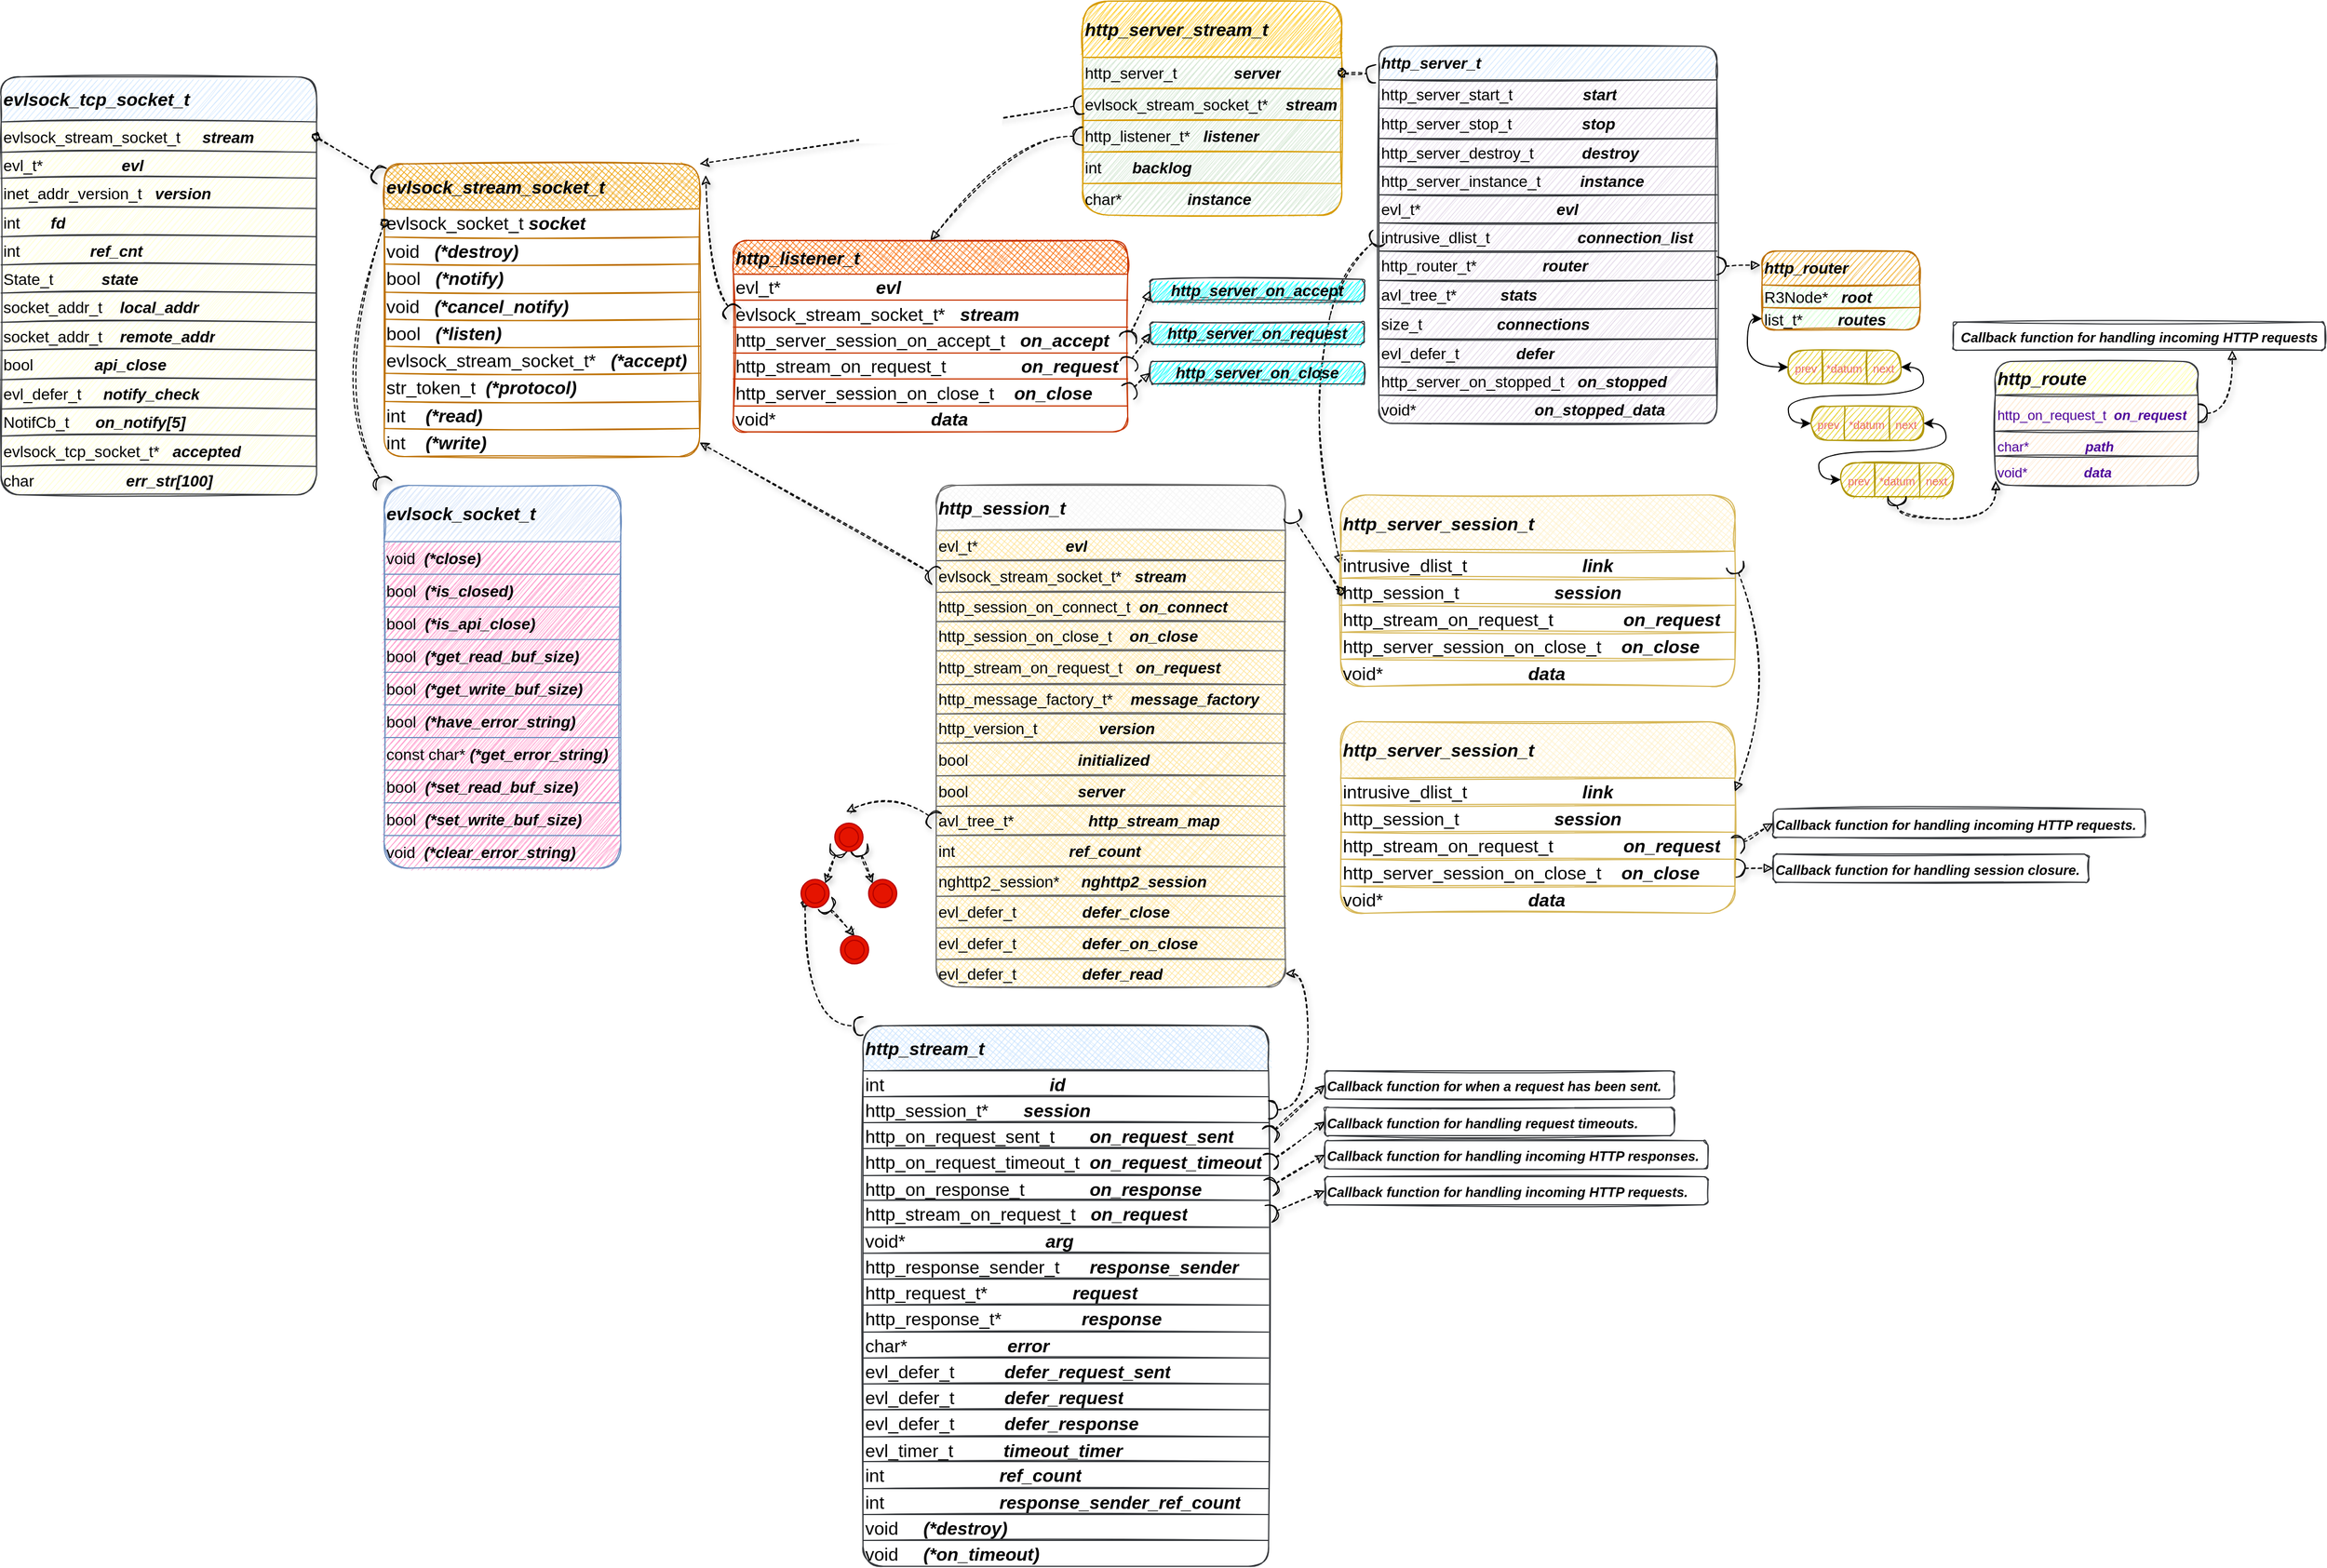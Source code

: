 <mxfile version="20.7.4" type="github" pages="5">
  <diagram id="0S6d21IqHZWEtC0Xsx9p" name="第 1 页">
    <mxGraphModel dx="4568" dy="1482" grid="1" gridSize="10" guides="1" tooltips="1" connect="1" arrows="1" fold="1" page="1" pageScale="1" pageWidth="850" pageHeight="1100" math="0" shadow="0">
      <root>
        <mxCell id="0" />
        <mxCell id="1" parent="0" />
        <mxCell id="oGBta0RcwHTypOkyzDNI-1" style="edgeStyle=none;curved=1;sketch=1;orthogonalLoop=1;jettySize=auto;html=1;exitX=0;exitY=0.5;exitDx=0;exitDy=0;entryX=0;entryY=0.5;entryDx=0;entryDy=0;shadow=1;dashed=1;strokeColor=#000000;strokeWidth=1;fontFamily=Helvetica;fontSize=16;fontColor=#000000;startArrow=halfCircle;startFill=0;endArrow=block;endFill=1;elbow=vertical;" parent="1" source="oGBta0RcwHTypOkyzDNI-44" target="oGBta0RcwHTypOkyzDNI-111" edge="1">
          <mxGeometry relative="1" as="geometry">
            <Array as="points">
              <mxPoint x="-331" y="1180" />
              <mxPoint x="-350" y="1260" />
              <mxPoint x="-350" y="1360" />
            </Array>
          </mxGeometry>
        </mxCell>
        <mxCell id="oGBta0RcwHTypOkyzDNI-2" value="&lt;b&gt;&lt;i&gt;http_router&lt;/i&gt;&lt;/b&gt;" style="shape=table;startSize=30;container=1;collapsible=0;childLayout=tableLayout;rounded=1;shadow=0;dashed=0;labelBackgroundColor=none;sketch=1;fillStyle=auto;strokeColor=#BD7000;fontFamily=Helvetica;fontSize=14;fontColor=#000000;fillColor=#f0a30a;html=1;swimlaneFillColor=#CCFFCC;gradientDirection=west;align=left;swimlaneLine=1;" parent="1" vertex="1">
          <mxGeometry x="43.0" y="1162" width="140" height="70" as="geometry" />
        </mxCell>
        <mxCell id="oGBta0RcwHTypOkyzDNI-3" value="" style="shape=tableRow;horizontal=0;startSize=0;swimlaneHead=0;swimlaneBody=0;top=0;left=0;bottom=0;right=0;collapsible=0;dropTarget=0;fillColor=none;points=[[0,0.5],[1,0.5]];portConstraint=eastwest;rounded=1;shadow=0;dashed=0;labelBackgroundColor=none;sketch=0;fillStyle=cross-hatch;strokeColor=#ffffff;fontFamily=Helvetica;fontSize=14;fontColor=#3333FF;html=1;" parent="oGBta0RcwHTypOkyzDNI-2" vertex="1">
          <mxGeometry y="30" width="140" height="20" as="geometry" />
        </mxCell>
        <mxCell id="oGBta0RcwHTypOkyzDNI-4" value="&lt;font color=&quot;#000000&quot;&gt;R3Node*&amp;nbsp; &amp;nbsp;&lt;i&gt;&lt;b&gt;root&lt;/b&gt;&lt;/i&gt;&lt;/font&gt;" style="shape=partialRectangle;html=1;whiteSpace=wrap;connectable=0;overflow=hidden;fillColor=none;top=0;left=0;bottom=0;right=0;pointerEvents=1;rounded=1;shadow=0;dashed=0;labelBackgroundColor=none;sketch=0;fillStyle=cross-hatch;strokeColor=#ffffff;fontFamily=Helvetica;fontSize=14;fontColor=#3333FF;align=left;" parent="oGBta0RcwHTypOkyzDNI-3" vertex="1">
          <mxGeometry width="140" height="20" as="geometry">
            <mxRectangle width="140" height="20" as="alternateBounds" />
          </mxGeometry>
        </mxCell>
        <mxCell id="oGBta0RcwHTypOkyzDNI-5" value="" style="shape=tableRow;horizontal=0;startSize=0;swimlaneHead=0;swimlaneBody=0;top=0;left=0;bottom=0;right=0;collapsible=0;dropTarget=0;fillColor=none;points=[[0,0.5],[1,0.5]];portConstraint=eastwest;rounded=1;shadow=0;dashed=0;labelBackgroundColor=none;sketch=0;fillStyle=cross-hatch;strokeColor=#ffffff;fontFamily=Helvetica;fontSize=14;fontColor=#3333FF;html=1;" parent="oGBta0RcwHTypOkyzDNI-2" vertex="1">
          <mxGeometry y="50" width="140" height="20" as="geometry" />
        </mxCell>
        <mxCell id="oGBta0RcwHTypOkyzDNI-6" value="&lt;font color=&quot;#000000&quot;&gt;list_t*&amp;nbsp; &amp;nbsp; &amp;nbsp; &amp;nbsp; &lt;b&gt;&lt;i&gt;routes&lt;/i&gt;&lt;/b&gt;&lt;/font&gt;" style="shape=partialRectangle;html=1;whiteSpace=wrap;connectable=0;overflow=hidden;fillColor=none;top=0;left=0;bottom=0;right=0;pointerEvents=1;rounded=1;shadow=0;dashed=0;labelBackgroundColor=none;sketch=0;fillStyle=cross-hatch;strokeColor=#ffffff;fontFamily=Helvetica;fontSize=14;fontColor=#3333FF;align=left;" parent="oGBta0RcwHTypOkyzDNI-5" vertex="1">
          <mxGeometry width="140" height="20" as="geometry">
            <mxRectangle width="140" height="20" as="alternateBounds" />
          </mxGeometry>
        </mxCell>
        <mxCell id="oGBta0RcwHTypOkyzDNI-7" value="" style="group" parent="1" vertex="1" connectable="0">
          <mxGeometry x="66.35" y="1250" width="146.5" height="130" as="geometry" />
        </mxCell>
        <mxCell id="oGBta0RcwHTypOkyzDNI-8" value="" style="group;rounded=1;glass=0;sketch=1;shadow=0;" parent="oGBta0RcwHTypOkyzDNI-7" vertex="1" connectable="0">
          <mxGeometry width="100" height="30" as="geometry" />
        </mxCell>
        <mxCell id="oGBta0RcwHTypOkyzDNI-9" value="&lt;font color=&quot;#ea6b66&quot; style=&quot;font-size: 10px;&quot;&gt;*datum&lt;/font&gt;" style="shape=process;whiteSpace=wrap;html=1;backgroundOutline=1;rounded=1;shadow=0;dashed=0;labelBackgroundColor=none;sketch=1;fillStyle=auto;strokeColor=#B09500;fontFamily=Helvetica;fontSize=14;fontColor=#000000;fillColor=#e3c800;arcSize=50;size=0.3;" parent="oGBta0RcwHTypOkyzDNI-8" vertex="1">
          <mxGeometry width="100" height="30" as="geometry" />
        </mxCell>
        <mxCell id="oGBta0RcwHTypOkyzDNI-10" value="&lt;font color=&quot;#ea6b66&quot; style=&quot;font-size: 10px;&quot;&gt;prev&lt;/font&gt;" style="text;html=1;strokeColor=none;fillColor=none;align=center;verticalAlign=middle;whiteSpace=wrap;rounded=0;shadow=0;dashed=0;labelBackgroundColor=none;sketch=0;fillStyle=cross-hatch;fontFamily=Helvetica;fontSize=14;fontColor=#3333FF;" parent="oGBta0RcwHTypOkyzDNI-8" vertex="1">
          <mxGeometry x="6" y="10" width="20" height="10" as="geometry" />
        </mxCell>
        <mxCell id="oGBta0RcwHTypOkyzDNI-11" value="&lt;font color=&quot;#ea6b66&quot; style=&quot;font-size: 10px;&quot;&gt;next&lt;/font&gt;" style="text;html=1;strokeColor=none;fillColor=none;align=center;verticalAlign=middle;whiteSpace=wrap;rounded=0;shadow=0;dashed=0;labelBackgroundColor=none;sketch=0;fillStyle=cross-hatch;fontFamily=Helvetica;fontSize=14;fontColor=#3333FF;" parent="oGBta0RcwHTypOkyzDNI-8" vertex="1">
          <mxGeometry x="75" y="10" width="20" height="10" as="geometry" />
        </mxCell>
        <mxCell id="oGBta0RcwHTypOkyzDNI-12" value="" style="group" parent="oGBta0RcwHTypOkyzDNI-7" vertex="1" connectable="0">
          <mxGeometry x="20" y="50" width="100" height="30" as="geometry" />
        </mxCell>
        <mxCell id="oGBta0RcwHTypOkyzDNI-13" value="&lt;font color=&quot;#ea6b66&quot; style=&quot;font-size: 10px;&quot;&gt;*datum&lt;/font&gt;" style="shape=process;whiteSpace=wrap;html=1;backgroundOutline=1;rounded=1;shadow=0;dashed=0;labelBackgroundColor=none;sketch=1;fillStyle=auto;strokeColor=#B09500;fontFamily=Helvetica;fontSize=14;fontColor=#000000;fillColor=#e3c800;arcSize=50;size=0.3;" parent="oGBta0RcwHTypOkyzDNI-12" vertex="1">
          <mxGeometry width="100" height="30" as="geometry" />
        </mxCell>
        <mxCell id="oGBta0RcwHTypOkyzDNI-14" value="&lt;font color=&quot;#ea6b66&quot; style=&quot;font-size: 10px;&quot;&gt;prev&lt;/font&gt;" style="text;html=1;strokeColor=none;fillColor=none;align=center;verticalAlign=middle;whiteSpace=wrap;rounded=0;shadow=0;dashed=0;labelBackgroundColor=none;sketch=0;fillStyle=cross-hatch;fontFamily=Helvetica;fontSize=14;fontColor=#3333FF;" parent="oGBta0RcwHTypOkyzDNI-12" vertex="1">
          <mxGeometry x="6" y="10" width="20" height="10" as="geometry" />
        </mxCell>
        <mxCell id="oGBta0RcwHTypOkyzDNI-15" value="&lt;font color=&quot;#ea6b66&quot; style=&quot;font-size: 10px;&quot;&gt;next&lt;/font&gt;" style="text;html=1;strokeColor=none;fillColor=none;align=center;verticalAlign=middle;whiteSpace=wrap;rounded=0;shadow=0;dashed=0;labelBackgroundColor=none;sketch=0;fillStyle=cross-hatch;fontFamily=Helvetica;fontSize=14;fontColor=#3333FF;" parent="oGBta0RcwHTypOkyzDNI-12" vertex="1">
          <mxGeometry x="75" y="10" width="20" height="10" as="geometry" />
        </mxCell>
        <mxCell id="oGBta0RcwHTypOkyzDNI-16" value="" style="group" parent="oGBta0RcwHTypOkyzDNI-7" vertex="1" connectable="0">
          <mxGeometry x="46.5" y="100" width="100" height="30" as="geometry" />
        </mxCell>
        <mxCell id="oGBta0RcwHTypOkyzDNI-17" value="&lt;font color=&quot;#ea6b66&quot; style=&quot;font-size: 10px;&quot;&gt;*datum&lt;/font&gt;" style="shape=process;whiteSpace=wrap;html=1;backgroundOutline=1;rounded=1;shadow=0;dashed=0;labelBackgroundColor=none;sketch=1;fillStyle=auto;strokeColor=#B09500;fontFamily=Helvetica;fontSize=14;fontColor=#000000;fillColor=#e3c800;arcSize=50;size=0.3;" parent="oGBta0RcwHTypOkyzDNI-16" vertex="1">
          <mxGeometry width="100" height="30" as="geometry" />
        </mxCell>
        <mxCell id="oGBta0RcwHTypOkyzDNI-18" value="&lt;font color=&quot;#ea6b66&quot; style=&quot;font-size: 10px;&quot;&gt;prev&lt;/font&gt;" style="text;html=1;strokeColor=none;fillColor=none;align=center;verticalAlign=middle;whiteSpace=wrap;rounded=0;shadow=0;dashed=0;labelBackgroundColor=none;sketch=0;fillStyle=cross-hatch;fontFamily=Helvetica;fontSize=14;fontColor=#3333FF;" parent="oGBta0RcwHTypOkyzDNI-16" vertex="1">
          <mxGeometry x="6" y="10" width="20" height="10" as="geometry" />
        </mxCell>
        <mxCell id="oGBta0RcwHTypOkyzDNI-19" value="&lt;font color=&quot;#ea6b66&quot; style=&quot;font-size: 10px;&quot;&gt;next&lt;/font&gt;" style="text;html=1;strokeColor=none;fillColor=none;align=center;verticalAlign=middle;whiteSpace=wrap;rounded=0;shadow=0;dashed=0;labelBackgroundColor=none;sketch=0;fillStyle=cross-hatch;fontFamily=Helvetica;fontSize=14;fontColor=#3333FF;" parent="oGBta0RcwHTypOkyzDNI-16" vertex="1">
          <mxGeometry x="75" y="10" width="20" height="10" as="geometry" />
        </mxCell>
        <mxCell id="oGBta0RcwHTypOkyzDNI-20" style="edgeStyle=orthogonalEdgeStyle;orthogonalLoop=1;jettySize=auto;html=1;exitX=1;exitY=0.5;exitDx=0;exitDy=0;entryX=0;entryY=0.5;entryDx=0;entryDy=0;fontFamily=Helvetica;fontSize=10;fontColor=#EA6B66;curved=1;startArrow=classic;startFill=1;" parent="oGBta0RcwHTypOkyzDNI-7" source="oGBta0RcwHTypOkyzDNI-9" target="oGBta0RcwHTypOkyzDNI-13" edge="1">
          <mxGeometry relative="1" as="geometry">
            <Array as="points">
              <mxPoint x="120" y="15" />
              <mxPoint x="120" y="40" />
              <mxPoint y="40" />
              <mxPoint y="65" />
            </Array>
          </mxGeometry>
        </mxCell>
        <mxCell id="oGBta0RcwHTypOkyzDNI-21" style="edgeStyle=orthogonalEdgeStyle;curved=1;orthogonalLoop=1;jettySize=auto;html=1;exitX=1;exitY=0.5;exitDx=0;exitDy=0;entryX=0;entryY=0.5;entryDx=0;entryDy=0;fontFamily=Helvetica;fontSize=10;fontColor=#EA6B66;startArrow=classic;startFill=1;" parent="oGBta0RcwHTypOkyzDNI-7" source="oGBta0RcwHTypOkyzDNI-13" target="oGBta0RcwHTypOkyzDNI-17" edge="1">
          <mxGeometry relative="1" as="geometry">
            <Array as="points">
              <mxPoint x="140" y="65" />
              <mxPoint x="140" y="90" />
              <mxPoint x="27" y="90" />
              <mxPoint x="27" y="115" />
            </Array>
          </mxGeometry>
        </mxCell>
        <mxCell id="oGBta0RcwHTypOkyzDNI-22" style="edgeStyle=orthogonalEdgeStyle;curved=1;orthogonalLoop=1;jettySize=auto;html=1;exitX=0;exitY=0.5;exitDx=0;exitDy=0;entryX=0;entryY=0.5;entryDx=0;entryDy=0;fontFamily=Helvetica;fontSize=10;fontColor=#EA6B66;startArrow=classic;startFill=1;endArrow=classic;endFill=1;" parent="1" source="oGBta0RcwHTypOkyzDNI-5" target="oGBta0RcwHTypOkyzDNI-9" edge="1">
          <mxGeometry relative="1" as="geometry">
            <Array as="points">
              <mxPoint x="30" y="1222" />
              <mxPoint x="30" y="1265" />
            </Array>
          </mxGeometry>
        </mxCell>
        <mxCell id="oGBta0RcwHTypOkyzDNI-23" value="&lt;b&gt;&lt;i&gt;http_route&lt;/i&gt;&lt;/b&gt;" style="shape=table;startSize=30;container=1;collapsible=0;childLayout=tableLayout;rounded=1;shadow=0;dashed=0;labelBackgroundColor=none;sketch=1;fillStyle=auto;strokeColor=#36393d;fontFamily=Helvetica;fontSize=16;fillColor=#ffff88;html=1;swimlaneFillColor=#FFE6CC;align=left;" parent="1" vertex="1">
          <mxGeometry x="250" y="1260" width="180" height="110" as="geometry" />
        </mxCell>
        <mxCell id="oGBta0RcwHTypOkyzDNI-24" value="" style="shape=tableRow;horizontal=0;startSize=0;swimlaneHead=0;swimlaneBody=0;top=0;left=0;bottom=0;right=0;collapsible=0;dropTarget=0;fillColor=none;points=[[0,0.5],[1,0.5]];portConstraint=eastwest;rounded=1;shadow=0;dashed=0;labelBackgroundColor=none;sketch=0;fillStyle=cross-hatch;strokeColor=#ffffff;fontFamily=Helvetica;fontSize=16;fontColor=#4C0099;html=1;" parent="oGBta0RcwHTypOkyzDNI-23" vertex="1">
          <mxGeometry y="30" width="180" height="32" as="geometry" />
        </mxCell>
        <mxCell id="oGBta0RcwHTypOkyzDNI-25" value="&lt;font style=&quot;font-size: 12px;&quot;&gt;http_on_request_t&amp;nbsp;&amp;nbsp;&lt;b&gt;&lt;i&gt;on_request&lt;/i&gt;&lt;/b&gt;&lt;/font&gt;" style="shape=partialRectangle;html=1;whiteSpace=wrap;connectable=0;overflow=hidden;fillColor=none;top=0;left=0;bottom=0;right=0;pointerEvents=1;rounded=1;shadow=0;dashed=0;labelBackgroundColor=none;sketch=0;fillStyle=cross-hatch;strokeColor=#ffffff;fontFamily=Helvetica;fontSize=16;fontColor=#4C0099;align=left;" parent="oGBta0RcwHTypOkyzDNI-24" vertex="1">
          <mxGeometry width="180" height="32" as="geometry">
            <mxRectangle width="180" height="32" as="alternateBounds" />
          </mxGeometry>
        </mxCell>
        <mxCell id="oGBta0RcwHTypOkyzDNI-26" value="" style="shape=tableRow;horizontal=0;startSize=0;swimlaneHead=0;swimlaneBody=0;top=0;left=0;bottom=0;right=0;collapsible=0;dropTarget=0;fillColor=none;points=[[0,0.5],[1,0.5]];portConstraint=eastwest;rounded=1;shadow=0;dashed=0;labelBackgroundColor=none;sketch=0;fillStyle=cross-hatch;strokeColor=#ffffff;fontFamily=Helvetica;fontSize=16;fontColor=#4C0099;html=1;" parent="oGBta0RcwHTypOkyzDNI-23" vertex="1">
          <mxGeometry y="62" width="180" height="22" as="geometry" />
        </mxCell>
        <mxCell id="oGBta0RcwHTypOkyzDNI-27" value="&lt;font style=&quot;font-size: 12px;&quot;&gt;char*&amp;nbsp; &amp;nbsp; &amp;nbsp; &amp;nbsp; &amp;nbsp; &amp;nbsp; &amp;nbsp;&lt;span style=&quot;white-space: pre;&quot;&gt; &lt;/span&gt;&lt;span style=&quot;white-space: pre;&quot;&gt; &lt;/span&gt;&lt;b&gt;&lt;i&gt;path&lt;/i&gt;&lt;/b&gt;&lt;/font&gt;" style="shape=partialRectangle;html=1;whiteSpace=wrap;connectable=0;overflow=hidden;fillColor=none;top=0;left=0;bottom=0;right=0;pointerEvents=1;rounded=1;shadow=0;dashed=0;labelBackgroundColor=none;sketch=0;fillStyle=cross-hatch;strokeColor=#ffffff;fontFamily=Helvetica;fontSize=16;fontColor=#4C0099;align=left;" parent="oGBta0RcwHTypOkyzDNI-26" vertex="1">
          <mxGeometry width="180" height="22" as="geometry">
            <mxRectangle width="180" height="22" as="alternateBounds" />
          </mxGeometry>
        </mxCell>
        <mxCell id="oGBta0RcwHTypOkyzDNI-28" value="" style="shape=tableRow;horizontal=0;startSize=0;swimlaneHead=0;swimlaneBody=0;top=0;left=0;bottom=0;right=0;collapsible=0;dropTarget=0;fillColor=none;points=[[0,0.5],[1,0.5]];portConstraint=eastwest;rounded=1;shadow=0;dashed=0;labelBackgroundColor=none;sketch=0;fillStyle=cross-hatch;strokeColor=#ffffff;fontFamily=Helvetica;fontSize=16;fontColor=#4C0099;html=1;" parent="oGBta0RcwHTypOkyzDNI-23" vertex="1">
          <mxGeometry y="84" width="180" height="26" as="geometry" />
        </mxCell>
        <mxCell id="oGBta0RcwHTypOkyzDNI-29" value="&lt;font style=&quot;font-size: 12px;&quot;&gt;void*&amp;nbsp; &amp;nbsp; &amp;nbsp; &amp;nbsp; &amp;nbsp; &amp;nbsp; &lt;b&gt;&lt;i&gt;&lt;font style=&quot;font-size: 12px;&quot;&gt;&amp;nbsp;&lt;span style=&quot;white-space: pre;&quot;&gt; &lt;/span&gt;&lt;span style=&quot;white-space: pre;&quot;&gt; &lt;/span&gt;data&lt;/font&gt;&lt;/i&gt;&lt;/b&gt;&lt;/font&gt;" style="shape=partialRectangle;html=1;whiteSpace=wrap;connectable=0;overflow=hidden;fillColor=none;top=0;left=0;bottom=0;right=0;pointerEvents=1;rounded=1;shadow=0;dashed=0;labelBackgroundColor=none;sketch=0;fillStyle=cross-hatch;strokeColor=#ffffff;fontFamily=Helvetica;fontSize=16;fontColor=#4C0099;align=left;" parent="oGBta0RcwHTypOkyzDNI-28" vertex="1">
          <mxGeometry width="180" height="26" as="geometry">
            <mxRectangle width="180" height="26" as="alternateBounds" />
          </mxGeometry>
        </mxCell>
        <mxCell id="oGBta0RcwHTypOkyzDNI-30" style="edgeStyle=elbowEdgeStyle;curved=1;sketch=1;orthogonalLoop=1;jettySize=auto;elbow=vertical;html=1;exitX=0.5;exitY=1;exitDx=0;exitDy=0;entryX=0.003;entryY=0.838;entryDx=0;entryDy=0;shadow=1;dashed=1;strokeColor=#000000;strokeWidth=1;fontFamily=Helvetica;fontSize=12;fontColor=#4C0099;startArrow=halfCircle;startFill=0;endArrow=block;endFill=1;entryPerimeter=0;" parent="1" source="oGBta0RcwHTypOkyzDNI-17" target="oGBta0RcwHTypOkyzDNI-28" edge="1">
          <mxGeometry relative="1" as="geometry">
            <Array as="points">
              <mxPoint x="210" y="1400" />
            </Array>
          </mxGeometry>
        </mxCell>
        <mxCell id="oGBta0RcwHTypOkyzDNI-31" value="&lt;i&gt;&lt;b&gt;Callback function for handling incoming HTTP requests&lt;/b&gt;&lt;/i&gt;" style="text;whiteSpace=wrap;html=1;fontSize=12;fontFamily=Helvetica;align=center;fillColor=default;strokeColor=#36393d;sketch=1;glass=0;rounded=1;fillStyle=cross-hatch;" parent="1" vertex="1">
          <mxGeometry x="212.85" y="1225" width="330" height="25" as="geometry" />
        </mxCell>
        <mxCell id="oGBta0RcwHTypOkyzDNI-32" style="edgeStyle=elbowEdgeStyle;curved=1;sketch=1;orthogonalLoop=1;jettySize=auto;elbow=vertical;html=1;exitX=1;exitY=0.5;exitDx=0;exitDy=0;entryX=0.75;entryY=1;entryDx=0;entryDy=0;shadow=1;dashed=1;strokeColor=#000000;strokeWidth=1;fontFamily=Helvetica;fontSize=12;fontColor=#4C0099;startArrow=halfCircle;startFill=0;endArrow=block;endFill=1;" parent="1" source="oGBta0RcwHTypOkyzDNI-24" target="oGBta0RcwHTypOkyzDNI-31" edge="1">
          <mxGeometry relative="1" as="geometry">
            <Array as="points">
              <mxPoint x="460" y="1306" />
            </Array>
          </mxGeometry>
        </mxCell>
        <mxCell id="oGBta0RcwHTypOkyzDNI-33" value="&lt;b&gt;&lt;i&gt;&lt;font style=&quot;font-size: 14px;&quot;&gt;http_server_t&lt;/font&gt;&lt;/i&gt;&lt;/b&gt;" style="shape=table;startSize=30;container=1;collapsible=0;childLayout=tableLayout;rounded=1;shadow=0;dashed=0;labelBackgroundColor=none;sketch=1;fillStyle=auto;strokeColor=#36393d;fontFamily=Helvetica;fontSize=12;fillColor=#cce5ff;html=1;align=left;swimlaneFillColor=#E1D5E7;" parent="1" vertex="1">
          <mxGeometry x="-297" y="980" width="300" height="335" as="geometry" />
        </mxCell>
        <mxCell id="oGBta0RcwHTypOkyzDNI-34" value="" style="shape=tableRow;horizontal=0;startSize=0;swimlaneHead=0;swimlaneBody=0;top=0;left=0;bottom=0;right=0;collapsible=0;dropTarget=0;fillColor=none;points=[[0,0.5],[1,0.5]];portConstraint=eastwest;rounded=1;shadow=0;dashed=0;labelBackgroundColor=none;sketch=0;fillStyle=cross-hatch;strokeColor=#ffffff;fontFamily=Helvetica;fontSize=12;fontColor=#4C0099;html=1;" parent="oGBta0RcwHTypOkyzDNI-33" vertex="1">
          <mxGeometry y="30" width="300" height="25" as="geometry" />
        </mxCell>
        <mxCell id="oGBta0RcwHTypOkyzDNI-35" value="&lt;span style=&quot;font-size: 14px;&quot;&gt;http_server_start_t&amp;nbsp; &amp;nbsp; &amp;nbsp; &amp;nbsp; &amp;nbsp; &amp;nbsp; &amp;nbsp; &amp;nbsp;&amp;nbsp;&lt;b&gt;&lt;i&gt;start&lt;/i&gt;&lt;/b&gt;&lt;/span&gt;" style="shape=partialRectangle;html=1;whiteSpace=wrap;connectable=0;overflow=hidden;fillColor=none;top=0;left=0;bottom=0;right=0;pointerEvents=1;rounded=1;shadow=0;dashed=0;labelBackgroundColor=none;sketch=0;fillStyle=cross-hatch;strokeColor=#ffffff;fontFamily=Helvetica;fontSize=12;fontColor=#000000;align=left;" parent="oGBta0RcwHTypOkyzDNI-34" vertex="1">
          <mxGeometry width="300" height="25" as="geometry">
            <mxRectangle width="300" height="25" as="alternateBounds" />
          </mxGeometry>
        </mxCell>
        <mxCell id="oGBta0RcwHTypOkyzDNI-36" value="" style="shape=tableRow;horizontal=0;startSize=0;swimlaneHead=0;swimlaneBody=0;top=0;left=0;bottom=0;right=0;collapsible=0;dropTarget=0;fillColor=none;points=[[0,0.5],[1,0.5]];portConstraint=eastwest;rounded=1;shadow=0;dashed=0;labelBackgroundColor=none;sketch=0;fillStyle=cross-hatch;strokeColor=#ffffff;fontFamily=Helvetica;fontSize=14;fontColor=#000000;html=1;" parent="oGBta0RcwHTypOkyzDNI-33" vertex="1">
          <mxGeometry y="55" width="300" height="27" as="geometry" />
        </mxCell>
        <mxCell id="oGBta0RcwHTypOkyzDNI-37" value="http_server_stop_t&amp;nbsp; &amp;nbsp; &amp;nbsp; &amp;nbsp; &amp;nbsp; &amp;nbsp; &amp;nbsp; &amp;nbsp;&amp;nbsp;&lt;b&gt;&lt;i&gt;stop&lt;/i&gt;&lt;/b&gt;" style="shape=partialRectangle;html=1;whiteSpace=wrap;connectable=0;overflow=hidden;fillColor=none;top=0;left=0;bottom=0;right=0;pointerEvents=1;rounded=1;shadow=0;dashed=0;labelBackgroundColor=none;sketch=0;fillStyle=cross-hatch;strokeColor=#ffffff;fontFamily=Helvetica;fontSize=14;fontColor=#000000;align=left;" parent="oGBta0RcwHTypOkyzDNI-36" vertex="1">
          <mxGeometry width="300" height="27" as="geometry">
            <mxRectangle width="300" height="27" as="alternateBounds" />
          </mxGeometry>
        </mxCell>
        <mxCell id="oGBta0RcwHTypOkyzDNI-38" value="" style="shape=tableRow;horizontal=0;startSize=0;swimlaneHead=0;swimlaneBody=0;top=0;left=0;bottom=0;right=0;collapsible=0;dropTarget=0;fillColor=none;points=[[0,0.5],[1,0.5]];portConstraint=eastwest;rounded=1;shadow=0;dashed=0;labelBackgroundColor=none;sketch=0;fillStyle=cross-hatch;strokeColor=#ffffff;fontFamily=Helvetica;fontSize=14;fontColor=#000000;html=1;" parent="oGBta0RcwHTypOkyzDNI-33" vertex="1">
          <mxGeometry y="82" width="300" height="25" as="geometry" />
        </mxCell>
        <mxCell id="oGBta0RcwHTypOkyzDNI-39" value="http_server_destroy_t&amp;nbsp; &amp;nbsp; &amp;nbsp; &amp;nbsp; &amp;nbsp; &amp;nbsp;&lt;b&gt;&lt;i&gt;destroy&lt;/i&gt;&lt;/b&gt;" style="shape=partialRectangle;html=1;whiteSpace=wrap;connectable=0;overflow=hidden;fillColor=none;top=0;left=0;bottom=0;right=0;pointerEvents=1;rounded=1;shadow=0;dashed=0;labelBackgroundColor=none;sketch=0;fillStyle=cross-hatch;strokeColor=#ffffff;fontFamily=Helvetica;fontSize=14;fontColor=#000000;align=left;" parent="oGBta0RcwHTypOkyzDNI-38" vertex="1">
          <mxGeometry width="300" height="25" as="geometry">
            <mxRectangle width="300" height="25" as="alternateBounds" />
          </mxGeometry>
        </mxCell>
        <mxCell id="oGBta0RcwHTypOkyzDNI-40" style="shape=tableRow;horizontal=0;startSize=0;swimlaneHead=0;swimlaneBody=0;top=0;left=0;bottom=0;right=0;collapsible=0;dropTarget=0;fillColor=none;points=[[0,0.5],[1,0.5]];portConstraint=eastwest;rounded=1;shadow=0;dashed=0;labelBackgroundColor=none;sketch=0;fillStyle=cross-hatch;strokeColor=#ffffff;fontFamily=Helvetica;fontSize=14;fontColor=#000000;html=1;" parent="oGBta0RcwHTypOkyzDNI-33" vertex="1">
          <mxGeometry y="107" width="300" height="25" as="geometry" />
        </mxCell>
        <mxCell id="oGBta0RcwHTypOkyzDNI-41" value="http_server_instance_t&amp;nbsp; &amp;nbsp; &amp;nbsp; &amp;nbsp; &amp;nbsp;&lt;b&gt;&lt;i&gt;instance&lt;/i&gt;&lt;/b&gt;" style="shape=partialRectangle;html=1;whiteSpace=wrap;connectable=0;overflow=hidden;fillColor=none;top=0;left=0;bottom=0;right=0;pointerEvents=1;rounded=1;shadow=0;dashed=0;labelBackgroundColor=none;sketch=0;fillStyle=cross-hatch;strokeColor=#ffffff;fontFamily=Helvetica;fontSize=14;fontColor=#000000;align=left;" parent="oGBta0RcwHTypOkyzDNI-40" vertex="1">
          <mxGeometry width="300" height="25" as="geometry">
            <mxRectangle width="300" height="25" as="alternateBounds" />
          </mxGeometry>
        </mxCell>
        <mxCell id="oGBta0RcwHTypOkyzDNI-42" style="shape=tableRow;horizontal=0;startSize=0;swimlaneHead=0;swimlaneBody=0;top=0;left=0;bottom=0;right=0;collapsible=0;dropTarget=0;fillColor=none;points=[[0,0.5],[1,0.5]];portConstraint=eastwest;rounded=1;shadow=0;dashed=0;labelBackgroundColor=none;sketch=0;fillStyle=cross-hatch;strokeColor=#ffffff;fontFamily=Helvetica;fontSize=14;fontColor=#000000;html=1;" parent="oGBta0RcwHTypOkyzDNI-33" vertex="1">
          <mxGeometry y="132" width="300" height="25" as="geometry" />
        </mxCell>
        <mxCell id="oGBta0RcwHTypOkyzDNI-43" value="evl_t*&amp;nbsp; &amp;nbsp; &amp;nbsp; &amp;nbsp; &amp;nbsp;&lt;span style=&quot;white-space: pre;&quot;&gt; &lt;/span&gt;&amp;nbsp; &amp;nbsp; &amp;nbsp; &amp;nbsp; &amp;nbsp; &amp;nbsp; &amp;nbsp; &amp;nbsp; &amp;nbsp; &amp;nbsp; &amp;nbsp;&lt;b&gt;&lt;i&gt;evl&lt;/i&gt;&lt;/b&gt;" style="shape=partialRectangle;html=1;whiteSpace=wrap;connectable=0;overflow=hidden;fillColor=none;top=0;left=0;bottom=0;right=0;pointerEvents=1;rounded=1;shadow=0;dashed=0;labelBackgroundColor=none;sketch=0;fillStyle=cross-hatch;strokeColor=#ffffff;fontFamily=Helvetica;fontSize=14;fontColor=#000000;align=left;" parent="oGBta0RcwHTypOkyzDNI-42" vertex="1">
          <mxGeometry width="300" height="25" as="geometry">
            <mxRectangle width="300" height="25" as="alternateBounds" />
          </mxGeometry>
        </mxCell>
        <mxCell id="oGBta0RcwHTypOkyzDNI-44" style="shape=tableRow;horizontal=0;startSize=0;swimlaneHead=0;swimlaneBody=0;top=0;left=0;bottom=0;right=0;collapsible=0;dropTarget=0;fillColor=none;points=[[0,0.5],[1,0.5]];portConstraint=eastwest;rounded=1;shadow=0;dashed=0;labelBackgroundColor=none;sketch=0;fillStyle=cross-hatch;strokeColor=#ffffff;fontFamily=Helvetica;fontSize=14;fontColor=#000000;html=1;" parent="oGBta0RcwHTypOkyzDNI-33" vertex="1">
          <mxGeometry y="157" width="300" height="25" as="geometry" />
        </mxCell>
        <mxCell id="oGBta0RcwHTypOkyzDNI-45" value="intrusive_dlist_t&amp;nbsp; &amp;nbsp; &amp;nbsp; &amp;nbsp; &amp;nbsp; &amp;nbsp; &amp;nbsp; &amp;nbsp; &amp;nbsp; &amp;nbsp;&amp;nbsp;&lt;b&gt;&lt;i&gt;connection_list&lt;/i&gt;&lt;/b&gt;" style="shape=partialRectangle;html=1;whiteSpace=wrap;connectable=0;overflow=hidden;fillColor=none;top=0;left=0;bottom=0;right=0;pointerEvents=1;rounded=1;shadow=0;dashed=0;labelBackgroundColor=none;sketch=0;fillStyle=cross-hatch;strokeColor=#ffffff;fontFamily=Helvetica;fontSize=14;fontColor=#000000;align=left;" parent="oGBta0RcwHTypOkyzDNI-44" vertex="1">
          <mxGeometry width="300" height="25" as="geometry">
            <mxRectangle width="300" height="25" as="alternateBounds" />
          </mxGeometry>
        </mxCell>
        <mxCell id="oGBta0RcwHTypOkyzDNI-46" value="" style="shape=tableRow;horizontal=0;startSize=0;swimlaneHead=0;swimlaneBody=0;top=0;left=0;bottom=0;right=0;collapsible=0;dropTarget=0;fillColor=none;points=[[0,0.5],[1,0.5]];portConstraint=eastwest;rounded=1;shadow=0;dashed=0;labelBackgroundColor=none;sketch=0;fillStyle=cross-hatch;strokeColor=#ffffff;fontFamily=Helvetica;fontSize=14;fontColor=#000000;html=1;" parent="oGBta0RcwHTypOkyzDNI-33" vertex="1">
          <mxGeometry y="182" width="300" height="26" as="geometry" />
        </mxCell>
        <mxCell id="oGBta0RcwHTypOkyzDNI-47" value="http_router_t*&amp;nbsp; &amp;nbsp; &amp;nbsp; &amp;nbsp; &lt;span style=&quot;white-space: pre;&quot;&gt; &lt;/span&gt;&lt;span style=&quot;white-space: pre;&quot;&gt; &lt;/span&gt;&amp;nbsp; &amp;nbsp; &amp;nbsp;&lt;b style=&quot;font-size: 14px;&quot;&gt;&lt;i style=&quot;font-size: 14px;&quot;&gt;router&lt;/i&gt;&lt;/b&gt;" style="shape=partialRectangle;html=1;whiteSpace=wrap;connectable=0;overflow=hidden;fillColor=none;top=0;left=0;bottom=0;right=0;pointerEvents=1;rounded=1;shadow=0;dashed=0;labelBackgroundColor=none;sketch=0;fillStyle=cross-hatch;strokeColor=#ffffff;fontFamily=Helvetica;fontSize=14;fontColor=#000000;align=left;" parent="oGBta0RcwHTypOkyzDNI-46" vertex="1">
          <mxGeometry width="300" height="26" as="geometry">
            <mxRectangle width="300" height="26" as="alternateBounds" />
          </mxGeometry>
        </mxCell>
        <mxCell id="oGBta0RcwHTypOkyzDNI-48" value="" style="shape=tableRow;horizontal=0;startSize=0;swimlaneHead=0;swimlaneBody=0;top=0;left=0;bottom=0;right=0;collapsible=0;dropTarget=0;fillColor=none;points=[[0,0.5],[1,0.5]];portConstraint=eastwest;rounded=1;shadow=0;dashed=0;labelBackgroundColor=none;sketch=0;fillStyle=cross-hatch;strokeColor=#ffffff;fontFamily=Helvetica;fontSize=14;fontColor=#000000;html=1;" parent="oGBta0RcwHTypOkyzDNI-33" vertex="1">
          <mxGeometry y="208" width="300" height="25" as="geometry" />
        </mxCell>
        <mxCell id="oGBta0RcwHTypOkyzDNI-49" value="avl_tree_t*&amp;nbsp; &lt;span style=&quot;white-space: pre;&quot;&gt; &lt;/span&gt;&lt;span style=&quot;white-space: pre;&quot;&gt; &lt;/span&gt;&lt;span style=&quot;white-space: pre;&quot;&gt; &lt;/span&gt;&amp;nbsp; &amp;nbsp; &amp;nbsp;&lt;b&gt;&lt;i&gt;stats&lt;/i&gt;&lt;/b&gt;" style="shape=partialRectangle;html=1;whiteSpace=wrap;connectable=0;overflow=hidden;fillColor=none;top=0;left=0;bottom=0;right=0;pointerEvents=1;rounded=1;shadow=0;dashed=0;labelBackgroundColor=none;sketch=0;fillStyle=cross-hatch;strokeColor=#ffffff;fontFamily=Helvetica;fontSize=14;fontColor=#000000;align=left;" parent="oGBta0RcwHTypOkyzDNI-48" vertex="1">
          <mxGeometry width="300" height="25" as="geometry">
            <mxRectangle width="300" height="25" as="alternateBounds" />
          </mxGeometry>
        </mxCell>
        <mxCell id="oGBta0RcwHTypOkyzDNI-50" value="" style="shape=tableRow;horizontal=0;startSize=0;swimlaneHead=0;swimlaneBody=0;top=0;left=0;bottom=0;right=0;collapsible=0;dropTarget=0;fillColor=none;points=[[0,0.5],[1,0.5]];portConstraint=eastwest;rounded=1;shadow=0;dashed=0;labelBackgroundColor=none;sketch=0;fillStyle=cross-hatch;strokeColor=#ffffff;fontFamily=Helvetica;fontSize=14;fontColor=#000000;html=1;" parent="oGBta0RcwHTypOkyzDNI-33" vertex="1">
          <mxGeometry y="233" width="300" height="27" as="geometry" />
        </mxCell>
        <mxCell id="oGBta0RcwHTypOkyzDNI-51" value="size_t&amp;nbsp; &amp;nbsp; &amp;nbsp; &amp;nbsp; &amp;nbsp;&lt;span style=&quot;white-space: pre;&quot;&gt; &lt;/span&gt;&lt;span style=&quot;white-space: pre;&quot;&gt; &lt;/span&gt;&lt;span style=&quot;white-space: pre;&quot;&gt; &lt;/span&gt;&amp;nbsp; &amp;nbsp; &amp;nbsp;&lt;b&gt;&lt;i&gt;connections&lt;/i&gt;&lt;/b&gt;" style="shape=partialRectangle;html=1;whiteSpace=wrap;connectable=0;overflow=hidden;fillColor=none;top=0;left=0;bottom=0;right=0;pointerEvents=1;rounded=1;shadow=0;dashed=0;labelBackgroundColor=none;sketch=0;fillStyle=cross-hatch;strokeColor=#ffffff;fontFamily=Helvetica;fontSize=14;fontColor=#000000;align=left;" parent="oGBta0RcwHTypOkyzDNI-50" vertex="1">
          <mxGeometry width="300" height="27" as="geometry">
            <mxRectangle width="300" height="27" as="alternateBounds" />
          </mxGeometry>
        </mxCell>
        <mxCell id="oGBta0RcwHTypOkyzDNI-52" value="" style="shape=tableRow;horizontal=0;startSize=0;swimlaneHead=0;swimlaneBody=0;top=0;left=0;bottom=0;right=0;collapsible=0;dropTarget=0;fillColor=none;points=[[0,0.5],[1,0.5]];portConstraint=eastwest;rounded=1;shadow=0;dashed=0;labelBackgroundColor=none;sketch=0;fillStyle=cross-hatch;strokeColor=#ffffff;fontFamily=Helvetica;fontSize=14;fontColor=#000000;html=1;" parent="oGBta0RcwHTypOkyzDNI-33" vertex="1">
          <mxGeometry y="260" width="300" height="25" as="geometry" />
        </mxCell>
        <mxCell id="oGBta0RcwHTypOkyzDNI-53" value="evl_defer_t&amp;nbsp; &amp;nbsp; &amp;nbsp;&lt;span style=&quot;white-space: pre;&quot;&gt; &lt;/span&gt;&lt;span style=&quot;white-space: pre;&quot;&gt; &lt;/span&gt;&lt;span style=&quot;white-space: pre;&quot;&gt; &lt;/span&gt;&amp;nbsp; &amp;nbsp; &amp;nbsp;&lt;b&gt;&lt;i&gt;defer&lt;/i&gt;&lt;/b&gt;" style="shape=partialRectangle;html=1;whiteSpace=wrap;connectable=0;overflow=hidden;fillColor=none;top=0;left=0;bottom=0;right=0;pointerEvents=1;rounded=1;shadow=0;dashed=0;labelBackgroundColor=none;sketch=0;fillStyle=cross-hatch;strokeColor=#ffffff;fontFamily=Helvetica;fontSize=14;fontColor=#000000;align=left;" parent="oGBta0RcwHTypOkyzDNI-52" vertex="1">
          <mxGeometry width="300" height="25" as="geometry">
            <mxRectangle width="300" height="25" as="alternateBounds" />
          </mxGeometry>
        </mxCell>
        <mxCell id="oGBta0RcwHTypOkyzDNI-54" style="shape=tableRow;horizontal=0;startSize=0;swimlaneHead=0;swimlaneBody=0;top=0;left=0;bottom=0;right=0;collapsible=0;dropTarget=0;fillColor=none;points=[[0,0.5],[1,0.5]];portConstraint=eastwest;rounded=1;shadow=0;dashed=0;labelBackgroundColor=none;sketch=0;fillStyle=cross-hatch;strokeColor=#ffffff;fontFamily=Helvetica;fontSize=14;fontColor=#000000;html=1;" parent="oGBta0RcwHTypOkyzDNI-33" vertex="1">
          <mxGeometry y="285" width="300" height="25" as="geometry" />
        </mxCell>
        <mxCell id="oGBta0RcwHTypOkyzDNI-55" value="http_server_on_stopped_t&amp;nbsp; &amp;nbsp;&lt;b&gt;&lt;i&gt;on_stopped&lt;/i&gt;&lt;/b&gt;" style="shape=partialRectangle;html=1;whiteSpace=wrap;connectable=0;overflow=hidden;fillColor=none;top=0;left=0;bottom=0;right=0;pointerEvents=1;rounded=1;shadow=0;dashed=0;labelBackgroundColor=none;sketch=0;fillStyle=cross-hatch;strokeColor=#ffffff;fontFamily=Helvetica;fontSize=14;fontColor=#000000;align=left;" parent="oGBta0RcwHTypOkyzDNI-54" vertex="1">
          <mxGeometry width="300" height="25" as="geometry">
            <mxRectangle width="300" height="25" as="alternateBounds" />
          </mxGeometry>
        </mxCell>
        <mxCell id="oGBta0RcwHTypOkyzDNI-56" style="shape=tableRow;horizontal=0;startSize=0;swimlaneHead=0;swimlaneBody=0;top=0;left=0;bottom=0;right=0;collapsible=0;dropTarget=0;fillColor=none;points=[[0,0.5],[1,0.5]];portConstraint=eastwest;rounded=1;shadow=0;dashed=0;labelBackgroundColor=none;sketch=0;fillStyle=cross-hatch;strokeColor=#ffffff;fontFamily=Helvetica;fontSize=14;fontColor=#000000;html=1;" parent="oGBta0RcwHTypOkyzDNI-33" vertex="1">
          <mxGeometry y="310" width="300" height="25" as="geometry" />
        </mxCell>
        <mxCell id="oGBta0RcwHTypOkyzDNI-57" value="void*&amp;nbsp; &amp;nbsp; &amp;nbsp; &amp;nbsp; &amp;nbsp; &amp;nbsp; &amp;nbsp; &amp;nbsp; &amp;nbsp; &amp;nbsp; &lt;span style=&quot;white-space: pre;&quot;&gt; &lt;/span&gt;&lt;span style=&quot;white-space: pre;&quot;&gt; &lt;/span&gt;&amp;nbsp; &amp;nbsp; &amp;nbsp;&lt;b&gt;&lt;i&gt;on_stopped_data&lt;/i&gt;&lt;/b&gt;" style="shape=partialRectangle;html=1;whiteSpace=wrap;connectable=0;overflow=hidden;fillColor=none;top=0;left=0;bottom=0;right=0;pointerEvents=1;rounded=1;shadow=0;dashed=0;labelBackgroundColor=none;sketch=0;fillStyle=cross-hatch;strokeColor=#ffffff;fontFamily=Helvetica;fontSize=14;fontColor=#000000;align=left;" parent="oGBta0RcwHTypOkyzDNI-56" vertex="1">
          <mxGeometry width="300" height="25" as="geometry">
            <mxRectangle width="300" height="25" as="alternateBounds" />
          </mxGeometry>
        </mxCell>
        <mxCell id="oGBta0RcwHTypOkyzDNI-58" value="&lt;b&gt;&lt;i&gt;&lt;font style=&quot;font-size: 16px;&quot;&gt;http_server_stream_t&lt;/font&gt;&lt;/i&gt;&lt;/b&gt;" style="shape=table;startSize=50;container=1;collapsible=0;childLayout=tableLayout;rounded=1;shadow=0;dashed=0;labelBackgroundColor=none;sketch=1;fillStyle=zigzag;strokeColor=#d79b00;fontFamily=Helvetica;fontSize=14;fillColor=#ffcd28;html=1;align=left;swimlaneFillColor=#D5E8D4;gradientColor=#ffa500;" parent="1" vertex="1">
          <mxGeometry x="-560" y="940" width="230" height="190" as="geometry" />
        </mxCell>
        <mxCell id="oGBta0RcwHTypOkyzDNI-59" value="" style="shape=tableRow;horizontal=0;startSize=0;swimlaneHead=0;swimlaneBody=0;top=0;left=0;bottom=0;right=0;collapsible=0;dropTarget=0;fillColor=none;points=[[0,0.5],[1,0.5]];portConstraint=eastwest;rounded=1;shadow=0;dashed=0;labelBackgroundColor=none;sketch=0;fillStyle=cross-hatch;strokeColor=#ffffff;fontFamily=Helvetica;fontSize=14;fontColor=#000000;html=1;" parent="oGBta0RcwHTypOkyzDNI-58" vertex="1">
          <mxGeometry y="50" width="230" height="28" as="geometry" />
        </mxCell>
        <mxCell id="oGBta0RcwHTypOkyzDNI-60" value="http_server_t&amp;nbsp; &amp;nbsp; &amp;nbsp;&lt;span style=&quot;white-space: pre;&quot;&gt; &lt;/span&gt;&lt;span style=&quot;white-space: pre;&quot;&gt; &lt;/span&gt;&amp;nbsp; &amp;nbsp; &amp;nbsp;&amp;nbsp;&lt;b&gt;&lt;i&gt;server&lt;/i&gt;&lt;/b&gt;" style="shape=partialRectangle;html=1;whiteSpace=wrap;connectable=0;overflow=hidden;fillColor=none;top=0;left=0;bottom=0;right=0;pointerEvents=1;rounded=1;shadow=0;dashed=0;labelBackgroundColor=none;sketch=0;fillStyle=cross-hatch;strokeColor=#ffffff;fontFamily=Helvetica;fontSize=14;fontColor=#000000;align=left;" parent="oGBta0RcwHTypOkyzDNI-59" vertex="1">
          <mxGeometry width="230" height="28" as="geometry">
            <mxRectangle width="230" height="28" as="alternateBounds" />
          </mxGeometry>
        </mxCell>
        <mxCell id="oGBta0RcwHTypOkyzDNI-61" value="" style="shape=tableRow;horizontal=0;startSize=0;swimlaneHead=0;swimlaneBody=0;top=0;left=0;bottom=0;right=0;collapsible=0;dropTarget=0;fillColor=none;points=[[0,0.5],[1,0.5]];portConstraint=eastwest;rounded=1;shadow=0;dashed=0;labelBackgroundColor=none;sketch=0;fillStyle=cross-hatch;strokeColor=#ffffff;fontFamily=Helvetica;fontSize=14;fontColor=#000000;html=1;" parent="oGBta0RcwHTypOkyzDNI-58" vertex="1">
          <mxGeometry y="78" width="230" height="28" as="geometry" />
        </mxCell>
        <mxCell id="oGBta0RcwHTypOkyzDNI-62" value="evlsock_stream_socket_t*&amp;nbsp; &amp;nbsp;&amp;nbsp;&lt;b&gt;&lt;i&gt;stream&lt;/i&gt;&lt;/b&gt;" style="shape=partialRectangle;html=1;whiteSpace=wrap;connectable=0;overflow=hidden;fillColor=none;top=0;left=0;bottom=0;right=0;pointerEvents=1;rounded=1;shadow=0;dashed=0;labelBackgroundColor=none;sketch=0;fillStyle=cross-hatch;strokeColor=#ffffff;fontFamily=Helvetica;fontSize=14;fontColor=#000000;align=left;" parent="oGBta0RcwHTypOkyzDNI-61" vertex="1">
          <mxGeometry width="230" height="28" as="geometry">
            <mxRectangle width="230" height="28" as="alternateBounds" />
          </mxGeometry>
        </mxCell>
        <mxCell id="oGBta0RcwHTypOkyzDNI-63" value="" style="shape=tableRow;horizontal=0;startSize=0;swimlaneHead=0;swimlaneBody=0;top=0;left=0;bottom=0;right=0;collapsible=0;dropTarget=0;fillColor=none;points=[[0,0.5],[1,0.5]];portConstraint=eastwest;rounded=1;shadow=0;dashed=0;labelBackgroundColor=none;sketch=0;fillStyle=cross-hatch;strokeColor=#ffffff;fontFamily=Helvetica;fontSize=14;fontColor=#000000;html=1;" parent="oGBta0RcwHTypOkyzDNI-58" vertex="1">
          <mxGeometry y="106" width="230" height="28" as="geometry" />
        </mxCell>
        <mxCell id="oGBta0RcwHTypOkyzDNI-64" value="http_listener_t*&amp;nbsp; &lt;span style=&quot;white-space: pre;&quot;&gt; &lt;/span&gt;&lt;b&gt;&lt;i&gt;listener&lt;/i&gt;&lt;/b&gt;" style="shape=partialRectangle;html=1;whiteSpace=wrap;connectable=0;overflow=hidden;fillColor=none;top=0;left=0;bottom=0;right=0;pointerEvents=1;rounded=1;shadow=0;dashed=0;labelBackgroundColor=none;sketch=0;fillStyle=cross-hatch;strokeColor=#ffffff;fontFamily=Helvetica;fontSize=14;fontColor=#000000;align=left;" parent="oGBta0RcwHTypOkyzDNI-63" vertex="1">
          <mxGeometry width="230" height="28" as="geometry">
            <mxRectangle width="230" height="28" as="alternateBounds" />
          </mxGeometry>
        </mxCell>
        <mxCell id="oGBta0RcwHTypOkyzDNI-65" value="" style="shape=tableRow;horizontal=0;startSize=0;swimlaneHead=0;swimlaneBody=0;top=0;left=0;bottom=0;right=0;collapsible=0;dropTarget=0;fillColor=none;points=[[0,0.5],[1,0.5]];portConstraint=eastwest;rounded=1;shadow=0;dashed=0;labelBackgroundColor=none;sketch=0;fillStyle=cross-hatch;strokeColor=#ffffff;fontFamily=Helvetica;fontSize=14;fontColor=#000000;html=1;" parent="oGBta0RcwHTypOkyzDNI-58" vertex="1">
          <mxGeometry y="134" width="230" height="28" as="geometry" />
        </mxCell>
        <mxCell id="oGBta0RcwHTypOkyzDNI-66" value="int&amp;nbsp; &amp;nbsp;&lt;span style=&quot;white-space: pre;&quot;&gt; &lt;/span&gt;&lt;span style=&quot;white-space: pre;&quot;&gt; &lt;/span&gt;&lt;span style=&quot;white-space: pre;&quot;&gt; &lt;/span&gt;&lt;span style=&quot;white-space: pre;&quot;&gt; &lt;/span&gt;&lt;b&gt;&lt;i&gt;backlog&lt;/i&gt;&lt;/b&gt;" style="shape=partialRectangle;html=1;whiteSpace=wrap;connectable=0;overflow=hidden;fillColor=none;top=0;left=0;bottom=0;right=0;pointerEvents=1;rounded=1;shadow=0;dashed=0;labelBackgroundColor=none;sketch=0;fillStyle=cross-hatch;strokeColor=#ffffff;fontFamily=Helvetica;fontSize=14;fontColor=#000000;align=left;" parent="oGBta0RcwHTypOkyzDNI-65" vertex="1">
          <mxGeometry width="230" height="28" as="geometry">
            <mxRectangle width="230" height="28" as="alternateBounds" />
          </mxGeometry>
        </mxCell>
        <mxCell id="oGBta0RcwHTypOkyzDNI-67" value="" style="shape=tableRow;horizontal=0;startSize=0;swimlaneHead=0;swimlaneBody=0;top=0;left=0;bottom=0;right=0;collapsible=0;dropTarget=0;fillColor=none;points=[[0,0.5],[1,0.5]];portConstraint=eastwest;rounded=1;shadow=0;dashed=0;labelBackgroundColor=none;sketch=0;fillStyle=cross-hatch;strokeColor=#ffffff;fontFamily=Helvetica;fontSize=14;fontColor=#000000;html=1;" parent="oGBta0RcwHTypOkyzDNI-58" vertex="1">
          <mxGeometry y="162" width="230" height="28" as="geometry" />
        </mxCell>
        <mxCell id="oGBta0RcwHTypOkyzDNI-68" value="char*&amp;nbsp; &amp;nbsp; &amp;nbsp; &amp;nbsp; &amp;nbsp; &amp;nbsp; &amp;nbsp;&lt;span style=&quot;white-space: pre;&quot;&gt; &lt;/span&gt;&lt;span style=&quot;white-space: pre;&quot;&gt; &lt;/span&gt;&lt;b&gt;&lt;i&gt;instance&lt;/i&gt;&lt;/b&gt;" style="shape=partialRectangle;html=1;whiteSpace=wrap;connectable=0;overflow=hidden;fillColor=none;top=0;left=0;bottom=0;right=0;pointerEvents=1;rounded=1;shadow=0;dashed=0;labelBackgroundColor=none;sketch=0;fillStyle=cross-hatch;strokeColor=#ffffff;fontFamily=Helvetica;fontSize=14;fontColor=#000000;align=left;" parent="oGBta0RcwHTypOkyzDNI-67" vertex="1">
          <mxGeometry width="230" height="28" as="geometry">
            <mxRectangle width="230" height="28" as="alternateBounds" />
          </mxGeometry>
        </mxCell>
        <mxCell id="oGBta0RcwHTypOkyzDNI-69" style="edgeStyle=elbowEdgeStyle;curved=1;sketch=1;orthogonalLoop=1;jettySize=auto;elbow=vertical;html=1;exitX=1;exitY=0.5;exitDx=0;exitDy=0;entryX=-0.01;entryY=0.075;entryDx=0;entryDy=0;entryPerimeter=0;shadow=1;dashed=1;strokeColor=#000000;strokeWidth=1;fontFamily=Helvetica;fontSize=16;fontColor=#000000;startArrow=oval;startFill=1;endArrow=halfCircle;endFill=0;" parent="1" source="oGBta0RcwHTypOkyzDNI-59" target="oGBta0RcwHTypOkyzDNI-33" edge="1">
          <mxGeometry relative="1" as="geometry" />
        </mxCell>
        <mxCell id="oGBta0RcwHTypOkyzDNI-70" value="&lt;b style=&quot;&quot;&gt;&lt;i style=&quot;&quot;&gt;&lt;font style=&quot;font-size: 16px;&quot;&gt;evlsock_stream_socket_t&lt;/font&gt;&lt;/i&gt;&lt;/b&gt;" style="shape=table;startSize=40;container=1;collapsible=0;childLayout=tableLayout;rounded=1;shadow=0;dashed=0;labelBackgroundColor=none;sketch=1;fillStyle=cross-hatch;strokeColor=#BD7000;fontFamily=Helvetica;fontSize=16;fillColor=#f0a30a;html=1;fontColor=#000000;align=left;" parent="1" vertex="1">
          <mxGeometry x="-1180" y="1084.5" width="280" height="260" as="geometry" />
        </mxCell>
        <mxCell id="oGBta0RcwHTypOkyzDNI-71" value="" style="shape=tableRow;horizontal=0;startSize=0;swimlaneHead=0;swimlaneBody=0;top=0;left=0;bottom=0;right=0;collapsible=0;dropTarget=0;fillColor=none;points=[[0,0.5],[1,0.5]];portConstraint=eastwest;rounded=1;shadow=0;dashed=0;labelBackgroundColor=none;sketch=0;fillStyle=cross-hatch;strokeColor=#ffffff;fontFamily=Helvetica;fontSize=16;fontColor=#000000;html=1;" parent="oGBta0RcwHTypOkyzDNI-70" vertex="1">
          <mxGeometry y="40" width="280" height="25" as="geometry" />
        </mxCell>
        <mxCell id="oGBta0RcwHTypOkyzDNI-72" value="evlsock_socket_t &lt;b&gt;&lt;i&gt;socket&lt;/i&gt;&lt;/b&gt;" style="shape=partialRectangle;html=1;whiteSpace=wrap;connectable=0;overflow=hidden;fillColor=none;top=0;left=0;bottom=0;right=0;pointerEvents=1;rounded=1;shadow=0;dashed=0;labelBackgroundColor=none;sketch=0;fillStyle=cross-hatch;strokeColor=#ffffff;fontFamily=Helvetica;fontSize=16;fontColor=#000000;align=left;" parent="oGBta0RcwHTypOkyzDNI-71" vertex="1">
          <mxGeometry width="280" height="25" as="geometry">
            <mxRectangle width="280" height="25" as="alternateBounds" />
          </mxGeometry>
        </mxCell>
        <mxCell id="oGBta0RcwHTypOkyzDNI-73" value="" style="shape=tableRow;horizontal=0;startSize=0;swimlaneHead=0;swimlaneBody=0;top=0;left=0;bottom=0;right=0;collapsible=0;dropTarget=0;fillColor=none;points=[[0,0.5],[1,0.5]];portConstraint=eastwest;rounded=1;shadow=0;dashed=0;labelBackgroundColor=none;sketch=0;fillStyle=cross-hatch;strokeColor=#ffffff;fontFamily=Helvetica;fontSize=16;fontColor=#000000;html=1;" parent="oGBta0RcwHTypOkyzDNI-70" vertex="1">
          <mxGeometry y="65" width="280" height="24" as="geometry" />
        </mxCell>
        <mxCell id="oGBta0RcwHTypOkyzDNI-74" value="void &lt;span style=&quot;white-space: pre;&quot;&gt; &lt;/span&gt;&lt;span style=&quot;white-space: pre;&quot;&gt; &lt;/span&gt;&lt;b&gt;&lt;i&gt;(*destroy)&lt;/i&gt;&lt;/b&gt;" style="shape=partialRectangle;html=1;whiteSpace=wrap;connectable=0;overflow=hidden;fillColor=none;top=0;left=0;bottom=0;right=0;pointerEvents=1;rounded=1;shadow=0;dashed=0;labelBackgroundColor=none;sketch=0;fillStyle=cross-hatch;strokeColor=#ffffff;fontFamily=Helvetica;fontSize=16;fontColor=#000000;align=left;" parent="oGBta0RcwHTypOkyzDNI-73" vertex="1">
          <mxGeometry width="280" height="24" as="geometry">
            <mxRectangle width="280" height="24" as="alternateBounds" />
          </mxGeometry>
        </mxCell>
        <mxCell id="oGBta0RcwHTypOkyzDNI-75" value="" style="shape=tableRow;horizontal=0;startSize=0;swimlaneHead=0;swimlaneBody=0;top=0;left=0;bottom=0;right=0;collapsible=0;dropTarget=0;fillColor=none;points=[[0,0.5],[1,0.5]];portConstraint=eastwest;rounded=1;shadow=0;dashed=0;labelBackgroundColor=none;sketch=0;fillStyle=cross-hatch;strokeColor=#ffffff;fontFamily=Helvetica;fontSize=16;fontColor=#000000;html=1;" parent="oGBta0RcwHTypOkyzDNI-70" vertex="1">
          <mxGeometry y="89" width="280" height="25" as="geometry" />
        </mxCell>
        <mxCell id="oGBta0RcwHTypOkyzDNI-76" value="bool &lt;span style=&quot;white-space: pre;&quot;&gt; &lt;/span&gt;&lt;span style=&quot;white-space: pre;&quot;&gt; &lt;/span&gt;&lt;b&gt;&lt;i&gt;(*notify)&lt;/i&gt;&lt;/b&gt;" style="shape=partialRectangle;html=1;whiteSpace=wrap;connectable=0;overflow=hidden;fillColor=none;top=0;left=0;bottom=0;right=0;pointerEvents=1;rounded=1;shadow=0;dashed=0;labelBackgroundColor=none;sketch=0;fillStyle=cross-hatch;strokeColor=#ffffff;fontFamily=Helvetica;fontSize=16;fontColor=#000000;align=left;" parent="oGBta0RcwHTypOkyzDNI-75" vertex="1">
          <mxGeometry width="280" height="25" as="geometry">
            <mxRectangle width="280" height="25" as="alternateBounds" />
          </mxGeometry>
        </mxCell>
        <mxCell id="oGBta0RcwHTypOkyzDNI-77" value="" style="shape=tableRow;horizontal=0;startSize=0;swimlaneHead=0;swimlaneBody=0;top=0;left=0;bottom=0;right=0;collapsible=0;dropTarget=0;fillColor=none;points=[[0,0.5],[1,0.5]];portConstraint=eastwest;rounded=1;shadow=0;dashed=0;labelBackgroundColor=none;sketch=0;fillStyle=cross-hatch;strokeColor=#ffffff;fontFamily=Helvetica;fontSize=16;fontColor=#000000;html=1;" parent="oGBta0RcwHTypOkyzDNI-70" vertex="1">
          <mxGeometry y="114" width="280" height="24" as="geometry" />
        </mxCell>
        <mxCell id="oGBta0RcwHTypOkyzDNI-78" value="void &lt;span style=&quot;white-space: pre;&quot;&gt; &lt;/span&gt;&lt;span style=&quot;white-space: pre;&quot;&gt; &lt;/span&gt;&lt;b&gt;&lt;i&gt;(*cancel_notify)&lt;/i&gt;&lt;/b&gt;" style="shape=partialRectangle;html=1;whiteSpace=wrap;connectable=0;overflow=hidden;fillColor=none;top=0;left=0;bottom=0;right=0;pointerEvents=1;rounded=1;shadow=0;dashed=0;labelBackgroundColor=none;sketch=0;fillStyle=cross-hatch;strokeColor=#ffffff;fontFamily=Helvetica;fontSize=16;fontColor=#000000;align=left;" parent="oGBta0RcwHTypOkyzDNI-77" vertex="1">
          <mxGeometry width="280" height="24" as="geometry">
            <mxRectangle width="280" height="24" as="alternateBounds" />
          </mxGeometry>
        </mxCell>
        <mxCell id="oGBta0RcwHTypOkyzDNI-79" value="" style="shape=tableRow;horizontal=0;startSize=0;swimlaneHead=0;swimlaneBody=0;top=0;left=0;bottom=0;right=0;collapsible=0;dropTarget=0;fillColor=none;points=[[0,0.5],[1,0.5]];portConstraint=eastwest;rounded=1;shadow=0;dashed=0;labelBackgroundColor=none;sketch=0;fillStyle=cross-hatch;strokeColor=#ffffff;fontFamily=Helvetica;fontSize=16;fontColor=#000000;html=1;" parent="oGBta0RcwHTypOkyzDNI-70" vertex="1">
          <mxGeometry y="138" width="280" height="24" as="geometry" />
        </mxCell>
        <mxCell id="oGBta0RcwHTypOkyzDNI-80" value="bool &lt;span style=&quot;white-space: pre;&quot;&gt; &lt;/span&gt;&lt;span style=&quot;white-space: pre;&quot;&gt; &lt;/span&gt;&lt;b&gt;&lt;i&gt;(*listen)&lt;/i&gt;&lt;/b&gt;" style="shape=partialRectangle;html=1;whiteSpace=wrap;connectable=0;overflow=hidden;fillColor=none;top=0;left=0;bottom=0;right=0;pointerEvents=1;rounded=1;shadow=0;dashed=0;labelBackgroundColor=none;sketch=0;fillStyle=cross-hatch;strokeColor=#ffffff;fontFamily=Helvetica;fontSize=16;fontColor=#000000;align=left;" parent="oGBta0RcwHTypOkyzDNI-79" vertex="1">
          <mxGeometry width="280" height="24" as="geometry">
            <mxRectangle width="280" height="24" as="alternateBounds" />
          </mxGeometry>
        </mxCell>
        <mxCell id="oGBta0RcwHTypOkyzDNI-81" value="" style="shape=tableRow;horizontal=0;startSize=0;swimlaneHead=0;swimlaneBody=0;top=0;left=0;bottom=0;right=0;collapsible=0;dropTarget=0;fillColor=none;points=[[0,0.5],[1,0.5]];portConstraint=eastwest;rounded=1;shadow=0;dashed=0;labelBackgroundColor=none;sketch=0;fillStyle=cross-hatch;strokeColor=#ffffff;fontFamily=Helvetica;fontSize=16;fontColor=#000000;html=1;" parent="oGBta0RcwHTypOkyzDNI-70" vertex="1">
          <mxGeometry y="162" width="280" height="24" as="geometry" />
        </mxCell>
        <mxCell id="oGBta0RcwHTypOkyzDNI-82" value="evlsock_stream_socket_t*&amp;nbsp; &amp;nbsp;&lt;b&gt;&lt;i&gt;(*accept)&lt;/i&gt;&lt;/b&gt;" style="shape=partialRectangle;html=1;whiteSpace=wrap;connectable=0;overflow=hidden;fillColor=none;top=0;left=0;bottom=0;right=0;pointerEvents=1;rounded=1;shadow=0;dashed=0;labelBackgroundColor=none;sketch=0;fillStyle=cross-hatch;strokeColor=#ffffff;fontFamily=Helvetica;fontSize=16;fontColor=#000000;align=left;" parent="oGBta0RcwHTypOkyzDNI-81" vertex="1">
          <mxGeometry width="280" height="24" as="geometry">
            <mxRectangle width="280" height="24" as="alternateBounds" />
          </mxGeometry>
        </mxCell>
        <mxCell id="oGBta0RcwHTypOkyzDNI-83" value="" style="shape=tableRow;horizontal=0;startSize=0;swimlaneHead=0;swimlaneBody=0;top=0;left=0;bottom=0;right=0;collapsible=0;dropTarget=0;fillColor=none;points=[[0,0.5],[1,0.5]];portConstraint=eastwest;rounded=1;shadow=0;dashed=0;labelBackgroundColor=none;sketch=0;fillStyle=cross-hatch;strokeColor=#ffffff;fontFamily=Helvetica;fontSize=16;fontColor=#000000;html=1;" parent="oGBta0RcwHTypOkyzDNI-70" vertex="1">
          <mxGeometry y="186" width="280" height="25" as="geometry" />
        </mxCell>
        <mxCell id="oGBta0RcwHTypOkyzDNI-84" value="str_token_t &lt;span style=&quot;white-space: pre;&quot;&gt; &lt;/span&gt;&lt;b&gt;&lt;i&gt;(*protocol)&lt;/i&gt;&lt;/b&gt;" style="shape=partialRectangle;html=1;whiteSpace=wrap;connectable=0;overflow=hidden;fillColor=none;top=0;left=0;bottom=0;right=0;pointerEvents=1;rounded=1;shadow=0;dashed=0;labelBackgroundColor=none;sketch=0;fillStyle=cross-hatch;strokeColor=#ffffff;fontFamily=Helvetica;fontSize=16;fontColor=#000000;align=left;" parent="oGBta0RcwHTypOkyzDNI-83" vertex="1">
          <mxGeometry width="280" height="25" as="geometry">
            <mxRectangle width="280" height="25" as="alternateBounds" />
          </mxGeometry>
        </mxCell>
        <mxCell id="oGBta0RcwHTypOkyzDNI-85" value="" style="shape=tableRow;horizontal=0;startSize=0;swimlaneHead=0;swimlaneBody=0;top=0;left=0;bottom=0;right=0;collapsible=0;dropTarget=0;fillColor=none;points=[[0,0.5],[1,0.5]];portConstraint=eastwest;rounded=1;shadow=0;dashed=0;labelBackgroundColor=none;sketch=0;fillStyle=cross-hatch;strokeColor=#ffffff;fontFamily=Helvetica;fontSize=16;fontColor=#000000;html=1;" parent="oGBta0RcwHTypOkyzDNI-70" vertex="1">
          <mxGeometry y="211" width="280" height="24" as="geometry" />
        </mxCell>
        <mxCell id="oGBta0RcwHTypOkyzDNI-86" value="int &lt;span style=&quot;white-space: pre;&quot;&gt; &lt;/span&gt;&lt;span style=&quot;white-space: pre;&quot;&gt; &lt;/span&gt;&lt;span style=&quot;white-space: pre;&quot;&gt; &lt;/span&gt;&lt;b&gt;&lt;i&gt;(*read)&lt;/i&gt;&lt;/b&gt;" style="shape=partialRectangle;html=1;whiteSpace=wrap;connectable=0;overflow=hidden;fillColor=none;top=0;left=0;bottom=0;right=0;pointerEvents=1;rounded=1;shadow=0;dashed=0;labelBackgroundColor=none;sketch=0;fillStyle=cross-hatch;strokeColor=#ffffff;fontFamily=Helvetica;fontSize=16;fontColor=#000000;align=left;" parent="oGBta0RcwHTypOkyzDNI-85" vertex="1">
          <mxGeometry width="280" height="24" as="geometry">
            <mxRectangle width="280" height="24" as="alternateBounds" />
          </mxGeometry>
        </mxCell>
        <mxCell id="oGBta0RcwHTypOkyzDNI-87" value="" style="shape=tableRow;horizontal=0;startSize=0;swimlaneHead=0;swimlaneBody=0;top=0;left=0;bottom=0;right=0;collapsible=0;dropTarget=0;fillColor=none;points=[[0,0.5],[1,0.5]];portConstraint=eastwest;rounded=1;shadow=0;dashed=0;labelBackgroundColor=none;sketch=0;fillStyle=cross-hatch;strokeColor=#ffffff;fontFamily=Helvetica;fontSize=16;fontColor=#000000;html=1;" parent="oGBta0RcwHTypOkyzDNI-70" vertex="1">
          <mxGeometry y="235" width="280" height="25" as="geometry" />
        </mxCell>
        <mxCell id="oGBta0RcwHTypOkyzDNI-88" value="int &lt;span style=&quot;white-space: pre;&quot;&gt; &lt;/span&gt;&lt;span style=&quot;white-space: pre;&quot;&gt; &lt;/span&gt;&lt;span style=&quot;white-space: pre;&quot;&gt; &lt;/span&gt;&lt;b&gt;&lt;i&gt;(*write)&lt;/i&gt;&lt;/b&gt;" style="shape=partialRectangle;html=1;whiteSpace=wrap;connectable=0;overflow=hidden;fillColor=none;top=0;left=0;bottom=0;right=0;pointerEvents=1;rounded=1;shadow=0;dashed=0;labelBackgroundColor=none;sketch=0;fillStyle=cross-hatch;strokeColor=#ffffff;fontFamily=Helvetica;fontSize=16;fontColor=#000000;align=left;" parent="oGBta0RcwHTypOkyzDNI-87" vertex="1">
          <mxGeometry width="280" height="25" as="geometry">
            <mxRectangle width="280" height="25" as="alternateBounds" />
          </mxGeometry>
        </mxCell>
        <mxCell id="oGBta0RcwHTypOkyzDNI-89" style="edgeStyle=elbowEdgeStyle;curved=1;sketch=1;orthogonalLoop=1;jettySize=auto;elbow=vertical;html=1;exitX=1;exitY=0.5;exitDx=0;exitDy=0;entryX=-0.009;entryY=0.17;entryDx=0;entryDy=0;entryPerimeter=0;shadow=1;dashed=1;strokeColor=#000000;strokeWidth=1;fontFamily=Helvetica;fontSize=16;fontColor=#000000;startArrow=halfCircle;startFill=0;endArrow=block;endFill=1;" parent="1" source="oGBta0RcwHTypOkyzDNI-46" target="oGBta0RcwHTypOkyzDNI-2" edge="1">
          <mxGeometry relative="1" as="geometry" />
        </mxCell>
        <mxCell id="oGBta0RcwHTypOkyzDNI-90" value="&lt;b&gt;&lt;i&gt;http_listener_t&lt;/i&gt;&lt;/b&gt;" style="shape=table;startSize=30;container=1;collapsible=0;childLayout=tableLayout;rounded=1;shadow=0;dashed=0;labelBackgroundColor=none;sketch=1;fillStyle=cross-hatch;strokeColor=#C73500;fontFamily=Helvetica;fontSize=16;fontColor=#000000;fillColor=#fa6800;html=1;swimlaneFillColor=default;align=left;" parent="1" vertex="1">
          <mxGeometry x="-870" y="1152.5" width="350" height="170" as="geometry" />
        </mxCell>
        <mxCell id="oGBta0RcwHTypOkyzDNI-91" value="" style="shape=tableRow;horizontal=0;startSize=0;swimlaneHead=0;swimlaneBody=0;top=0;left=0;bottom=0;right=0;collapsible=0;dropTarget=0;fillColor=none;points=[[0,0.5],[1,0.5]];portConstraint=eastwest;rounded=1;shadow=0;dashed=0;labelBackgroundColor=none;sketch=0;fillStyle=cross-hatch;strokeColor=#ffffff;fontFamily=Helvetica;fontSize=16;fontColor=#000000;html=1;" parent="oGBta0RcwHTypOkyzDNI-90" vertex="1">
          <mxGeometry y="30" width="350" height="23" as="geometry" />
        </mxCell>
        <mxCell id="oGBta0RcwHTypOkyzDNI-92" value="evl_t*&amp;nbsp; &amp;nbsp; &amp;nbsp; &amp;nbsp; &amp;nbsp; &amp;nbsp; &amp;nbsp;&lt;span style=&quot;white-space: pre;&quot;&gt; &lt;/span&gt;&lt;span style=&quot;white-space: pre;&quot;&gt; &lt;/span&gt;&lt;span style=&quot;white-space: pre;&quot;&gt; &lt;/span&gt;&lt;span style=&quot;white-space: pre;&quot;&gt; &lt;/span&gt;&lt;span style=&quot;white-space: pre;&quot;&gt; &lt;/span&gt;&amp;nbsp;&lt;b&gt;&lt;i&gt;evl&lt;/i&gt;&lt;/b&gt;" style="shape=partialRectangle;html=1;whiteSpace=wrap;connectable=0;overflow=hidden;fillColor=none;top=0;left=0;bottom=0;right=0;pointerEvents=1;rounded=1;shadow=0;dashed=0;labelBackgroundColor=none;sketch=0;fillStyle=cross-hatch;strokeColor=#ffffff;fontFamily=Helvetica;fontSize=16;fontColor=#000000;align=left;" parent="oGBta0RcwHTypOkyzDNI-91" vertex="1">
          <mxGeometry width="350" height="23" as="geometry">
            <mxRectangle width="350" height="23" as="alternateBounds" />
          </mxGeometry>
        </mxCell>
        <mxCell id="oGBta0RcwHTypOkyzDNI-93" value="" style="shape=tableRow;horizontal=0;startSize=0;swimlaneHead=0;swimlaneBody=0;top=0;left=0;bottom=0;right=0;collapsible=0;dropTarget=0;fillColor=none;points=[[0,0.5],[1,0.5]];portConstraint=eastwest;rounded=1;shadow=0;dashed=0;labelBackgroundColor=none;sketch=0;fillStyle=cross-hatch;strokeColor=#ffffff;fontFamily=Helvetica;fontSize=16;fontColor=#000000;html=1;" parent="oGBta0RcwHTypOkyzDNI-90" vertex="1">
          <mxGeometry y="53" width="350" height="24" as="geometry" />
        </mxCell>
        <mxCell id="oGBta0RcwHTypOkyzDNI-94" value="evlsock_stream_socket_t*&lt;span style=&quot;white-space: pre;&quot;&gt; &lt;span style=&quot;white-space: pre;&quot;&gt; &lt;/span&gt; &lt;/span&gt;&lt;b&gt;&lt;i&gt;stream&lt;/i&gt;&lt;/b&gt;" style="shape=partialRectangle;html=1;whiteSpace=wrap;connectable=0;overflow=hidden;fillColor=none;top=0;left=0;bottom=0;right=0;pointerEvents=1;rounded=1;shadow=0;dashed=0;labelBackgroundColor=none;sketch=0;fillStyle=cross-hatch;strokeColor=#ffffff;fontFamily=Helvetica;fontSize=16;fontColor=#000000;align=left;" parent="oGBta0RcwHTypOkyzDNI-93" vertex="1">
          <mxGeometry width="350" height="24" as="geometry">
            <mxRectangle width="350" height="24" as="alternateBounds" />
          </mxGeometry>
        </mxCell>
        <mxCell id="oGBta0RcwHTypOkyzDNI-95" value="" style="shape=tableRow;horizontal=0;startSize=0;swimlaneHead=0;swimlaneBody=0;top=0;left=0;bottom=0;right=0;collapsible=0;dropTarget=0;fillColor=none;points=[[0,0.5],[1,0.5]];portConstraint=eastwest;rounded=1;shadow=0;dashed=0;labelBackgroundColor=none;sketch=0;fillStyle=cross-hatch;strokeColor=#ffffff;fontFamily=Helvetica;fontSize=16;fontColor=#000000;html=1;" parent="oGBta0RcwHTypOkyzDNI-90" vertex="1">
          <mxGeometry y="77" width="350" height="23" as="geometry" />
        </mxCell>
        <mxCell id="oGBta0RcwHTypOkyzDNI-96" value="http_server_session_on_accept_t&amp;nbsp; &amp;nbsp;&lt;b&gt;&lt;i&gt;on_accept&lt;/i&gt;&lt;/b&gt;" style="shape=partialRectangle;html=1;whiteSpace=wrap;connectable=0;overflow=hidden;fillColor=none;top=0;left=0;bottom=0;right=0;pointerEvents=1;rounded=1;shadow=0;dashed=0;labelBackgroundColor=none;sketch=0;fillStyle=cross-hatch;strokeColor=#ffffff;fontFamily=Helvetica;fontSize=16;fontColor=#000000;align=left;" parent="oGBta0RcwHTypOkyzDNI-95" vertex="1">
          <mxGeometry width="350" height="23" as="geometry">
            <mxRectangle width="350" height="23" as="alternateBounds" />
          </mxGeometry>
        </mxCell>
        <mxCell id="oGBta0RcwHTypOkyzDNI-97" value="" style="shape=tableRow;horizontal=0;startSize=0;swimlaneHead=0;swimlaneBody=0;top=0;left=0;bottom=0;right=0;collapsible=0;dropTarget=0;fillColor=none;points=[[0,0.5],[1,0.5]];portConstraint=eastwest;rounded=1;shadow=0;dashed=0;labelBackgroundColor=none;sketch=0;fillStyle=cross-hatch;strokeColor=#ffffff;fontFamily=Helvetica;fontSize=16;fontColor=#000000;html=1;" parent="oGBta0RcwHTypOkyzDNI-90" vertex="1">
          <mxGeometry y="100" width="350" height="23" as="geometry" />
        </mxCell>
        <mxCell id="oGBta0RcwHTypOkyzDNI-98" value="http_stream_on_request_t&amp;nbsp; &amp;nbsp; &amp;nbsp; &amp;nbsp; &amp;nbsp; &amp;nbsp; &amp;nbsp; &amp;nbsp;&lt;b&gt;&lt;i&gt;on_request&lt;/i&gt;&lt;/b&gt;" style="shape=partialRectangle;html=1;whiteSpace=wrap;connectable=0;overflow=hidden;fillColor=none;top=0;left=0;bottom=0;right=0;pointerEvents=1;rounded=1;shadow=0;dashed=0;labelBackgroundColor=none;sketch=0;fillStyle=cross-hatch;strokeColor=#ffffff;fontFamily=Helvetica;fontSize=16;fontColor=#000000;align=left;" parent="oGBta0RcwHTypOkyzDNI-97" vertex="1">
          <mxGeometry width="350" height="23" as="geometry">
            <mxRectangle width="350" height="23" as="alternateBounds" />
          </mxGeometry>
        </mxCell>
        <mxCell id="oGBta0RcwHTypOkyzDNI-99" value="" style="shape=tableRow;horizontal=0;startSize=0;swimlaneHead=0;swimlaneBody=0;top=0;left=0;bottom=0;right=0;collapsible=0;dropTarget=0;fillColor=none;points=[[0,0.5],[1,0.5]];portConstraint=eastwest;rounded=1;shadow=0;dashed=0;labelBackgroundColor=none;sketch=0;fillStyle=cross-hatch;strokeColor=#ffffff;fontFamily=Helvetica;fontSize=16;fontColor=#000000;html=1;" parent="oGBta0RcwHTypOkyzDNI-90" vertex="1">
          <mxGeometry y="123" width="350" height="24" as="geometry" />
        </mxCell>
        <mxCell id="oGBta0RcwHTypOkyzDNI-100" value="http_server_session_on_close_t&amp;nbsp; &lt;span style=&quot;white-space: pre;&quot;&gt; &lt;/span&gt;&amp;nbsp;&lt;b&gt;&lt;i&gt;on_close&lt;/i&gt;&lt;/b&gt;" style="shape=partialRectangle;html=1;whiteSpace=wrap;connectable=0;overflow=hidden;fillColor=none;top=0;left=0;bottom=0;right=0;pointerEvents=1;rounded=1;shadow=0;dashed=0;labelBackgroundColor=none;sketch=0;fillStyle=cross-hatch;strokeColor=#ffffff;fontFamily=Helvetica;fontSize=16;fontColor=#000000;align=left;" parent="oGBta0RcwHTypOkyzDNI-99" vertex="1">
          <mxGeometry width="350" height="24" as="geometry">
            <mxRectangle width="350" height="24" as="alternateBounds" />
          </mxGeometry>
        </mxCell>
        <mxCell id="oGBta0RcwHTypOkyzDNI-101" value="" style="shape=tableRow;horizontal=0;startSize=0;swimlaneHead=0;swimlaneBody=0;top=0;left=0;bottom=0;right=0;collapsible=0;dropTarget=0;fillColor=none;points=[[0,0.5],[1,0.5]];portConstraint=eastwest;rounded=1;shadow=0;dashed=0;labelBackgroundColor=none;sketch=0;fillStyle=cross-hatch;strokeColor=#ffffff;fontFamily=Helvetica;fontSize=16;fontColor=#000000;html=1;" parent="oGBta0RcwHTypOkyzDNI-90" vertex="1">
          <mxGeometry y="147" width="350" height="23" as="geometry" />
        </mxCell>
        <mxCell id="oGBta0RcwHTypOkyzDNI-102" value="void*&amp;nbsp; &amp;nbsp; &amp;nbsp; &amp;nbsp; &amp;nbsp; &amp;nbsp; &amp;nbsp; &amp;nbsp; &amp;nbsp; &amp;nbsp; &amp;nbsp; &amp;nbsp; &amp;nbsp; &amp;nbsp;&lt;span style=&quot;white-space: pre;&quot;&gt; &lt;/span&gt;&lt;span style=&quot;white-space: pre;&quot;&gt; &lt;/span&gt;&lt;span style=&quot;white-space: pre;&quot;&gt; &lt;/span&gt;&amp;nbsp;&lt;b&gt;&lt;i&gt;data&lt;/i&gt;&lt;/b&gt;" style="shape=partialRectangle;html=1;whiteSpace=wrap;connectable=0;overflow=hidden;fillColor=none;top=0;left=0;bottom=0;right=0;pointerEvents=1;rounded=1;shadow=0;dashed=0;labelBackgroundColor=none;sketch=0;fillStyle=cross-hatch;strokeColor=#ffffff;fontFamily=Helvetica;fontSize=16;fontColor=#000000;align=left;" parent="oGBta0RcwHTypOkyzDNI-101" vertex="1">
          <mxGeometry width="350" height="23" as="geometry">
            <mxRectangle width="350" height="23" as="alternateBounds" />
          </mxGeometry>
        </mxCell>
        <mxCell id="oGBta0RcwHTypOkyzDNI-103" style="sketch=1;orthogonalLoop=1;jettySize=auto;elbow=vertical;html=1;exitX=0;exitY=0.5;exitDx=0;exitDy=0;shadow=1;dashed=1;strokeColor=#000000;strokeWidth=1;fontFamily=Helvetica;fontSize=16;fontColor=#000000;startArrow=halfCircle;startFill=0;endArrow=block;endFill=1;entryX=0.5;entryY=0;entryDx=0;entryDy=0;curved=1;" parent="1" source="oGBta0RcwHTypOkyzDNI-63" target="oGBta0RcwHTypOkyzDNI-90" edge="1">
          <mxGeometry relative="1" as="geometry">
            <mxPoint x="-640" y="1059.609" as="targetPoint" />
            <Array as="points">
              <mxPoint x="-620" y="1060" />
            </Array>
          </mxGeometry>
        </mxCell>
        <mxCell id="oGBta0RcwHTypOkyzDNI-104" value="&lt;font color=&quot;#000000&quot;&gt;&lt;b&gt;&lt;i&gt;http_server_on_accept&lt;/i&gt;&lt;/b&gt;&lt;/font&gt;" style="whiteSpace=wrap;html=1;fontSize=14;align=center;fillColor=#00FFFF;strokeColor=#36393d;startSize=30;rounded=1;shadow=0;dashed=0;labelBackgroundColor=none;sketch=1;fillStyle=zigzag;fontFamily=Helvetica;fontColor=#004C99;" parent="1" vertex="1">
          <mxGeometry x="-500" y="1187" width="190" height="20" as="geometry" />
        </mxCell>
        <mxCell id="oGBta0RcwHTypOkyzDNI-105" value="&lt;font color=&quot;#000000&quot;&gt;&lt;b&gt;&lt;i&gt;http_server_on_request&lt;/i&gt;&lt;/b&gt;&lt;/font&gt;" style="whiteSpace=wrap;html=1;fontSize=14;align=center;fillColor=#00FFFF;strokeColor=#36393d;startSize=30;rounded=1;shadow=0;dashed=0;labelBackgroundColor=none;sketch=1;fillStyle=zigzag;fontFamily=Helvetica;fontColor=#004C99;" parent="1" vertex="1">
          <mxGeometry x="-500" y="1225" width="190" height="20" as="geometry" />
        </mxCell>
        <mxCell id="oGBta0RcwHTypOkyzDNI-106" value="&lt;font color=&quot;#000000&quot;&gt;&lt;b&gt;&lt;i&gt;http_server_on_close&lt;/i&gt;&lt;/b&gt;&lt;/font&gt;" style="whiteSpace=wrap;html=1;fontSize=14;align=center;fillColor=#00FFFF;strokeColor=#36393d;startSize=30;rounded=1;shadow=0;dashed=0;labelBackgroundColor=none;sketch=1;fillStyle=zigzag;fontFamily=Helvetica;fontColor=#004C99;" parent="1" vertex="1">
          <mxGeometry x="-500" y="1260" width="190" height="20" as="geometry" />
        </mxCell>
        <mxCell id="oGBta0RcwHTypOkyzDNI-107" style="edgeStyle=none;curved=1;sketch=1;orthogonalLoop=1;jettySize=auto;html=1;exitX=1;exitY=0.5;exitDx=0;exitDy=0;entryX=0;entryY=0.5;entryDx=0;entryDy=0;shadow=1;dashed=1;strokeColor=#000000;strokeWidth=1;fontFamily=Helvetica;fontSize=16;fontColor=#000000;startArrow=halfCircle;startFill=0;endArrow=block;endFill=1;elbow=vertical;" parent="1" source="oGBta0RcwHTypOkyzDNI-95" target="oGBta0RcwHTypOkyzDNI-104" edge="1">
          <mxGeometry relative="1" as="geometry" />
        </mxCell>
        <mxCell id="oGBta0RcwHTypOkyzDNI-108" style="edgeStyle=none;curved=1;sketch=1;orthogonalLoop=1;jettySize=auto;html=1;exitX=1;exitY=0.5;exitDx=0;exitDy=0;entryX=0;entryY=0.5;entryDx=0;entryDy=0;shadow=1;dashed=1;strokeColor=#000000;strokeWidth=1;fontFamily=Helvetica;fontSize=16;fontColor=#000000;startArrow=halfCircle;startFill=0;endArrow=block;endFill=1;elbow=vertical;" parent="1" source="oGBta0RcwHTypOkyzDNI-97" target="oGBta0RcwHTypOkyzDNI-105" edge="1">
          <mxGeometry relative="1" as="geometry" />
        </mxCell>
        <mxCell id="oGBta0RcwHTypOkyzDNI-109" style="edgeStyle=none;curved=1;sketch=1;orthogonalLoop=1;jettySize=auto;html=1;exitX=1;exitY=0.5;exitDx=0;exitDy=0;entryX=0;entryY=0.5;entryDx=0;entryDy=0;shadow=1;dashed=1;strokeColor=#000000;strokeWidth=1;fontFamily=Helvetica;fontSize=16;fontColor=#000000;startArrow=halfCircle;startFill=0;endArrow=block;endFill=1;elbow=vertical;" parent="1" source="oGBta0RcwHTypOkyzDNI-99" target="oGBta0RcwHTypOkyzDNI-106" edge="1">
          <mxGeometry relative="1" as="geometry" />
        </mxCell>
        <mxCell id="oGBta0RcwHTypOkyzDNI-110" value="&lt;b&gt;&lt;i&gt;http_server_session_t&lt;/i&gt;&lt;/b&gt;" style="shape=table;startSize=50;container=1;collapsible=0;childLayout=tableLayout;rounded=1;shadow=0;dashed=0;labelBackgroundColor=none;sketch=1;fillStyle=cross-hatch;fontFamily=Helvetica;fontSize=16;fillColor=#fff2cc;html=1;swimlaneFillColor=default;strokeColor=#d6b656;gradientColor=#ffd966;align=left;" parent="1" vertex="1">
          <mxGeometry x="-331" y="1378.5" width="350" height="170" as="geometry" />
        </mxCell>
        <mxCell id="oGBta0RcwHTypOkyzDNI-111" value="" style="shape=tableRow;horizontal=0;startSize=0;swimlaneHead=0;swimlaneBody=0;top=0;left=0;bottom=0;right=0;collapsible=0;dropTarget=0;fillColor=none;points=[[0,0.5],[1,0.5]];portConstraint=eastwest;rounded=1;shadow=0;dashed=0;labelBackgroundColor=none;sketch=0;fillStyle=cross-hatch;strokeColor=#ffffff;fontFamily=Helvetica;fontSize=16;fontColor=#000000;html=1;" parent="oGBta0RcwHTypOkyzDNI-110" vertex="1">
          <mxGeometry y="50" width="350" height="24" as="geometry" />
        </mxCell>
        <mxCell id="oGBta0RcwHTypOkyzDNI-112" value="intrusive_dlist_t&amp;nbsp; &amp;nbsp; &amp;nbsp; &amp;nbsp; &amp;nbsp; &amp;nbsp; &amp;nbsp; &amp;nbsp; &amp;nbsp; &amp;nbsp; &amp;nbsp;&lt;span style=&quot;white-space: pre;&quot;&gt; &lt;/span&gt;&lt;span style=&quot;white-space: pre;&quot;&gt; &lt;/span&gt;&lt;b&gt;&lt;i&gt;link&lt;/i&gt;&lt;/b&gt;" style="shape=partialRectangle;html=1;whiteSpace=wrap;connectable=0;overflow=hidden;fillColor=none;top=0;left=0;bottom=0;right=0;pointerEvents=1;rounded=1;shadow=0;dashed=0;labelBackgroundColor=none;sketch=0;fillStyle=cross-hatch;strokeColor=#ffffff;fontFamily=Helvetica;fontSize=16;fontColor=#000000;align=left;" parent="oGBta0RcwHTypOkyzDNI-111" vertex="1">
          <mxGeometry width="350" height="24" as="geometry">
            <mxRectangle width="350" height="24" as="alternateBounds" />
          </mxGeometry>
        </mxCell>
        <mxCell id="oGBta0RcwHTypOkyzDNI-113" value="" style="shape=tableRow;horizontal=0;startSize=0;swimlaneHead=0;swimlaneBody=0;top=0;left=0;bottom=0;right=0;collapsible=0;dropTarget=0;fillColor=none;points=[[0,0.5],[1,0.5]];portConstraint=eastwest;rounded=1;shadow=0;dashed=0;labelBackgroundColor=none;sketch=0;fillStyle=cross-hatch;strokeColor=#ffffff;fontFamily=Helvetica;fontSize=16;fontColor=#000000;html=1;" parent="oGBta0RcwHTypOkyzDNI-110" vertex="1">
          <mxGeometry y="74" width="350" height="24" as="geometry" />
        </mxCell>
        <mxCell id="oGBta0RcwHTypOkyzDNI-114" value="http_session_t&amp;nbsp; &amp;nbsp; &amp;nbsp; &amp;nbsp; &amp;nbsp; &amp;nbsp; &amp;nbsp; &amp;nbsp; &amp;nbsp;&lt;span style=&quot;white-space: pre;&quot;&gt; &lt;/span&gt;&lt;span style=&quot;white-space: pre;&quot;&gt; &lt;/span&gt;&lt;b&gt;&lt;i&gt;session&lt;/i&gt;&lt;/b&gt;" style="shape=partialRectangle;html=1;whiteSpace=wrap;connectable=0;overflow=hidden;fillColor=none;top=0;left=0;bottom=0;right=0;pointerEvents=1;rounded=1;shadow=0;dashed=0;labelBackgroundColor=none;sketch=0;fillStyle=cross-hatch;strokeColor=#ffffff;fontFamily=Helvetica;fontSize=16;fontColor=#000000;align=left;" parent="oGBta0RcwHTypOkyzDNI-113" vertex="1">
          <mxGeometry width="350" height="24" as="geometry">
            <mxRectangle width="350" height="24" as="alternateBounds" />
          </mxGeometry>
        </mxCell>
        <mxCell id="oGBta0RcwHTypOkyzDNI-115" value="" style="shape=tableRow;horizontal=0;startSize=0;swimlaneHead=0;swimlaneBody=0;top=0;left=0;bottom=0;right=0;collapsible=0;dropTarget=0;fillColor=none;points=[[0,0.5],[1,0.5]];portConstraint=eastwest;rounded=1;shadow=0;dashed=0;labelBackgroundColor=none;sketch=0;fillStyle=cross-hatch;strokeColor=#ffffff;fontFamily=Helvetica;fontSize=16;fontColor=#000000;html=1;" parent="oGBta0RcwHTypOkyzDNI-110" vertex="1">
          <mxGeometry y="98" width="350" height="24" as="geometry" />
        </mxCell>
        <mxCell id="oGBta0RcwHTypOkyzDNI-116" value="http_stream_on_request_t&amp;nbsp; &amp;nbsp; &amp;nbsp; &lt;b&gt;&lt;i&gt;&amp;nbsp; &amp;nbsp; &amp;nbsp; &amp;nbsp; on_request&lt;/i&gt;&lt;/b&gt;" style="shape=partialRectangle;html=1;whiteSpace=wrap;connectable=0;overflow=hidden;fillColor=none;top=0;left=0;bottom=0;right=0;pointerEvents=1;rounded=1;shadow=0;dashed=0;labelBackgroundColor=none;sketch=0;fillStyle=cross-hatch;strokeColor=#ffffff;fontFamily=Helvetica;fontSize=16;fontColor=#000000;align=left;" parent="oGBta0RcwHTypOkyzDNI-115" vertex="1">
          <mxGeometry width="350" height="24" as="geometry">
            <mxRectangle width="350" height="24" as="alternateBounds" />
          </mxGeometry>
        </mxCell>
        <mxCell id="oGBta0RcwHTypOkyzDNI-117" value="" style="shape=tableRow;horizontal=0;startSize=0;swimlaneHead=0;swimlaneBody=0;top=0;left=0;bottom=0;right=0;collapsible=0;dropTarget=0;fillColor=none;points=[[0,0.5],[1,0.5]];portConstraint=eastwest;rounded=1;shadow=0;dashed=0;labelBackgroundColor=none;sketch=0;fillStyle=cross-hatch;strokeColor=#ffffff;fontFamily=Helvetica;fontSize=16;fontColor=#000000;html=1;" parent="oGBta0RcwHTypOkyzDNI-110" vertex="1">
          <mxGeometry y="122" width="350" height="24" as="geometry" />
        </mxCell>
        <mxCell id="oGBta0RcwHTypOkyzDNI-118" value="http_server_session_on_close_t&amp;nbsp; &amp;nbsp;&amp;nbsp;&lt;b&gt;&lt;i&gt;on_close&lt;/i&gt;&lt;/b&gt;" style="shape=partialRectangle;html=1;whiteSpace=wrap;connectable=0;overflow=hidden;fillColor=none;top=0;left=0;bottom=0;right=0;pointerEvents=1;rounded=1;shadow=0;dashed=0;labelBackgroundColor=none;sketch=0;fillStyle=cross-hatch;strokeColor=#ffffff;fontFamily=Helvetica;fontSize=16;fontColor=#000000;align=left;" parent="oGBta0RcwHTypOkyzDNI-117" vertex="1">
          <mxGeometry width="350" height="24" as="geometry">
            <mxRectangle width="350" height="24" as="alternateBounds" />
          </mxGeometry>
        </mxCell>
        <mxCell id="oGBta0RcwHTypOkyzDNI-119" value="" style="shape=tableRow;horizontal=0;startSize=0;swimlaneHead=0;swimlaneBody=0;top=0;left=0;bottom=0;right=0;collapsible=0;dropTarget=0;fillColor=none;points=[[0,0.5],[1,0.5]];portConstraint=eastwest;rounded=1;shadow=0;dashed=0;labelBackgroundColor=none;sketch=0;fillStyle=cross-hatch;strokeColor=#ffffff;fontFamily=Helvetica;fontSize=16;fontColor=#000000;html=1;" parent="oGBta0RcwHTypOkyzDNI-110" vertex="1">
          <mxGeometry y="146" width="350" height="24" as="geometry" />
        </mxCell>
        <mxCell id="oGBta0RcwHTypOkyzDNI-120" value="void*&amp;nbsp; &amp;nbsp; &amp;nbsp; &amp;nbsp; &amp;nbsp; &amp;nbsp; &amp;nbsp; &amp;nbsp; &amp;nbsp; &amp;nbsp; &amp;nbsp; &amp;nbsp; &amp;nbsp; &lt;span style=&quot;white-space: pre;&quot;&gt; &lt;/span&gt;&lt;span style=&quot;white-space: pre;&quot;&gt; &lt;/span&gt;&lt;span style=&quot;white-space: pre;&quot;&gt; &lt;/span&gt;&lt;b&gt;&lt;i&gt;data&lt;/i&gt;&lt;/b&gt;" style="shape=partialRectangle;html=1;whiteSpace=wrap;connectable=0;overflow=hidden;fillColor=none;top=0;left=0;bottom=0;right=0;pointerEvents=1;rounded=1;shadow=0;dashed=0;labelBackgroundColor=none;sketch=0;fillStyle=cross-hatch;strokeColor=#ffffff;fontFamily=Helvetica;fontSize=16;fontColor=#000000;align=left;" parent="oGBta0RcwHTypOkyzDNI-119" vertex="1">
          <mxGeometry width="350" height="24" as="geometry">
            <mxRectangle width="350" height="24" as="alternateBounds" />
          </mxGeometry>
        </mxCell>
        <mxCell id="oGBta0RcwHTypOkyzDNI-121" value="&lt;b&gt;&lt;i&gt;http_server_session_t&lt;/i&gt;&lt;/b&gt;" style="shape=table;startSize=50;container=1;collapsible=0;childLayout=tableLayout;rounded=1;shadow=0;dashed=0;labelBackgroundColor=none;sketch=1;fillStyle=cross-hatch;fontFamily=Helvetica;fontSize=16;fillColor=#fff2cc;html=1;swimlaneFillColor=default;strokeColor=#d6b656;gradientColor=#ffd966;align=left;" parent="1" vertex="1">
          <mxGeometry x="-331" y="1580" width="350" height="170" as="geometry" />
        </mxCell>
        <mxCell id="oGBta0RcwHTypOkyzDNI-122" value="" style="shape=tableRow;horizontal=0;startSize=0;swimlaneHead=0;swimlaneBody=0;top=0;left=0;bottom=0;right=0;collapsible=0;dropTarget=0;fillColor=none;points=[[0,0.5],[1,0.5]];portConstraint=eastwest;rounded=1;shadow=0;dashed=0;labelBackgroundColor=none;sketch=0;fillStyle=cross-hatch;strokeColor=#ffffff;fontFamily=Helvetica;fontSize=16;fontColor=#000000;html=1;" parent="oGBta0RcwHTypOkyzDNI-121" vertex="1">
          <mxGeometry y="50" width="350" height="24" as="geometry" />
        </mxCell>
        <mxCell id="oGBta0RcwHTypOkyzDNI-123" value="intrusive_dlist_t&amp;nbsp; &amp;nbsp; &amp;nbsp; &amp;nbsp; &amp;nbsp; &amp;nbsp; &amp;nbsp; &amp;nbsp; &amp;nbsp; &amp;nbsp; &amp;nbsp;&lt;span style=&quot;white-space: pre;&quot;&gt; &lt;/span&gt;&lt;span style=&quot;white-space: pre;&quot;&gt; &lt;/span&gt;&lt;b&gt;&lt;i&gt;link&lt;/i&gt;&lt;/b&gt;" style="shape=partialRectangle;html=1;whiteSpace=wrap;connectable=0;overflow=hidden;fillColor=none;top=0;left=0;bottom=0;right=0;pointerEvents=1;rounded=1;shadow=0;dashed=0;labelBackgroundColor=none;sketch=0;fillStyle=cross-hatch;strokeColor=#ffffff;fontFamily=Helvetica;fontSize=16;fontColor=#000000;align=left;" parent="oGBta0RcwHTypOkyzDNI-122" vertex="1">
          <mxGeometry width="350" height="24" as="geometry">
            <mxRectangle width="350" height="24" as="alternateBounds" />
          </mxGeometry>
        </mxCell>
        <mxCell id="oGBta0RcwHTypOkyzDNI-124" value="" style="shape=tableRow;horizontal=0;startSize=0;swimlaneHead=0;swimlaneBody=0;top=0;left=0;bottom=0;right=0;collapsible=0;dropTarget=0;fillColor=none;points=[[0,0.5],[1,0.5]];portConstraint=eastwest;rounded=1;shadow=0;dashed=0;labelBackgroundColor=none;sketch=0;fillStyle=cross-hatch;strokeColor=#ffffff;fontFamily=Helvetica;fontSize=16;fontColor=#000000;html=1;" parent="oGBta0RcwHTypOkyzDNI-121" vertex="1">
          <mxGeometry y="74" width="350" height="24" as="geometry" />
        </mxCell>
        <mxCell id="oGBta0RcwHTypOkyzDNI-125" value="http_session_t&amp;nbsp; &amp;nbsp; &amp;nbsp; &amp;nbsp; &amp;nbsp; &amp;nbsp; &amp;nbsp; &amp;nbsp; &amp;nbsp;&lt;span style=&quot;white-space: pre;&quot;&gt; &lt;/span&gt;&lt;span style=&quot;white-space: pre;&quot;&gt; &lt;/span&gt;&lt;b&gt;&lt;i&gt;session&lt;/i&gt;&lt;/b&gt;" style="shape=partialRectangle;html=1;whiteSpace=wrap;connectable=0;overflow=hidden;fillColor=none;top=0;left=0;bottom=0;right=0;pointerEvents=1;rounded=1;shadow=0;dashed=0;labelBackgroundColor=none;sketch=0;fillStyle=cross-hatch;strokeColor=#ffffff;fontFamily=Helvetica;fontSize=16;fontColor=#000000;align=left;" parent="oGBta0RcwHTypOkyzDNI-124" vertex="1">
          <mxGeometry width="350" height="24" as="geometry">
            <mxRectangle width="350" height="24" as="alternateBounds" />
          </mxGeometry>
        </mxCell>
        <mxCell id="oGBta0RcwHTypOkyzDNI-126" value="" style="shape=tableRow;horizontal=0;startSize=0;swimlaneHead=0;swimlaneBody=0;top=0;left=0;bottom=0;right=0;collapsible=0;dropTarget=0;fillColor=none;points=[[0,0.5],[1,0.5]];portConstraint=eastwest;rounded=1;shadow=0;dashed=0;labelBackgroundColor=none;sketch=0;fillStyle=cross-hatch;strokeColor=#ffffff;fontFamily=Helvetica;fontSize=16;fontColor=#000000;html=1;" parent="oGBta0RcwHTypOkyzDNI-121" vertex="1">
          <mxGeometry y="98" width="350" height="24" as="geometry" />
        </mxCell>
        <mxCell id="oGBta0RcwHTypOkyzDNI-127" value="http_stream_on_request_t&amp;nbsp; &amp;nbsp; &amp;nbsp; &lt;b&gt;&lt;i&gt;&amp;nbsp; &amp;nbsp; &amp;nbsp; &amp;nbsp; on_request&lt;/i&gt;&lt;/b&gt;" style="shape=partialRectangle;html=1;whiteSpace=wrap;connectable=0;overflow=hidden;fillColor=none;top=0;left=0;bottom=0;right=0;pointerEvents=1;rounded=1;shadow=0;dashed=0;labelBackgroundColor=none;sketch=0;fillStyle=cross-hatch;strokeColor=#ffffff;fontFamily=Helvetica;fontSize=16;fontColor=#000000;align=left;" parent="oGBta0RcwHTypOkyzDNI-126" vertex="1">
          <mxGeometry width="350" height="24" as="geometry">
            <mxRectangle width="350" height="24" as="alternateBounds" />
          </mxGeometry>
        </mxCell>
        <mxCell id="oGBta0RcwHTypOkyzDNI-128" value="" style="shape=tableRow;horizontal=0;startSize=0;swimlaneHead=0;swimlaneBody=0;top=0;left=0;bottom=0;right=0;collapsible=0;dropTarget=0;fillColor=none;points=[[0,0.5],[1,0.5]];portConstraint=eastwest;rounded=1;shadow=0;dashed=0;labelBackgroundColor=none;sketch=0;fillStyle=cross-hatch;strokeColor=#ffffff;fontFamily=Helvetica;fontSize=16;fontColor=#000000;html=1;" parent="oGBta0RcwHTypOkyzDNI-121" vertex="1">
          <mxGeometry y="122" width="350" height="24" as="geometry" />
        </mxCell>
        <mxCell id="oGBta0RcwHTypOkyzDNI-129" value="http_server_session_on_close_t&amp;nbsp; &amp;nbsp;&amp;nbsp;&lt;b&gt;&lt;i&gt;on_close&lt;/i&gt;&lt;/b&gt;" style="shape=partialRectangle;html=1;whiteSpace=wrap;connectable=0;overflow=hidden;fillColor=none;top=0;left=0;bottom=0;right=0;pointerEvents=1;rounded=1;shadow=0;dashed=0;labelBackgroundColor=none;sketch=0;fillStyle=cross-hatch;strokeColor=#ffffff;fontFamily=Helvetica;fontSize=16;fontColor=#000000;align=left;" parent="oGBta0RcwHTypOkyzDNI-128" vertex="1">
          <mxGeometry width="350" height="24" as="geometry">
            <mxRectangle width="350" height="24" as="alternateBounds" />
          </mxGeometry>
        </mxCell>
        <mxCell id="oGBta0RcwHTypOkyzDNI-130" value="" style="shape=tableRow;horizontal=0;startSize=0;swimlaneHead=0;swimlaneBody=0;top=0;left=0;bottom=0;right=0;collapsible=0;dropTarget=0;fillColor=none;points=[[0,0.5],[1,0.5]];portConstraint=eastwest;rounded=1;shadow=0;dashed=0;labelBackgroundColor=none;sketch=0;fillStyle=cross-hatch;strokeColor=#ffffff;fontFamily=Helvetica;fontSize=16;fontColor=#000000;html=1;" parent="oGBta0RcwHTypOkyzDNI-121" vertex="1">
          <mxGeometry y="146" width="350" height="24" as="geometry" />
        </mxCell>
        <mxCell id="oGBta0RcwHTypOkyzDNI-131" value="void*&amp;nbsp; &amp;nbsp; &amp;nbsp; &amp;nbsp; &amp;nbsp; &amp;nbsp; &amp;nbsp; &amp;nbsp; &amp;nbsp; &amp;nbsp; &amp;nbsp; &amp;nbsp; &amp;nbsp; &lt;span style=&quot;white-space: pre;&quot;&gt; &lt;/span&gt;&lt;span style=&quot;white-space: pre;&quot;&gt; &lt;/span&gt;&lt;span style=&quot;white-space: pre;&quot;&gt; &lt;/span&gt;&lt;b&gt;&lt;i&gt;data&lt;/i&gt;&lt;/b&gt;" style="shape=partialRectangle;html=1;whiteSpace=wrap;connectable=0;overflow=hidden;fillColor=none;top=0;left=0;bottom=0;right=0;pointerEvents=1;rounded=1;shadow=0;dashed=0;labelBackgroundColor=none;sketch=0;fillStyle=cross-hatch;strokeColor=#ffffff;fontFamily=Helvetica;fontSize=16;fontColor=#000000;align=left;" parent="oGBta0RcwHTypOkyzDNI-130" vertex="1">
          <mxGeometry width="350" height="24" as="geometry">
            <mxRectangle width="350" height="24" as="alternateBounds" />
          </mxGeometry>
        </mxCell>
        <mxCell id="oGBta0RcwHTypOkyzDNI-132" style="edgeStyle=none;curved=1;sketch=1;orthogonalLoop=1;jettySize=auto;html=1;exitX=1;exitY=0.5;exitDx=0;exitDy=0;entryX=1;entryY=0.5;entryDx=0;entryDy=0;shadow=1;dashed=1;strokeColor=#000000;strokeWidth=1;fontFamily=Helvetica;fontSize=16;fontColor=#000000;startArrow=halfCircle;startFill=0;endArrow=block;endFill=1;elbow=vertical;" parent="1" source="oGBta0RcwHTypOkyzDNI-111" target="oGBta0RcwHTypOkyzDNI-122" edge="1">
          <mxGeometry relative="1" as="geometry">
            <Array as="points">
              <mxPoint x="60" y="1540" />
            </Array>
          </mxGeometry>
        </mxCell>
        <mxCell id="oGBta0RcwHTypOkyzDNI-133" value="&lt;span style=&quot;&quot;&gt;&lt;b&gt;&lt;i&gt;Callback function for handling incoming HTTP requests.&lt;/i&gt;&lt;/b&gt;&lt;/span&gt;" style="text;whiteSpace=wrap;html=1;fontSize=12;fontFamily=Helvetica;align=left;fillColor=default;strokeColor=#36393d;sketch=1;glass=0;rounded=1;fillStyle=cross-hatch;" parent="1" vertex="1">
          <mxGeometry x="53" y="1657.5" width="330" height="25" as="geometry" />
        </mxCell>
        <mxCell id="oGBta0RcwHTypOkyzDNI-134" style="edgeStyle=none;curved=1;sketch=1;orthogonalLoop=1;jettySize=auto;html=1;entryX=0;entryY=0.5;entryDx=0;entryDy=0;shadow=1;dashed=1;strokeColor=#000000;strokeWidth=1;fontFamily=Helvetica;fontSize=12;fontColor=#000000;startArrow=halfCircle;startFill=0;endArrow=block;endFill=1;elbow=vertical;" parent="1" target="oGBta0RcwHTypOkyzDNI-133" edge="1">
          <mxGeometry relative="1" as="geometry">
            <mxPoint x="20" y="1690" as="sourcePoint" />
          </mxGeometry>
        </mxCell>
        <mxCell id="oGBta0RcwHTypOkyzDNI-135" value="&lt;span style=&quot;&quot;&gt;&lt;i style=&quot;&quot;&gt;&lt;b&gt;Callback function for handling session closure.&lt;/b&gt;&lt;/i&gt;&lt;/span&gt;" style="text;whiteSpace=wrap;html=1;fontSize=12;fontFamily=Helvetica;align=left;fillColor=default;strokeColor=#36393d;sketch=1;glass=0;rounded=1;fillStyle=cross-hatch;" parent="1" vertex="1">
          <mxGeometry x="53" y="1697.5" width="280" height="25" as="geometry" />
        </mxCell>
        <mxCell id="oGBta0RcwHTypOkyzDNI-136" style="edgeStyle=none;curved=1;sketch=1;orthogonalLoop=1;jettySize=auto;html=1;entryX=0;entryY=0.5;entryDx=0;entryDy=0;shadow=1;dashed=1;strokeColor=#000000;strokeWidth=1;fontFamily=Helvetica;fontSize=12;fontColor=#000000;startArrow=halfCircle;startFill=0;endArrow=block;endFill=1;elbow=vertical;" parent="1" target="oGBta0RcwHTypOkyzDNI-135" edge="1">
          <mxGeometry relative="1" as="geometry">
            <mxPoint x="20" y="1710" as="sourcePoint" />
          </mxGeometry>
        </mxCell>
        <mxCell id="oGBta0RcwHTypOkyzDNI-137" value="&lt;font style=&quot;font-size: 16px;&quot;&gt;&lt;b&gt;&lt;i&gt;http_session_t&lt;/i&gt;&lt;/b&gt;&lt;/font&gt;" style="shape=table;startSize=40;container=1;collapsible=0;childLayout=tableLayout;rounded=1;shadow=0;dashed=0;labelBackgroundColor=none;sketch=1;fillStyle=cross-hatch;strokeColor=#666666;fontFamily=Helvetica;fontSize=12;fillColor=#f5f5f5;gradientColor=#b3b3b3;html=1;swimlaneFillColor=#FFE599;align=left;" parent="1" vertex="1">
          <mxGeometry x="-690" y="1370" width="310" height="445.5" as="geometry" />
        </mxCell>
        <mxCell id="oGBta0RcwHTypOkyzDNI-138" value="" style="shape=tableRow;horizontal=0;startSize=0;swimlaneHead=0;swimlaneBody=0;top=0;left=0;bottom=0;right=0;collapsible=0;dropTarget=0;fillColor=none;points=[[0,0.5],[1,0.5]];portConstraint=eastwest;rounded=1;shadow=0;dashed=0;labelBackgroundColor=none;sketch=0;fillStyle=cross-hatch;strokeColor=#ffffff;fontFamily=Helvetica;fontSize=12;fontColor=#000000;html=1;" parent="oGBta0RcwHTypOkyzDNI-137" vertex="1">
          <mxGeometry y="40" width="310" height="27" as="geometry" />
        </mxCell>
        <mxCell id="oGBta0RcwHTypOkyzDNI-139" value="&lt;font style=&quot;font-size: 14px;&quot;&gt;evl_t*&amp;nbsp; &amp;nbsp; &amp;nbsp; &amp;nbsp; &amp;nbsp; &amp;nbsp; &amp;nbsp; &amp;nbsp; &amp;nbsp; &amp;nbsp; &lt;i&gt;&lt;b&gt;evl&lt;/b&gt;&lt;/i&gt;&lt;/font&gt;" style="shape=partialRectangle;html=1;whiteSpace=wrap;connectable=0;overflow=hidden;fillColor=none;top=0;left=0;bottom=0;right=0;pointerEvents=1;rounded=1;shadow=0;dashed=0;labelBackgroundColor=none;sketch=0;fillStyle=cross-hatch;strokeColor=#ffffff;fontFamily=Helvetica;fontSize=12;fontColor=#000000;align=left;" parent="oGBta0RcwHTypOkyzDNI-138" vertex="1">
          <mxGeometry width="310" height="27" as="geometry">
            <mxRectangle width="310" height="27" as="alternateBounds" />
          </mxGeometry>
        </mxCell>
        <mxCell id="oGBta0RcwHTypOkyzDNI-140" value="" style="shape=tableRow;horizontal=0;startSize=0;swimlaneHead=0;swimlaneBody=0;top=0;left=0;bottom=0;right=0;collapsible=0;dropTarget=0;fillColor=none;points=[[0,0.5],[1,0.5]];portConstraint=eastwest;rounded=1;shadow=0;dashed=0;labelBackgroundColor=none;sketch=0;fillStyle=cross-hatch;strokeColor=#ffffff;fontFamily=Helvetica;fontSize=14;fontColor=#000000;html=1;" parent="oGBta0RcwHTypOkyzDNI-137" vertex="1">
          <mxGeometry y="67" width="310" height="28" as="geometry" />
        </mxCell>
        <mxCell id="oGBta0RcwHTypOkyzDNI-141" value="evlsock_stream_socket_t*&amp;nbsp; &lt;span style=&quot;white-space: pre; font-size: 14px;&quot;&gt; &lt;/span&gt;&lt;b style=&quot;font-size: 14px;&quot;&gt;&lt;i style=&quot;font-size: 14px;&quot;&gt;stream&lt;/i&gt;&lt;/b&gt;" style="shape=partialRectangle;html=1;whiteSpace=wrap;connectable=0;overflow=hidden;fillColor=none;top=0;left=0;bottom=0;right=0;pointerEvents=1;rounded=1;shadow=0;dashed=0;labelBackgroundColor=none;sketch=0;fillStyle=cross-hatch;strokeColor=#ffffff;fontFamily=Helvetica;fontSize=14;fontColor=#000000;align=left;" parent="oGBta0RcwHTypOkyzDNI-140" vertex="1">
          <mxGeometry width="310" height="28" as="geometry">
            <mxRectangle width="310" height="28" as="alternateBounds" />
          </mxGeometry>
        </mxCell>
        <mxCell id="oGBta0RcwHTypOkyzDNI-142" value="" style="shape=tableRow;horizontal=0;startSize=0;swimlaneHead=0;swimlaneBody=0;top=0;left=0;bottom=0;right=0;collapsible=0;dropTarget=0;fillColor=none;points=[[0,0.5],[1,0.5]];portConstraint=eastwest;rounded=1;shadow=0;dashed=0;labelBackgroundColor=none;sketch=0;fillStyle=cross-hatch;strokeColor=#ffffff;fontFamily=Helvetica;fontSize=14;fontColor=#000000;html=1;" parent="oGBta0RcwHTypOkyzDNI-137" vertex="1">
          <mxGeometry y="95" width="310" height="26" as="geometry" />
        </mxCell>
        <mxCell id="oGBta0RcwHTypOkyzDNI-143" value="http_session_on_connect_t &lt;span style=&quot;white-space: pre; font-size: 14px;&quot;&gt; &lt;/span&gt;&lt;b style=&quot;font-size: 14px;&quot;&gt;&lt;i style=&quot;font-size: 14px;&quot;&gt;on_connect&lt;/i&gt;&lt;/b&gt;" style="shape=partialRectangle;html=1;whiteSpace=wrap;connectable=0;overflow=hidden;fillColor=none;top=0;left=0;bottom=0;right=0;pointerEvents=1;rounded=1;shadow=0;dashed=0;labelBackgroundColor=none;sketch=0;fillStyle=cross-hatch;strokeColor=#ffffff;fontFamily=Helvetica;fontSize=14;fontColor=#000000;align=left;" parent="oGBta0RcwHTypOkyzDNI-142" vertex="1">
          <mxGeometry width="310" height="26" as="geometry">
            <mxRectangle width="310" height="26" as="alternateBounds" />
          </mxGeometry>
        </mxCell>
        <mxCell id="oGBta0RcwHTypOkyzDNI-144" value="" style="shape=tableRow;horizontal=0;startSize=0;swimlaneHead=0;swimlaneBody=0;top=0;left=0;bottom=0;right=0;collapsible=0;dropTarget=0;fillColor=none;points=[[0,0.5],[1,0.5]];portConstraint=eastwest;rounded=1;shadow=0;dashed=0;labelBackgroundColor=none;sketch=0;fillStyle=cross-hatch;strokeColor=#ffffff;fontFamily=Helvetica;fontSize=14;fontColor=#000000;html=1;" parent="oGBta0RcwHTypOkyzDNI-137" vertex="1">
          <mxGeometry y="121" width="310" height="26" as="geometry" />
        </mxCell>
        <mxCell id="oGBta0RcwHTypOkyzDNI-145" value="http_session_on_close_t&amp;nbsp; &amp;nbsp;&lt;span style=&quot;white-space: pre; font-size: 14px;&quot;&gt; &lt;/span&gt;&lt;b style=&quot;font-size: 14px;&quot;&gt;&lt;i style=&quot;font-size: 14px;&quot;&gt;on_close&lt;/i&gt;&lt;/b&gt;" style="shape=partialRectangle;html=1;whiteSpace=wrap;connectable=0;overflow=hidden;fillColor=none;top=0;left=0;bottom=0;right=0;pointerEvents=1;rounded=1;shadow=0;dashed=0;labelBackgroundColor=none;sketch=0;fillStyle=cross-hatch;strokeColor=#ffffff;fontFamily=Helvetica;fontSize=14;fontColor=#000000;align=left;" parent="oGBta0RcwHTypOkyzDNI-144" vertex="1">
          <mxGeometry width="310" height="26" as="geometry">
            <mxRectangle width="310" height="26" as="alternateBounds" />
          </mxGeometry>
        </mxCell>
        <mxCell id="oGBta0RcwHTypOkyzDNI-146" value="" style="shape=tableRow;horizontal=0;startSize=0;swimlaneHead=0;swimlaneBody=0;top=0;left=0;bottom=0;right=0;collapsible=0;dropTarget=0;fillColor=none;points=[[0,0.5],[1,0.5]];portConstraint=eastwest;rounded=1;shadow=0;dashed=0;labelBackgroundColor=none;sketch=0;fillStyle=cross-hatch;strokeColor=#ffffff;fontFamily=Helvetica;fontSize=14;fontColor=#000000;html=1;" parent="oGBta0RcwHTypOkyzDNI-137" vertex="1">
          <mxGeometry y="147" width="310" height="30" as="geometry" />
        </mxCell>
        <mxCell id="oGBta0RcwHTypOkyzDNI-147" value="http_stream_on_request_t&amp;nbsp; &lt;span style=&quot;white-space: pre; font-size: 14px;&quot;&gt; &lt;/span&gt;&lt;b style=&quot;font-size: 14px;&quot;&gt;&lt;i style=&quot;font-size: 14px;&quot;&gt;on_request&lt;/i&gt;&lt;/b&gt;" style="shape=partialRectangle;html=1;whiteSpace=wrap;connectable=0;overflow=hidden;fillColor=none;top=0;left=0;bottom=0;right=0;pointerEvents=1;rounded=1;shadow=0;dashed=0;labelBackgroundColor=none;sketch=0;fillStyle=cross-hatch;strokeColor=#ffffff;fontFamily=Helvetica;fontSize=14;fontColor=#000000;align=left;" parent="oGBta0RcwHTypOkyzDNI-146" vertex="1">
          <mxGeometry width="310" height="30" as="geometry">
            <mxRectangle width="310" height="30" as="alternateBounds" />
          </mxGeometry>
        </mxCell>
        <mxCell id="oGBta0RcwHTypOkyzDNI-148" value="" style="shape=tableRow;horizontal=0;startSize=0;swimlaneHead=0;swimlaneBody=0;top=0;left=0;bottom=0;right=0;collapsible=0;dropTarget=0;fillColor=none;points=[[0,0.5],[1,0.5]];portConstraint=eastwest;rounded=1;shadow=0;dashed=0;labelBackgroundColor=none;sketch=0;fillStyle=cross-hatch;strokeColor=#ffffff;fontFamily=Helvetica;fontSize=14;fontColor=#000000;html=1;" parent="oGBta0RcwHTypOkyzDNI-137" vertex="1">
          <mxGeometry y="177" width="310" height="26" as="geometry" />
        </mxCell>
        <mxCell id="oGBta0RcwHTypOkyzDNI-149" value="http_message_factory_t*&amp;nbsp; &amp;nbsp;&lt;span style=&quot;white-space: pre; font-size: 14px;&quot;&gt; &lt;/span&gt;&lt;b style=&quot;font-size: 14px;&quot;&gt;&lt;i style=&quot;font-size: 14px;&quot;&gt;message_factory&lt;/i&gt;&lt;/b&gt;" style="shape=partialRectangle;html=1;whiteSpace=wrap;connectable=0;overflow=hidden;fillColor=none;top=0;left=0;bottom=0;right=0;pointerEvents=1;rounded=1;shadow=0;dashed=0;labelBackgroundColor=none;sketch=0;fillStyle=cross-hatch;strokeColor=#ffffff;fontFamily=Helvetica;fontSize=14;fontColor=#000000;align=left;" parent="oGBta0RcwHTypOkyzDNI-148" vertex="1">
          <mxGeometry width="310" height="26" as="geometry">
            <mxRectangle width="310" height="26" as="alternateBounds" />
          </mxGeometry>
        </mxCell>
        <mxCell id="oGBta0RcwHTypOkyzDNI-150" value="" style="shape=tableRow;horizontal=0;startSize=0;swimlaneHead=0;swimlaneBody=0;top=0;left=0;bottom=0;right=0;collapsible=0;dropTarget=0;fillColor=none;points=[[0,0.5],[1,0.5]];portConstraint=eastwest;rounded=1;shadow=0;dashed=0;labelBackgroundColor=none;sketch=0;fillStyle=cross-hatch;strokeColor=#ffffff;fontFamily=Helvetica;fontSize=14;fontColor=#000000;html=1;" parent="oGBta0RcwHTypOkyzDNI-137" vertex="1">
          <mxGeometry y="203" width="310" height="26" as="geometry" />
        </mxCell>
        <mxCell id="oGBta0RcwHTypOkyzDNI-151" value="http_version_t&amp;nbsp; &amp;nbsp; &amp;nbsp; &amp;nbsp; &amp;nbsp; &amp;nbsp; &lt;span style=&quot;white-space: pre; font-size: 14px;&quot;&gt; &lt;/span&gt;&lt;span style=&quot;white-space: pre; font-size: 14px;&quot;&gt; &lt;/span&gt;&lt;b style=&quot;font-size: 14px;&quot;&gt;&lt;i style=&quot;font-size: 14px;&quot;&gt;version&lt;/i&gt;&lt;/b&gt;" style="shape=partialRectangle;html=1;whiteSpace=wrap;connectable=0;overflow=hidden;fillColor=none;top=0;left=0;bottom=0;right=0;pointerEvents=1;rounded=1;shadow=0;dashed=0;labelBackgroundColor=none;sketch=0;fillStyle=cross-hatch;strokeColor=#ffffff;fontFamily=Helvetica;fontSize=14;fontColor=#000000;align=left;" parent="oGBta0RcwHTypOkyzDNI-150" vertex="1">
          <mxGeometry width="310" height="26" as="geometry">
            <mxRectangle width="310" height="26" as="alternateBounds" />
          </mxGeometry>
        </mxCell>
        <mxCell id="oGBta0RcwHTypOkyzDNI-152" value="" style="shape=tableRow;horizontal=0;startSize=0;swimlaneHead=0;swimlaneBody=0;top=0;left=0;bottom=0;right=0;collapsible=0;dropTarget=0;fillColor=none;points=[[0,0.5],[1,0.5]];portConstraint=eastwest;rounded=1;shadow=0;dashed=0;labelBackgroundColor=none;sketch=0;fillStyle=cross-hatch;strokeColor=#ffffff;fontFamily=Helvetica;fontSize=14;fontColor=#000000;html=1;" parent="oGBta0RcwHTypOkyzDNI-137" vertex="1">
          <mxGeometry y="229" width="310" height="29" as="geometry" />
        </mxCell>
        <mxCell id="oGBta0RcwHTypOkyzDNI-153" value="bool&amp;nbsp; &amp;nbsp; &amp;nbsp; &amp;nbsp; &amp;nbsp; &amp;nbsp; &amp;nbsp; &amp;nbsp; &amp;nbsp; &amp;nbsp; &amp;nbsp; &lt;span style=&quot;white-space: pre; font-size: 14px;&quot;&gt; &lt;/span&gt;&lt;span style=&quot;white-space: pre; font-size: 14px;&quot;&gt; &lt;/span&gt;&lt;span style=&quot;white-space: pre; font-size: 14px;&quot;&gt; &lt;/span&gt;&lt;b style=&quot;font-size: 14px;&quot;&gt;&lt;i style=&quot;font-size: 14px;&quot;&gt;initialized&lt;/i&gt;&lt;/b&gt;" style="shape=partialRectangle;html=1;whiteSpace=wrap;connectable=0;overflow=hidden;fillColor=none;top=0;left=0;bottom=0;right=0;pointerEvents=1;rounded=1;shadow=0;dashed=0;labelBackgroundColor=none;sketch=0;fillStyle=cross-hatch;strokeColor=#ffffff;fontFamily=Helvetica;fontSize=14;fontColor=#000000;align=left;" parent="oGBta0RcwHTypOkyzDNI-152" vertex="1">
          <mxGeometry width="310" height="29" as="geometry">
            <mxRectangle width="310" height="29" as="alternateBounds" />
          </mxGeometry>
        </mxCell>
        <mxCell id="oGBta0RcwHTypOkyzDNI-154" value="" style="shape=tableRow;horizontal=0;startSize=0;swimlaneHead=0;swimlaneBody=0;top=0;left=0;bottom=0;right=0;collapsible=0;dropTarget=0;fillColor=none;points=[[0,0.5],[1,0.5]];portConstraint=eastwest;rounded=1;shadow=0;dashed=0;labelBackgroundColor=none;sketch=0;fillStyle=cross-hatch;strokeColor=#ffffff;fontFamily=Helvetica;fontSize=14;fontColor=#000000;html=1;" parent="oGBta0RcwHTypOkyzDNI-137" vertex="1">
          <mxGeometry y="258" width="310" height="27" as="geometry" />
        </mxCell>
        <mxCell id="oGBta0RcwHTypOkyzDNI-155" value="bool&amp;nbsp; &amp;nbsp; &amp;nbsp; &amp;nbsp; &amp;nbsp; &amp;nbsp; &amp;nbsp; &amp;nbsp; &amp;nbsp; &amp;nbsp; &amp;nbsp; &lt;span style=&quot;white-space: pre; font-size: 14px;&quot;&gt; &lt;/span&gt;&lt;span style=&quot;white-space: pre; font-size: 14px;&quot;&gt; &lt;/span&gt;&lt;span style=&quot;white-space: pre; font-size: 14px;&quot;&gt; &lt;/span&gt;&lt;b style=&quot;font-size: 14px;&quot;&gt;&lt;i style=&quot;font-size: 14px;&quot;&gt;server&lt;/i&gt;&lt;/b&gt;" style="shape=partialRectangle;html=1;whiteSpace=wrap;connectable=0;overflow=hidden;fillColor=none;top=0;left=0;bottom=0;right=0;pointerEvents=1;rounded=1;shadow=0;dashed=0;labelBackgroundColor=none;sketch=0;fillStyle=cross-hatch;strokeColor=#ffffff;fontFamily=Helvetica;fontSize=14;fontColor=#000000;align=left;" parent="oGBta0RcwHTypOkyzDNI-154" vertex="1">
          <mxGeometry width="310" height="27" as="geometry">
            <mxRectangle width="310" height="27" as="alternateBounds" />
          </mxGeometry>
        </mxCell>
        <mxCell id="oGBta0RcwHTypOkyzDNI-156" value="" style="shape=tableRow;horizontal=0;startSize=0;swimlaneHead=0;swimlaneBody=0;top=0;left=0;bottom=0;right=0;collapsible=0;dropTarget=0;fillColor=none;points=[[0,0.5],[1,0.5]];portConstraint=eastwest;rounded=1;shadow=0;dashed=0;labelBackgroundColor=none;sketch=0;fillStyle=cross-hatch;strokeColor=#ffffff;fontFamily=Helvetica;fontSize=14;fontColor=#000000;html=1;" parent="oGBta0RcwHTypOkyzDNI-137" vertex="1">
          <mxGeometry y="285" width="310" height="26" as="geometry" />
        </mxCell>
        <mxCell id="oGBta0RcwHTypOkyzDNI-157" value="avl_tree_t*&amp;nbsp; &amp;nbsp; &amp;nbsp; &amp;nbsp; &amp;nbsp; &amp;nbsp; &amp;nbsp; &amp;nbsp;&lt;span style=&quot;white-space: pre; font-size: 14px;&quot;&gt; &lt;/span&gt;&lt;span style=&quot;white-space: pre; font-size: 14px;&quot;&gt; &lt;/span&gt;&lt;b style=&quot;font-size: 14px;&quot;&gt;&lt;i style=&quot;font-size: 14px;&quot;&gt;http_stream_map&lt;/i&gt;&lt;/b&gt;" style="shape=partialRectangle;html=1;whiteSpace=wrap;connectable=0;overflow=hidden;fillColor=none;top=0;left=0;bottom=0;right=0;pointerEvents=1;rounded=1;shadow=0;dashed=0;labelBackgroundColor=none;sketch=0;fillStyle=cross-hatch;strokeColor=#ffffff;fontFamily=Helvetica;fontSize=14;fontColor=#000000;align=left;" parent="oGBta0RcwHTypOkyzDNI-156" vertex="1">
          <mxGeometry width="310" height="26" as="geometry">
            <mxRectangle width="310" height="26" as="alternateBounds" />
          </mxGeometry>
        </mxCell>
        <mxCell id="oGBta0RcwHTypOkyzDNI-158" value="" style="shape=tableRow;horizontal=0;startSize=0;swimlaneHead=0;swimlaneBody=0;top=0;left=0;bottom=0;right=0;collapsible=0;dropTarget=0;fillColor=none;points=[[0,0.5],[1,0.5]];portConstraint=eastwest;rounded=1;shadow=0;dashed=0;labelBackgroundColor=none;sketch=0;fillStyle=cross-hatch;strokeColor=#ffffff;fontFamily=Helvetica;fontSize=14;fontColor=#000000;html=1;" parent="oGBta0RcwHTypOkyzDNI-137" vertex="1">
          <mxGeometry y="311" width="310" height="28" as="geometry" />
        </mxCell>
        <mxCell id="oGBta0RcwHTypOkyzDNI-159" value="int&amp;nbsp; &amp;nbsp; &amp;nbsp; &amp;nbsp; &amp;nbsp; &amp;nbsp; &amp;nbsp; &amp;nbsp; &amp;nbsp; &amp;nbsp; &amp;nbsp; &amp;nbsp;&lt;span style=&quot;white-space: pre; font-size: 14px;&quot;&gt; &lt;/span&gt;&lt;span style=&quot;white-space: pre; font-size: 14px;&quot;&gt; &lt;/span&gt;&lt;span style=&quot;white-space: pre; font-size: 14px;&quot;&gt; &lt;/span&gt;&lt;b style=&quot;font-size: 14px;&quot;&gt;&lt;i style=&quot;font-size: 14px;&quot;&gt;ref_count&lt;/i&gt;&lt;/b&gt;" style="shape=partialRectangle;html=1;whiteSpace=wrap;connectable=0;overflow=hidden;fillColor=none;top=0;left=0;bottom=0;right=0;pointerEvents=1;rounded=1;shadow=0;dashed=0;labelBackgroundColor=none;sketch=0;fillStyle=cross-hatch;strokeColor=#ffffff;fontFamily=Helvetica;fontSize=14;fontColor=#000000;align=left;" parent="oGBta0RcwHTypOkyzDNI-158" vertex="1">
          <mxGeometry width="310" height="28" as="geometry">
            <mxRectangle width="310" height="28" as="alternateBounds" />
          </mxGeometry>
        </mxCell>
        <mxCell id="oGBta0RcwHTypOkyzDNI-160" value="" style="shape=tableRow;horizontal=0;startSize=0;swimlaneHead=0;swimlaneBody=0;top=0;left=0;bottom=0;right=0;collapsible=0;dropTarget=0;fillColor=none;points=[[0,0.5],[1,0.5]];portConstraint=eastwest;rounded=1;shadow=0;dashed=0;labelBackgroundColor=none;sketch=0;fillStyle=cross-hatch;strokeColor=#ffffff;fontFamily=Helvetica;fontSize=14;fontColor=#000000;html=1;" parent="oGBta0RcwHTypOkyzDNI-137" vertex="1">
          <mxGeometry y="339" width="310" height="26" as="geometry" />
        </mxCell>
        <mxCell id="oGBta0RcwHTypOkyzDNI-161" value="nghttp2_session*&amp;nbsp; &lt;span style=&quot;white-space: pre; font-size: 14px;&quot;&gt; &lt;/span&gt;&lt;span style=&quot;white-space: pre; font-size: 14px;&quot;&gt; &lt;/span&gt;&lt;span style=&quot;white-space: pre; font-size: 14px;&quot;&gt; &lt;/span&gt;&lt;b style=&quot;font-size: 14px;&quot;&gt;&lt;i style=&quot;font-size: 14px;&quot;&gt;nghttp2_session&lt;/i&gt;&lt;/b&gt;" style="shape=partialRectangle;html=1;whiteSpace=wrap;connectable=0;overflow=hidden;fillColor=none;top=0;left=0;bottom=0;right=0;pointerEvents=1;rounded=1;shadow=0;dashed=0;labelBackgroundColor=none;sketch=0;fillStyle=cross-hatch;strokeColor=#ffffff;fontFamily=Helvetica;fontSize=14;fontColor=#000000;align=left;" parent="oGBta0RcwHTypOkyzDNI-160" vertex="1">
          <mxGeometry width="310" height="26" as="geometry">
            <mxRectangle width="310" height="26" as="alternateBounds" />
          </mxGeometry>
        </mxCell>
        <mxCell id="oGBta0RcwHTypOkyzDNI-162" value="" style="shape=tableRow;horizontal=0;startSize=0;swimlaneHead=0;swimlaneBody=0;top=0;left=0;bottom=0;right=0;collapsible=0;dropTarget=0;fillColor=none;points=[[0,0.5],[1,0.5]];portConstraint=eastwest;rounded=1;shadow=0;dashed=0;labelBackgroundColor=none;sketch=0;fillStyle=cross-hatch;strokeColor=#ffffff;fontFamily=Helvetica;fontSize=14;fontColor=#000000;html=1;" parent="oGBta0RcwHTypOkyzDNI-137" vertex="1">
          <mxGeometry y="365" width="310" height="28" as="geometry" />
        </mxCell>
        <mxCell id="oGBta0RcwHTypOkyzDNI-163" value="evl_defer_t&amp;nbsp; &amp;nbsp; &amp;nbsp; &amp;nbsp; &amp;nbsp; &amp;nbsp; &amp;nbsp; &amp;nbsp;&lt;b style=&quot;font-size: 14px;&quot;&gt;&lt;i style=&quot;font-size: 14px;&quot;&gt;defer_close&lt;/i&gt;&lt;/b&gt;" style="shape=partialRectangle;html=1;whiteSpace=wrap;connectable=0;overflow=hidden;fillColor=none;top=0;left=0;bottom=0;right=0;pointerEvents=1;rounded=1;shadow=0;dashed=0;labelBackgroundColor=none;sketch=0;fillStyle=cross-hatch;strokeColor=#ffffff;fontFamily=Helvetica;fontSize=14;fontColor=#000000;align=left;" parent="oGBta0RcwHTypOkyzDNI-162" vertex="1">
          <mxGeometry width="310" height="28" as="geometry">
            <mxRectangle width="310" height="28" as="alternateBounds" />
          </mxGeometry>
        </mxCell>
        <mxCell id="oGBta0RcwHTypOkyzDNI-164" value="" style="shape=tableRow;horizontal=0;startSize=0;swimlaneHead=0;swimlaneBody=0;top=0;left=0;bottom=0;right=0;collapsible=0;dropTarget=0;fillColor=none;points=[[0,0.5],[1,0.5]];portConstraint=eastwest;rounded=1;shadow=0;dashed=0;labelBackgroundColor=none;sketch=0;fillStyle=cross-hatch;strokeColor=#ffffff;fontFamily=Helvetica;fontSize=14;fontColor=#000000;html=1;" parent="oGBta0RcwHTypOkyzDNI-137" vertex="1">
          <mxGeometry y="393" width="310" height="28" as="geometry" />
        </mxCell>
        <mxCell id="oGBta0RcwHTypOkyzDNI-165" value="evl_defer_t&amp;nbsp; &amp;nbsp; &amp;nbsp; &amp;nbsp; &amp;nbsp; &amp;nbsp; &amp;nbsp; &amp;nbsp;&lt;b style=&quot;font-size: 14px;&quot;&gt;&lt;i style=&quot;font-size: 14px;&quot;&gt;defer_on_close&lt;/i&gt;&lt;/b&gt;" style="shape=partialRectangle;html=1;whiteSpace=wrap;connectable=0;overflow=hidden;fillColor=none;top=0;left=0;bottom=0;right=0;pointerEvents=1;rounded=1;shadow=0;dashed=0;labelBackgroundColor=none;sketch=0;fillStyle=cross-hatch;strokeColor=#ffffff;fontFamily=Helvetica;fontSize=14;fontColor=#000000;align=left;" parent="oGBta0RcwHTypOkyzDNI-164" vertex="1">
          <mxGeometry width="310" height="28" as="geometry">
            <mxRectangle width="310" height="28" as="alternateBounds" />
          </mxGeometry>
        </mxCell>
        <mxCell id="oGBta0RcwHTypOkyzDNI-166" value="" style="shape=tableRow;horizontal=0;startSize=0;swimlaneHead=0;swimlaneBody=0;top=0;left=0;bottom=0;right=0;collapsible=0;dropTarget=0;fillColor=none;points=[[0,0.5],[1,0.5]];portConstraint=eastwest;rounded=1;shadow=0;dashed=0;labelBackgroundColor=none;sketch=0;fillStyle=cross-hatch;strokeColor=#ffffff;fontFamily=Helvetica;fontSize=14;fontColor=#000000;html=1;" parent="oGBta0RcwHTypOkyzDNI-137" vertex="1">
          <mxGeometry y="421" width="310" height="25" as="geometry" />
        </mxCell>
        <mxCell id="oGBta0RcwHTypOkyzDNI-167" value="evl_defer_t&amp;nbsp; &amp;nbsp; &amp;nbsp; &amp;nbsp; &amp;nbsp; &amp;nbsp; &amp;nbsp; &amp;nbsp;&lt;b style=&quot;font-size: 14px;&quot;&gt;&lt;i style=&quot;font-size: 14px;&quot;&gt;defer_read&lt;/i&gt;&lt;/b&gt;" style="shape=partialRectangle;html=1;whiteSpace=wrap;connectable=0;overflow=hidden;fillColor=none;top=0;left=0;bottom=0;right=0;pointerEvents=1;rounded=1;shadow=0;dashed=0;labelBackgroundColor=none;sketch=0;fillStyle=cross-hatch;strokeColor=#ffffff;fontFamily=Helvetica;fontSize=14;fontColor=#000000;align=left;" parent="oGBta0RcwHTypOkyzDNI-166" vertex="1">
          <mxGeometry width="310" height="25" as="geometry">
            <mxRectangle width="310" height="25" as="alternateBounds" />
          </mxGeometry>
        </mxCell>
        <mxCell id="oGBta0RcwHTypOkyzDNI-168" style="edgeStyle=none;curved=1;sketch=1;orthogonalLoop=1;jettySize=auto;html=1;exitX=0;exitY=0.5;exitDx=0;exitDy=0;entryX=1.017;entryY=0.058;entryDx=0;entryDy=0;shadow=1;dashed=1;strokeColor=#000000;strokeWidth=1;fontFamily=Helvetica;fontSize=14;fontColor=#000000;startArrow=oval;startFill=1;endArrow=halfCircle;endFill=0;elbow=vertical;entryPerimeter=0;" parent="1" source="oGBta0RcwHTypOkyzDNI-113" target="oGBta0RcwHTypOkyzDNI-137" edge="1">
          <mxGeometry relative="1" as="geometry" />
        </mxCell>
        <mxCell id="oGBta0RcwHTypOkyzDNI-169" value="&lt;b&gt;&lt;i&gt;&lt;font style=&quot;font-size: 16px;&quot;&gt;evlsock_socket_t&lt;/font&gt;&lt;/i&gt;&lt;/b&gt;" style="shape=table;startSize=50;container=1;collapsible=0;childLayout=tableLayout;rounded=1;shadow=0;dashed=0;labelBackgroundColor=none;sketch=1;fillStyle=zigzag;strokeColor=#6c8ebf;fontFamily=Helvetica;fontSize=14;fillColor=#dae8fc;gradientColor=#7ea6e0;html=1;align=left;swimlaneFillColor=#FF99CC;" parent="1" vertex="1">
          <mxGeometry x="-1180" y="1370" width="210" height="340" as="geometry" />
        </mxCell>
        <mxCell id="oGBta0RcwHTypOkyzDNI-170" value="" style="shape=tableRow;horizontal=0;startSize=0;swimlaneHead=0;swimlaneBody=0;top=0;left=0;bottom=0;right=0;collapsible=0;dropTarget=0;fillColor=none;points=[[0,0.5],[1,0.5]];portConstraint=eastwest;rounded=1;shadow=0;dashed=0;labelBackgroundColor=none;sketch=0;fillStyle=cross-hatch;strokeColor=#ffffff;fontFamily=Helvetica;fontSize=14;fontColor=#000000;html=1;" parent="oGBta0RcwHTypOkyzDNI-169" vertex="1">
          <mxGeometry y="50" width="210" height="29" as="geometry" />
        </mxCell>
        <mxCell id="oGBta0RcwHTypOkyzDNI-171" value="void &lt;span style=&quot;white-space: pre;&quot;&gt; &lt;/span&gt;&lt;b&gt;&lt;i&gt;(*close)&lt;/i&gt;&lt;/b&gt;" style="shape=partialRectangle;html=1;whiteSpace=wrap;connectable=0;overflow=hidden;fillColor=none;top=0;left=0;bottom=0;right=0;pointerEvents=1;rounded=1;shadow=0;dashed=0;labelBackgroundColor=none;sketch=0;fillStyle=cross-hatch;strokeColor=#ffffff;fontFamily=Helvetica;fontSize=14;fontColor=#000000;align=left;" parent="oGBta0RcwHTypOkyzDNI-170" vertex="1">
          <mxGeometry width="210" height="29" as="geometry">
            <mxRectangle width="210" height="29" as="alternateBounds" />
          </mxGeometry>
        </mxCell>
        <mxCell id="oGBta0RcwHTypOkyzDNI-172" value="" style="shape=tableRow;horizontal=0;startSize=0;swimlaneHead=0;swimlaneBody=0;top=0;left=0;bottom=0;right=0;collapsible=0;dropTarget=0;fillColor=none;points=[[0,0.5],[1,0.5]];portConstraint=eastwest;rounded=1;shadow=0;dashed=0;labelBackgroundColor=none;sketch=0;fillStyle=cross-hatch;strokeColor=#ffffff;fontFamily=Helvetica;fontSize=14;fontColor=#000000;html=1;" parent="oGBta0RcwHTypOkyzDNI-169" vertex="1">
          <mxGeometry y="79" width="210" height="29" as="geometry" />
        </mxCell>
        <mxCell id="oGBta0RcwHTypOkyzDNI-173" value="bool &lt;span style=&quot;white-space: pre;&quot;&gt; &lt;/span&gt;&lt;b&gt;&lt;i&gt;(*is_closed)&lt;/i&gt;&lt;/b&gt;" style="shape=partialRectangle;html=1;whiteSpace=wrap;connectable=0;overflow=hidden;fillColor=none;top=0;left=0;bottom=0;right=0;pointerEvents=1;rounded=1;shadow=0;dashed=0;labelBackgroundColor=none;sketch=0;fillStyle=cross-hatch;strokeColor=#ffffff;fontFamily=Helvetica;fontSize=14;fontColor=#000000;align=left;" parent="oGBta0RcwHTypOkyzDNI-172" vertex="1">
          <mxGeometry width="210" height="29" as="geometry">
            <mxRectangle width="210" height="29" as="alternateBounds" />
          </mxGeometry>
        </mxCell>
        <mxCell id="oGBta0RcwHTypOkyzDNI-174" value="" style="shape=tableRow;horizontal=0;startSize=0;swimlaneHead=0;swimlaneBody=0;top=0;left=0;bottom=0;right=0;collapsible=0;dropTarget=0;fillColor=none;points=[[0,0.5],[1,0.5]];portConstraint=eastwest;rounded=1;shadow=0;dashed=0;labelBackgroundColor=none;sketch=0;fillStyle=cross-hatch;strokeColor=#ffffff;fontFamily=Helvetica;fontSize=14;fontColor=#000000;html=1;" parent="oGBta0RcwHTypOkyzDNI-169" vertex="1">
          <mxGeometry y="108" width="210" height="29" as="geometry" />
        </mxCell>
        <mxCell id="oGBta0RcwHTypOkyzDNI-175" value="bool &lt;span style=&quot;white-space: pre;&quot;&gt; &lt;/span&gt;&lt;b&gt;&lt;i&gt;(*is_api_close)&lt;/i&gt;&lt;/b&gt;" style="shape=partialRectangle;html=1;whiteSpace=wrap;connectable=0;overflow=hidden;fillColor=none;top=0;left=0;bottom=0;right=0;pointerEvents=1;rounded=1;shadow=0;dashed=0;labelBackgroundColor=none;sketch=0;fillStyle=cross-hatch;strokeColor=#ffffff;fontFamily=Helvetica;fontSize=14;fontColor=#000000;align=left;" parent="oGBta0RcwHTypOkyzDNI-174" vertex="1">
          <mxGeometry width="210" height="29" as="geometry">
            <mxRectangle width="210" height="29" as="alternateBounds" />
          </mxGeometry>
        </mxCell>
        <mxCell id="oGBta0RcwHTypOkyzDNI-176" value="" style="shape=tableRow;horizontal=0;startSize=0;swimlaneHead=0;swimlaneBody=0;top=0;left=0;bottom=0;right=0;collapsible=0;dropTarget=0;fillColor=none;points=[[0,0.5],[1,0.5]];portConstraint=eastwest;rounded=1;shadow=0;dashed=0;labelBackgroundColor=none;sketch=0;fillStyle=cross-hatch;strokeColor=#ffffff;fontFamily=Helvetica;fontSize=14;fontColor=#000000;html=1;" parent="oGBta0RcwHTypOkyzDNI-169" vertex="1">
          <mxGeometry y="137" width="210" height="29" as="geometry" />
        </mxCell>
        <mxCell id="oGBta0RcwHTypOkyzDNI-177" value="bool &lt;span style=&quot;white-space: pre;&quot;&gt; &lt;/span&gt;&lt;b&gt;&lt;i&gt;(*get_read_buf_size)&lt;/i&gt;&lt;/b&gt;" style="shape=partialRectangle;html=1;whiteSpace=wrap;connectable=0;overflow=hidden;fillColor=none;top=0;left=0;bottom=0;right=0;pointerEvents=1;rounded=1;shadow=0;dashed=0;labelBackgroundColor=none;sketch=0;fillStyle=cross-hatch;strokeColor=#ffffff;fontFamily=Helvetica;fontSize=14;fontColor=#000000;align=left;" parent="oGBta0RcwHTypOkyzDNI-176" vertex="1">
          <mxGeometry width="210" height="29" as="geometry">
            <mxRectangle width="210" height="29" as="alternateBounds" />
          </mxGeometry>
        </mxCell>
        <mxCell id="oGBta0RcwHTypOkyzDNI-178" value="" style="shape=tableRow;horizontal=0;startSize=0;swimlaneHead=0;swimlaneBody=0;top=0;left=0;bottom=0;right=0;collapsible=0;dropTarget=0;fillColor=none;points=[[0,0.5],[1,0.5]];portConstraint=eastwest;rounded=1;shadow=0;dashed=0;labelBackgroundColor=none;sketch=0;fillStyle=cross-hatch;strokeColor=#ffffff;fontFamily=Helvetica;fontSize=14;fontColor=#000000;html=1;" parent="oGBta0RcwHTypOkyzDNI-169" vertex="1">
          <mxGeometry y="166" width="210" height="29" as="geometry" />
        </mxCell>
        <mxCell id="oGBta0RcwHTypOkyzDNI-179" value="bool &lt;span style=&quot;white-space: pre;&quot;&gt; &lt;/span&gt;&lt;b&gt;&lt;i&gt;(*get_write_buf_size)&lt;/i&gt;&lt;/b&gt;" style="shape=partialRectangle;html=1;whiteSpace=wrap;connectable=0;overflow=hidden;fillColor=none;top=0;left=0;bottom=0;right=0;pointerEvents=1;rounded=1;shadow=0;dashed=0;labelBackgroundColor=none;sketch=0;fillStyle=cross-hatch;strokeColor=#ffffff;fontFamily=Helvetica;fontSize=14;fontColor=#000000;align=left;" parent="oGBta0RcwHTypOkyzDNI-178" vertex="1">
          <mxGeometry width="210" height="29" as="geometry">
            <mxRectangle width="210" height="29" as="alternateBounds" />
          </mxGeometry>
        </mxCell>
        <mxCell id="oGBta0RcwHTypOkyzDNI-180" value="" style="shape=tableRow;horizontal=0;startSize=0;swimlaneHead=0;swimlaneBody=0;top=0;left=0;bottom=0;right=0;collapsible=0;dropTarget=0;fillColor=none;points=[[0,0.5],[1,0.5]];portConstraint=eastwest;rounded=1;shadow=0;dashed=0;labelBackgroundColor=none;sketch=0;fillStyle=cross-hatch;strokeColor=#ffffff;fontFamily=Helvetica;fontSize=14;fontColor=#000000;html=1;" parent="oGBta0RcwHTypOkyzDNI-169" vertex="1">
          <mxGeometry y="195" width="210" height="29" as="geometry" />
        </mxCell>
        <mxCell id="oGBta0RcwHTypOkyzDNI-181" value="bool &lt;span style=&quot;white-space: pre;&quot;&gt; &lt;/span&gt;&lt;b&gt;&lt;i&gt;(*have_error_string)&lt;/i&gt;&lt;/b&gt;" style="shape=partialRectangle;html=1;whiteSpace=wrap;connectable=0;overflow=hidden;fillColor=none;top=0;left=0;bottom=0;right=0;pointerEvents=1;rounded=1;shadow=0;dashed=0;labelBackgroundColor=none;sketch=0;fillStyle=cross-hatch;strokeColor=#ffffff;fontFamily=Helvetica;fontSize=14;fontColor=#000000;align=left;" parent="oGBta0RcwHTypOkyzDNI-180" vertex="1">
          <mxGeometry width="210" height="29" as="geometry">
            <mxRectangle width="210" height="29" as="alternateBounds" />
          </mxGeometry>
        </mxCell>
        <mxCell id="oGBta0RcwHTypOkyzDNI-182" value="" style="shape=tableRow;horizontal=0;startSize=0;swimlaneHead=0;swimlaneBody=0;top=0;left=0;bottom=0;right=0;collapsible=0;dropTarget=0;fillColor=none;points=[[0,0.5],[1,0.5]];portConstraint=eastwest;rounded=1;shadow=0;dashed=0;labelBackgroundColor=none;sketch=0;fillStyle=cross-hatch;strokeColor=#ffffff;fontFamily=Helvetica;fontSize=14;fontColor=#000000;html=1;" parent="oGBta0RcwHTypOkyzDNI-169" vertex="1">
          <mxGeometry y="224" width="210" height="29" as="geometry" />
        </mxCell>
        <mxCell id="oGBta0RcwHTypOkyzDNI-183" value="const char* &lt;b&gt;&lt;i&gt;(*get_error_string)&lt;/i&gt;&lt;/b&gt;" style="shape=partialRectangle;html=1;whiteSpace=wrap;connectable=0;overflow=hidden;fillColor=none;top=0;left=0;bottom=0;right=0;pointerEvents=1;rounded=1;shadow=0;dashed=0;labelBackgroundColor=none;sketch=0;fillStyle=cross-hatch;strokeColor=#ffffff;fontFamily=Helvetica;fontSize=14;fontColor=#000000;align=left;" parent="oGBta0RcwHTypOkyzDNI-182" vertex="1">
          <mxGeometry width="210" height="29" as="geometry">
            <mxRectangle width="210" height="29" as="alternateBounds" />
          </mxGeometry>
        </mxCell>
        <mxCell id="oGBta0RcwHTypOkyzDNI-184" value="" style="shape=tableRow;horizontal=0;startSize=0;swimlaneHead=0;swimlaneBody=0;top=0;left=0;bottom=0;right=0;collapsible=0;dropTarget=0;fillColor=none;points=[[0,0.5],[1,0.5]];portConstraint=eastwest;rounded=1;shadow=0;dashed=0;labelBackgroundColor=none;sketch=0;fillStyle=cross-hatch;strokeColor=#ffffff;fontFamily=Helvetica;fontSize=14;fontColor=#000000;html=1;" parent="oGBta0RcwHTypOkyzDNI-169" vertex="1">
          <mxGeometry y="253" width="210" height="29" as="geometry" />
        </mxCell>
        <mxCell id="oGBta0RcwHTypOkyzDNI-185" value="bool &lt;span style=&quot;white-space: pre;&quot;&gt; &lt;/span&gt;&lt;b&gt;&lt;i&gt;(*set_read_buf_size)&lt;/i&gt;&lt;/b&gt;" style="shape=partialRectangle;html=1;whiteSpace=wrap;connectable=0;overflow=hidden;fillColor=none;top=0;left=0;bottom=0;right=0;pointerEvents=1;rounded=1;shadow=0;dashed=0;labelBackgroundColor=none;sketch=0;fillStyle=cross-hatch;strokeColor=#ffffff;fontFamily=Helvetica;fontSize=14;fontColor=#000000;align=left;" parent="oGBta0RcwHTypOkyzDNI-184" vertex="1">
          <mxGeometry width="210" height="29" as="geometry">
            <mxRectangle width="210" height="29" as="alternateBounds" />
          </mxGeometry>
        </mxCell>
        <mxCell id="oGBta0RcwHTypOkyzDNI-186" value="" style="shape=tableRow;horizontal=0;startSize=0;swimlaneHead=0;swimlaneBody=0;top=0;left=0;bottom=0;right=0;collapsible=0;dropTarget=0;fillColor=none;points=[[0,0.5],[1,0.5]];portConstraint=eastwest;rounded=1;shadow=0;dashed=0;labelBackgroundColor=none;sketch=0;fillStyle=cross-hatch;strokeColor=#ffffff;fontFamily=Helvetica;fontSize=14;fontColor=#000000;html=1;" parent="oGBta0RcwHTypOkyzDNI-169" vertex="1">
          <mxGeometry y="282" width="210" height="29" as="geometry" />
        </mxCell>
        <mxCell id="oGBta0RcwHTypOkyzDNI-187" value="bool &lt;span style=&quot;white-space: pre;&quot;&gt; &lt;/span&gt;&lt;b&gt;&lt;i&gt;(*set_write_buf_size)&lt;/i&gt;&lt;/b&gt;" style="shape=partialRectangle;html=1;whiteSpace=wrap;connectable=0;overflow=hidden;fillColor=none;top=0;left=0;bottom=0;right=0;pointerEvents=1;rounded=1;shadow=0;dashed=0;labelBackgroundColor=none;sketch=0;fillStyle=cross-hatch;strokeColor=#ffffff;fontFamily=Helvetica;fontSize=14;fontColor=#000000;align=left;" parent="oGBta0RcwHTypOkyzDNI-186" vertex="1">
          <mxGeometry width="210" height="29" as="geometry">
            <mxRectangle width="210" height="29" as="alternateBounds" />
          </mxGeometry>
        </mxCell>
        <mxCell id="oGBta0RcwHTypOkyzDNI-188" value="" style="shape=tableRow;horizontal=0;startSize=0;swimlaneHead=0;swimlaneBody=0;top=0;left=0;bottom=0;right=0;collapsible=0;dropTarget=0;fillColor=none;points=[[0,0.5],[1,0.5]];portConstraint=eastwest;rounded=1;shadow=0;dashed=0;labelBackgroundColor=none;sketch=0;fillStyle=cross-hatch;strokeColor=#ffffff;fontFamily=Helvetica;fontSize=14;fontColor=#000000;html=1;" parent="oGBta0RcwHTypOkyzDNI-169" vertex="1">
          <mxGeometry y="311" width="210" height="29" as="geometry" />
        </mxCell>
        <mxCell id="oGBta0RcwHTypOkyzDNI-189" value="void &lt;span style=&quot;white-space: pre;&quot;&gt; &lt;/span&gt;&lt;b&gt;&lt;i&gt;(*clear_error_string)&lt;/i&gt;&lt;/b&gt;" style="shape=partialRectangle;html=1;whiteSpace=wrap;connectable=0;overflow=hidden;fillColor=none;top=0;left=0;bottom=0;right=0;pointerEvents=1;rounded=1;shadow=0;dashed=0;labelBackgroundColor=none;sketch=0;fillStyle=cross-hatch;strokeColor=#ffffff;fontFamily=Helvetica;fontSize=14;fontColor=#000000;align=left;" parent="oGBta0RcwHTypOkyzDNI-188" vertex="1">
          <mxGeometry width="210" height="29" as="geometry">
            <mxRectangle width="210" height="29" as="alternateBounds" />
          </mxGeometry>
        </mxCell>
        <mxCell id="oGBta0RcwHTypOkyzDNI-190" style="edgeStyle=none;curved=1;sketch=1;orthogonalLoop=1;jettySize=auto;html=1;exitX=0;exitY=0.5;exitDx=0;exitDy=0;entryX=0;entryY=0;entryDx=0;entryDy=0;shadow=1;dashed=1;strokeColor=#000000;strokeWidth=1;fontFamily=Helvetica;fontSize=16;fontColor=#000000;startArrow=oval;startFill=1;endArrow=halfCircle;endFill=0;elbow=vertical;" parent="1" source="oGBta0RcwHTypOkyzDNI-71" target="oGBta0RcwHTypOkyzDNI-169" edge="1">
          <mxGeometry relative="1" as="geometry">
            <Array as="points">
              <mxPoint x="-1230" y="1290" />
            </Array>
          </mxGeometry>
        </mxCell>
        <mxCell id="oGBta0RcwHTypOkyzDNI-191" style="edgeStyle=none;curved=1;sketch=1;orthogonalLoop=1;jettySize=auto;html=1;exitX=0;exitY=0.5;exitDx=0;exitDy=0;entryX=1;entryY=0;entryDx=0;entryDy=0;shadow=1;dashed=1;strokeColor=#000000;strokeWidth=1;fontFamily=Helvetica;fontSize=14;fontColor=#000000;startArrow=halfCircle;startFill=0;endArrow=classic;endFill=1;elbow=vertical;" parent="1" source="oGBta0RcwHTypOkyzDNI-61" target="oGBta0RcwHTypOkyzDNI-70" edge="1">
          <mxGeometry relative="1" as="geometry" />
        </mxCell>
        <mxCell id="oGBta0RcwHTypOkyzDNI-192" style="edgeStyle=none;curved=1;sketch=1;orthogonalLoop=1;jettySize=auto;html=1;exitX=0;exitY=0.5;exitDx=0;exitDy=0;entryX=1.019;entryY=0.039;entryDx=0;entryDy=0;entryPerimeter=0;shadow=1;dashed=1;strokeColor=#000000;strokeWidth=1;fontFamily=Helvetica;fontSize=14;fontColor=#000000;startArrow=halfCircle;startFill=0;endArrow=classic;endFill=1;elbow=vertical;" parent="1" source="oGBta0RcwHTypOkyzDNI-93" target="oGBta0RcwHTypOkyzDNI-70" edge="1">
          <mxGeometry relative="1" as="geometry">
            <Array as="points">
              <mxPoint x="-890" y="1190" />
            </Array>
          </mxGeometry>
        </mxCell>
        <mxCell id="oGBta0RcwHTypOkyzDNI-193" value="&lt;b&gt;&lt;i&gt;&lt;font style=&quot;font-size: 16px;&quot;&gt;evlsock_tcp_socket_t&lt;/font&gt;&lt;/i&gt;&lt;/b&gt;" style="shape=table;startSize=40;container=1;collapsible=0;childLayout=tableLayout;rounded=1;shadow=0;dashed=0;labelBackgroundColor=none;sketch=1;fillStyle=auto;strokeColor=#36393d;fontFamily=Helvetica;fontSize=14;fillColor=#cce5ff;html=1;align=left;swimlaneFillColor=#FFFFCC;" parent="1" vertex="1">
          <mxGeometry x="-1520" y="1007.25" width="280" height="371.25" as="geometry" />
        </mxCell>
        <mxCell id="oGBta0RcwHTypOkyzDNI-194" value="" style="shape=tableRow;horizontal=0;startSize=0;swimlaneHead=0;swimlaneBody=0;top=0;left=0;bottom=0;right=0;collapsible=0;dropTarget=0;fillColor=none;points=[[0,0.5],[1,0.5]];portConstraint=eastwest;rounded=1;shadow=0;dashed=0;labelBackgroundColor=none;sketch=0;fillStyle=cross-hatch;strokeColor=#ffffff;fontFamily=Helvetica;fontSize=14;fontColor=#000000;html=1;" parent="oGBta0RcwHTypOkyzDNI-193" vertex="1">
          <mxGeometry y="40" width="280" height="27" as="geometry" />
        </mxCell>
        <mxCell id="oGBta0RcwHTypOkyzDNI-195" value="evlsock_stream_socket_t&amp;nbsp; &amp;nbsp; &lt;span style=&quot;white-space: pre;&quot;&gt; &lt;/span&gt;&lt;b&gt;&lt;i&gt;stream&lt;/i&gt;&lt;/b&gt;" style="shape=partialRectangle;html=1;whiteSpace=wrap;connectable=0;overflow=hidden;fillColor=none;top=0;left=0;bottom=0;right=0;pointerEvents=1;rounded=1;shadow=0;dashed=0;labelBackgroundColor=none;sketch=0;fillStyle=cross-hatch;strokeColor=#ffffff;fontFamily=Helvetica;fontSize=14;fontColor=#000000;align=left;" parent="oGBta0RcwHTypOkyzDNI-194" vertex="1">
          <mxGeometry width="280" height="27" as="geometry">
            <mxRectangle width="280" height="27" as="alternateBounds" />
          </mxGeometry>
        </mxCell>
        <mxCell id="oGBta0RcwHTypOkyzDNI-196" value="" style="shape=tableRow;horizontal=0;startSize=0;swimlaneHead=0;swimlaneBody=0;top=0;left=0;bottom=0;right=0;collapsible=0;dropTarget=0;fillColor=none;points=[[0,0.5],[1,0.5]];portConstraint=eastwest;rounded=1;shadow=0;dashed=0;labelBackgroundColor=none;sketch=0;fillStyle=cross-hatch;strokeColor=#ffffff;fontFamily=Helvetica;fontSize=14;fontColor=#000000;html=1;" parent="oGBta0RcwHTypOkyzDNI-193" vertex="1">
          <mxGeometry y="67" width="280" height="23" as="geometry" />
        </mxCell>
        <mxCell id="oGBta0RcwHTypOkyzDNI-197" value="evl_t*&amp;nbsp; &amp;nbsp; &amp;nbsp; &amp;nbsp; &amp;nbsp; &amp;nbsp; &amp;nbsp;&lt;b&gt;&lt;i&gt; &lt;span style=&quot;white-space: pre;&quot;&gt; &lt;/span&gt;&lt;span style=&quot;white-space: pre;&quot;&gt; &lt;/span&gt;&lt;span style=&quot;white-space: pre;&quot;&gt; &lt;/span&gt;&lt;span style=&quot;white-space: pre;&quot;&gt; &lt;/span&gt;evl&lt;/i&gt;&lt;/b&gt;" style="shape=partialRectangle;html=1;whiteSpace=wrap;connectable=0;overflow=hidden;fillColor=none;top=0;left=0;bottom=0;right=0;pointerEvents=1;rounded=1;shadow=0;dashed=0;labelBackgroundColor=none;sketch=0;fillStyle=cross-hatch;strokeColor=#ffffff;fontFamily=Helvetica;fontSize=14;fontColor=#000000;align=left;" parent="oGBta0RcwHTypOkyzDNI-196" vertex="1">
          <mxGeometry width="280" height="23" as="geometry">
            <mxRectangle width="280" height="23" as="alternateBounds" />
          </mxGeometry>
        </mxCell>
        <mxCell id="oGBta0RcwHTypOkyzDNI-198" value="" style="shape=tableRow;horizontal=0;startSize=0;swimlaneHead=0;swimlaneBody=0;top=0;left=0;bottom=0;right=0;collapsible=0;dropTarget=0;fillColor=none;points=[[0,0.5],[1,0.5]];portConstraint=eastwest;rounded=1;shadow=0;dashed=0;labelBackgroundColor=none;sketch=0;fillStyle=cross-hatch;strokeColor=#ffffff;fontFamily=Helvetica;fontSize=14;fontColor=#000000;html=1;" parent="oGBta0RcwHTypOkyzDNI-193" vertex="1">
          <mxGeometry y="90" width="280" height="27" as="geometry" />
        </mxCell>
        <mxCell id="oGBta0RcwHTypOkyzDNI-199" value="inet_addr_version_t &lt;span style=&quot;white-space: pre;&quot;&gt; &lt;/span&gt;&lt;span style=&quot;white-space: pre;&quot;&gt; &lt;/span&gt;&lt;b&gt;&lt;i&gt;version&lt;/i&gt;&lt;/b&gt;" style="shape=partialRectangle;html=1;whiteSpace=wrap;connectable=0;overflow=hidden;fillColor=none;top=0;left=0;bottom=0;right=0;pointerEvents=1;rounded=1;shadow=0;dashed=0;labelBackgroundColor=none;sketch=0;fillStyle=cross-hatch;strokeColor=#ffffff;fontFamily=Helvetica;fontSize=14;fontColor=#000000;align=left;" parent="oGBta0RcwHTypOkyzDNI-198" vertex="1">
          <mxGeometry width="280" height="27" as="geometry">
            <mxRectangle width="280" height="27" as="alternateBounds" />
          </mxGeometry>
        </mxCell>
        <mxCell id="oGBta0RcwHTypOkyzDNI-200" value="" style="shape=tableRow;horizontal=0;startSize=0;swimlaneHead=0;swimlaneBody=0;top=0;left=0;bottom=0;right=0;collapsible=0;dropTarget=0;fillColor=none;points=[[0,0.5],[1,0.5]];portConstraint=eastwest;rounded=1;shadow=0;dashed=0;labelBackgroundColor=none;sketch=0;fillStyle=cross-hatch;strokeColor=#ffffff;fontFamily=Helvetica;fontSize=14;fontColor=#000000;html=1;" parent="oGBta0RcwHTypOkyzDNI-193" vertex="1">
          <mxGeometry y="117" width="280" height="25" as="geometry" />
        </mxCell>
        <mxCell id="oGBta0RcwHTypOkyzDNI-201" value="int &lt;span style=&quot;white-space: pre;&quot;&gt; &lt;/span&gt;&lt;span style=&quot;white-space: pre;&quot;&gt; &lt;/span&gt;&lt;span style=&quot;white-space: pre;&quot;&gt; &lt;/span&gt;&lt;span style=&quot;white-space: pre;&quot;&gt; &lt;/span&gt;&lt;span style=&quot;white-space: pre;&quot;&gt; &lt;/span&gt;&lt;span style=&quot;white-space: pre;&quot;&gt; &lt;/span&gt;&lt;b&gt;&lt;i&gt;fd&lt;/i&gt;&lt;/b&gt;" style="shape=partialRectangle;html=1;whiteSpace=wrap;connectable=0;overflow=hidden;fillColor=none;top=0;left=0;bottom=0;right=0;pointerEvents=1;rounded=1;shadow=0;dashed=0;labelBackgroundColor=none;sketch=0;fillStyle=cross-hatch;strokeColor=#ffffff;fontFamily=Helvetica;fontSize=14;fontColor=#000000;align=left;" parent="oGBta0RcwHTypOkyzDNI-200" vertex="1">
          <mxGeometry width="280" height="25" as="geometry">
            <mxRectangle width="280" height="25" as="alternateBounds" />
          </mxGeometry>
        </mxCell>
        <mxCell id="oGBta0RcwHTypOkyzDNI-202" value="" style="shape=tableRow;horizontal=0;startSize=0;swimlaneHead=0;swimlaneBody=0;top=0;left=0;bottom=0;right=0;collapsible=0;dropTarget=0;fillColor=none;points=[[0,0.5],[1,0.5]];portConstraint=eastwest;rounded=1;shadow=0;dashed=0;labelBackgroundColor=none;sketch=0;fillStyle=cross-hatch;strokeColor=#ffffff;fontFamily=Helvetica;fontSize=14;fontColor=#000000;html=1;" parent="oGBta0RcwHTypOkyzDNI-193" vertex="1">
          <mxGeometry y="142" width="280" height="25" as="geometry" />
        </mxCell>
        <mxCell id="oGBta0RcwHTypOkyzDNI-203" value="int&amp;nbsp; &amp;nbsp; &amp;nbsp; &amp;nbsp; &amp;nbsp; &amp;nbsp;&lt;span style=&quot;white-space: pre;&quot;&gt; &lt;/span&gt;&lt;span style=&quot;white-space: pre;&quot;&gt; &lt;/span&gt;&lt;span style=&quot;white-space: pre;&quot;&gt; &lt;/span&gt;&lt;span style=&quot;white-space: pre;&quot;&gt; &lt;/span&gt;&lt;span style=&quot;white-space: pre;&quot;&gt; &lt;/span&gt;&lt;b&gt;&lt;i&gt;ref_cnt&lt;/i&gt;&lt;/b&gt;" style="shape=partialRectangle;html=1;whiteSpace=wrap;connectable=0;overflow=hidden;fillColor=none;top=0;left=0;bottom=0;right=0;pointerEvents=1;rounded=1;shadow=0;dashed=0;labelBackgroundColor=none;sketch=0;fillStyle=cross-hatch;strokeColor=#ffffff;fontFamily=Helvetica;fontSize=14;fontColor=#000000;align=left;" parent="oGBta0RcwHTypOkyzDNI-202" vertex="1">
          <mxGeometry width="280" height="25" as="geometry">
            <mxRectangle width="280" height="25" as="alternateBounds" />
          </mxGeometry>
        </mxCell>
        <mxCell id="oGBta0RcwHTypOkyzDNI-204" value="" style="shape=tableRow;horizontal=0;startSize=0;swimlaneHead=0;swimlaneBody=0;top=0;left=0;bottom=0;right=0;collapsible=0;dropTarget=0;fillColor=none;points=[[0,0.5],[1,0.5]];portConstraint=eastwest;rounded=1;shadow=0;dashed=0;labelBackgroundColor=none;sketch=0;fillStyle=cross-hatch;strokeColor=#ffffff;fontFamily=Helvetica;fontSize=14;fontColor=#000000;html=1;" parent="oGBta0RcwHTypOkyzDNI-193" vertex="1">
          <mxGeometry y="167" width="280" height="25" as="geometry" />
        </mxCell>
        <mxCell id="oGBta0RcwHTypOkyzDNI-205" value="State_t&amp;nbsp; &amp;nbsp; &amp;nbsp; &amp;nbsp;&lt;span style=&quot;white-space: pre;&quot;&gt; &lt;/span&gt;&lt;span style=&quot;white-space: pre;&quot;&gt; &lt;/span&gt;&lt;span style=&quot;white-space: pre;&quot;&gt; &lt;/span&gt;&lt;span style=&quot;white-space: pre;&quot;&gt; &lt;/span&gt;&lt;b&gt;&lt;i&gt;state&lt;/i&gt;&lt;/b&gt;" style="shape=partialRectangle;html=1;whiteSpace=wrap;connectable=0;overflow=hidden;fillColor=none;top=0;left=0;bottom=0;right=0;pointerEvents=1;rounded=1;shadow=0;dashed=0;labelBackgroundColor=none;sketch=0;fillStyle=cross-hatch;strokeColor=#ffffff;fontFamily=Helvetica;fontSize=14;fontColor=#000000;align=left;" parent="oGBta0RcwHTypOkyzDNI-204" vertex="1">
          <mxGeometry width="280" height="25" as="geometry">
            <mxRectangle width="280" height="25" as="alternateBounds" />
          </mxGeometry>
        </mxCell>
        <mxCell id="oGBta0RcwHTypOkyzDNI-206" value="" style="shape=tableRow;horizontal=0;startSize=0;swimlaneHead=0;swimlaneBody=0;top=0;left=0;bottom=0;right=0;collapsible=0;dropTarget=0;fillColor=none;points=[[0,0.5],[1,0.5]];portConstraint=eastwest;rounded=1;shadow=0;dashed=0;labelBackgroundColor=none;sketch=0;fillStyle=cross-hatch;strokeColor=#ffffff;fontFamily=Helvetica;fontSize=14;fontColor=#000000;html=1;" parent="oGBta0RcwHTypOkyzDNI-193" vertex="1">
          <mxGeometry y="192" width="280" height="26" as="geometry" />
        </mxCell>
        <mxCell id="oGBta0RcwHTypOkyzDNI-207" value="socket_addr_t&lt;b&gt;&lt;i&gt; &lt;span style=&quot;white-space: pre;&quot;&gt; &lt;/span&gt;&lt;span style=&quot;white-space: pre;&quot;&gt; &lt;/span&gt;&lt;span style=&quot;white-space: pre;&quot;&gt; &lt;/span&gt;local_addr&lt;/i&gt;&lt;/b&gt;" style="shape=partialRectangle;html=1;whiteSpace=wrap;connectable=0;overflow=hidden;fillColor=none;top=0;left=0;bottom=0;right=0;pointerEvents=1;rounded=1;shadow=0;dashed=0;labelBackgroundColor=none;sketch=0;fillStyle=cross-hatch;strokeColor=#ffffff;fontFamily=Helvetica;fontSize=14;fontColor=#000000;align=left;" parent="oGBta0RcwHTypOkyzDNI-206" vertex="1">
          <mxGeometry width="280" height="26" as="geometry">
            <mxRectangle width="280" height="26" as="alternateBounds" />
          </mxGeometry>
        </mxCell>
        <mxCell id="oGBta0RcwHTypOkyzDNI-208" value="" style="shape=tableRow;horizontal=0;startSize=0;swimlaneHead=0;swimlaneBody=0;top=0;left=0;bottom=0;right=0;collapsible=0;dropTarget=0;fillColor=none;points=[[0,0.5],[1,0.5]];portConstraint=eastwest;rounded=1;shadow=0;dashed=0;labelBackgroundColor=none;sketch=0;fillStyle=cross-hatch;strokeColor=#ffffff;fontFamily=Helvetica;fontSize=14;fontColor=#000000;html=1;" parent="oGBta0RcwHTypOkyzDNI-193" vertex="1">
          <mxGeometry y="218" width="280" height="25" as="geometry" />
        </mxCell>
        <mxCell id="oGBta0RcwHTypOkyzDNI-209" value="socket_addr_t &lt;span style=&quot;white-space: pre;&quot;&gt; &lt;/span&gt;&lt;span style=&quot;white-space: pre;&quot;&gt; &lt;/span&gt;&lt;span style=&quot;white-space: pre;&quot;&gt; &lt;/span&gt;&lt;b&gt;&lt;i&gt;remote_addr&lt;/i&gt;&lt;/b&gt;" style="shape=partialRectangle;html=1;whiteSpace=wrap;connectable=0;overflow=hidden;fillColor=none;top=0;left=0;bottom=0;right=0;pointerEvents=1;rounded=1;shadow=0;dashed=0;labelBackgroundColor=none;sketch=0;fillStyle=cross-hatch;strokeColor=#ffffff;fontFamily=Helvetica;fontSize=14;fontColor=#000000;align=left;" parent="oGBta0RcwHTypOkyzDNI-208" vertex="1">
          <mxGeometry width="280" height="25" as="geometry">
            <mxRectangle width="280" height="25" as="alternateBounds" />
          </mxGeometry>
        </mxCell>
        <mxCell id="oGBta0RcwHTypOkyzDNI-210" value="" style="shape=tableRow;horizontal=0;startSize=0;swimlaneHead=0;swimlaneBody=0;top=0;left=0;bottom=0;right=0;collapsible=0;dropTarget=0;fillColor=none;points=[[0,0.5],[1,0.5]];portConstraint=eastwest;rounded=1;shadow=0;dashed=0;labelBackgroundColor=none;sketch=0;fillStyle=cross-hatch;strokeColor=#ffffff;fontFamily=Helvetica;fontSize=14;fontColor=#000000;html=1;" parent="oGBta0RcwHTypOkyzDNI-193" vertex="1">
          <mxGeometry y="243" width="280" height="26" as="geometry" />
        </mxCell>
        <mxCell id="oGBta0RcwHTypOkyzDNI-211" value="bool&amp;nbsp; &amp;nbsp; &amp;nbsp; &amp;nbsp; &amp;nbsp;&lt;b&gt;&lt;i&gt; &lt;span style=&quot;white-space: pre;&quot;&gt; &lt;/span&gt;&lt;span style=&quot;white-space: pre;&quot;&gt; &lt;/span&gt;&lt;span style=&quot;white-space: pre;&quot;&gt; &lt;/span&gt;&lt;span style=&quot;white-space: pre;&quot;&gt; &lt;/span&gt;api_close&lt;/i&gt;&lt;/b&gt;" style="shape=partialRectangle;html=1;whiteSpace=wrap;connectable=0;overflow=hidden;fillColor=none;top=0;left=0;bottom=0;right=0;pointerEvents=1;rounded=1;shadow=0;dashed=0;labelBackgroundColor=none;sketch=0;fillStyle=cross-hatch;strokeColor=#ffffff;fontFamily=Helvetica;fontSize=14;fontColor=#000000;align=left;" parent="oGBta0RcwHTypOkyzDNI-210" vertex="1">
          <mxGeometry width="280" height="26" as="geometry">
            <mxRectangle width="280" height="26" as="alternateBounds" />
          </mxGeometry>
        </mxCell>
        <mxCell id="oGBta0RcwHTypOkyzDNI-212" value="" style="shape=tableRow;horizontal=0;startSize=0;swimlaneHead=0;swimlaneBody=0;top=0;left=0;bottom=0;right=0;collapsible=0;dropTarget=0;fillColor=none;points=[[0,0.5],[1,0.5]];portConstraint=eastwest;rounded=1;shadow=0;dashed=0;labelBackgroundColor=none;sketch=0;fillStyle=cross-hatch;strokeColor=#ffffff;fontFamily=Helvetica;fontSize=14;fontColor=#000000;html=1;" parent="oGBta0RcwHTypOkyzDNI-193" vertex="1">
          <mxGeometry y="269" width="280" height="26" as="geometry" />
        </mxCell>
        <mxCell id="oGBta0RcwHTypOkyzDNI-213" value="evl_defer_t &lt;span style=&quot;white-space: pre;&quot;&gt; &lt;/span&gt;&lt;span style=&quot;white-space: pre;&quot;&gt; &lt;/span&gt;&lt;span style=&quot;white-space: pre;&quot;&gt; &lt;/span&gt;&lt;span style=&quot;white-space: pre;&quot;&gt; &lt;/span&gt;&lt;b&gt;&lt;i&gt;notify_check&lt;/i&gt;&lt;/b&gt;" style="shape=partialRectangle;html=1;whiteSpace=wrap;connectable=0;overflow=hidden;fillColor=none;top=0;left=0;bottom=0;right=0;pointerEvents=1;rounded=1;shadow=0;dashed=0;labelBackgroundColor=none;sketch=0;fillStyle=cross-hatch;strokeColor=#ffffff;fontFamily=Helvetica;fontSize=14;fontColor=#000000;align=left;" parent="oGBta0RcwHTypOkyzDNI-212" vertex="1">
          <mxGeometry width="280" height="26" as="geometry">
            <mxRectangle width="280" height="26" as="alternateBounds" />
          </mxGeometry>
        </mxCell>
        <mxCell id="oGBta0RcwHTypOkyzDNI-214" value="" style="shape=tableRow;horizontal=0;startSize=0;swimlaneHead=0;swimlaneBody=0;top=0;left=0;bottom=0;right=0;collapsible=0;dropTarget=0;fillColor=none;points=[[0,0.5],[1,0.5]];portConstraint=eastwest;rounded=1;shadow=0;dashed=0;labelBackgroundColor=none;sketch=0;fillStyle=cross-hatch;strokeColor=#ffffff;fontFamily=Helvetica;fontSize=14;fontColor=#000000;html=1;" parent="oGBta0RcwHTypOkyzDNI-193" vertex="1">
          <mxGeometry y="295" width="280" height="24" as="geometry" />
        </mxCell>
        <mxCell id="oGBta0RcwHTypOkyzDNI-215" value="NotifCb_t&amp;nbsp; &lt;span style=&quot;white-space: pre;&quot;&gt; &lt;/span&gt;&lt;span style=&quot;white-space: pre;&quot;&gt; &lt;/span&gt;&lt;span style=&quot;white-space: pre;&quot;&gt; &lt;/span&gt;&lt;span style=&quot;white-space: pre;&quot;&gt; &lt;/span&gt;&lt;b&gt;&lt;i&gt;on_notify[5]&lt;/i&gt;&lt;/b&gt;" style="shape=partialRectangle;html=1;whiteSpace=wrap;connectable=0;overflow=hidden;fillColor=none;top=0;left=0;bottom=0;right=0;pointerEvents=1;rounded=1;shadow=0;dashed=0;labelBackgroundColor=none;sketch=0;fillStyle=cross-hatch;strokeColor=#ffffff;fontFamily=Helvetica;fontSize=14;fontColor=#000000;align=left;" parent="oGBta0RcwHTypOkyzDNI-214" vertex="1">
          <mxGeometry width="280" height="24" as="geometry">
            <mxRectangle width="280" height="24" as="alternateBounds" />
          </mxGeometry>
        </mxCell>
        <mxCell id="oGBta0RcwHTypOkyzDNI-216" value="" style="shape=tableRow;horizontal=0;startSize=0;swimlaneHead=0;swimlaneBody=0;top=0;left=0;bottom=0;right=0;collapsible=0;dropTarget=0;fillColor=none;points=[[0,0.5],[1,0.5]];portConstraint=eastwest;rounded=1;shadow=0;dashed=0;labelBackgroundColor=none;sketch=0;fillStyle=cross-hatch;strokeColor=#ffffff;fontFamily=Helvetica;fontSize=14;fontColor=#000000;html=1;" parent="oGBta0RcwHTypOkyzDNI-193" vertex="1">
          <mxGeometry y="319" width="280" height="27" as="geometry" />
        </mxCell>
        <mxCell id="oGBta0RcwHTypOkyzDNI-217" value="evlsock_tcp_socket_t* &lt;span style=&quot;white-space: pre;&quot;&gt; &lt;/span&gt;&lt;span style=&quot;white-space: pre;&quot;&gt; &lt;/span&gt;&lt;b&gt;&lt;i&gt;accepted&lt;/i&gt;&lt;/b&gt;" style="shape=partialRectangle;html=1;whiteSpace=wrap;connectable=0;overflow=hidden;fillColor=none;top=0;left=0;bottom=0;right=0;pointerEvents=1;rounded=1;shadow=0;dashed=0;labelBackgroundColor=none;sketch=0;fillStyle=cross-hatch;strokeColor=#ffffff;fontFamily=Helvetica;fontSize=14;fontColor=#000000;align=left;" parent="oGBta0RcwHTypOkyzDNI-216" vertex="1">
          <mxGeometry width="280" height="27" as="geometry">
            <mxRectangle width="280" height="27" as="alternateBounds" />
          </mxGeometry>
        </mxCell>
        <mxCell id="oGBta0RcwHTypOkyzDNI-218" value="" style="shape=tableRow;horizontal=0;startSize=0;swimlaneHead=0;swimlaneBody=0;top=0;left=0;bottom=0;right=0;collapsible=0;dropTarget=0;fillColor=none;points=[[0,0.5],[1,0.5]];portConstraint=eastwest;rounded=1;shadow=0;dashed=0;labelBackgroundColor=none;sketch=0;fillStyle=cross-hatch;strokeColor=#ffffff;fontFamily=Helvetica;fontSize=14;fontColor=#000000;html=1;" parent="oGBta0RcwHTypOkyzDNI-193" vertex="1">
          <mxGeometry y="346" width="280" height="25" as="geometry" />
        </mxCell>
        <mxCell id="oGBta0RcwHTypOkyzDNI-219" value="char&amp;nbsp; &amp;nbsp; &amp;nbsp; &amp;nbsp; &amp;nbsp; &amp;nbsp; &amp;nbsp; &amp;nbsp; &amp;nbsp; &lt;span style=&quot;white-space: pre;&quot;&gt; &lt;/span&gt;&lt;span style=&quot;white-space: pre;&quot;&gt; &lt;/span&gt;&lt;span style=&quot;white-space: pre;&quot;&gt; &lt;/span&gt;&lt;b&gt;&lt;i&gt;err_str[100]&lt;/i&gt;&lt;/b&gt;" style="shape=partialRectangle;html=1;whiteSpace=wrap;connectable=0;overflow=hidden;fillColor=none;top=0;left=0;bottom=0;right=0;pointerEvents=1;rounded=1;shadow=0;dashed=0;labelBackgroundColor=none;sketch=0;fillStyle=cross-hatch;strokeColor=#ffffff;fontFamily=Helvetica;fontSize=14;fontColor=#000000;align=left;" parent="oGBta0RcwHTypOkyzDNI-218" vertex="1">
          <mxGeometry width="280" height="25" as="geometry">
            <mxRectangle width="280" height="25" as="alternateBounds" />
          </mxGeometry>
        </mxCell>
        <mxCell id="oGBta0RcwHTypOkyzDNI-220" style="edgeStyle=none;curved=1;sketch=1;orthogonalLoop=1;jettySize=auto;html=1;exitX=1;exitY=0.5;exitDx=0;exitDy=0;entryX=-0.008;entryY=0.042;entryDx=0;entryDy=0;shadow=1;dashed=1;strokeColor=#000000;strokeWidth=1;fontFamily=Helvetica;fontSize=16;fontColor=#000000;startArrow=oval;startFill=0;endArrow=halfCircle;endFill=0;elbow=vertical;entryPerimeter=0;" parent="1" source="oGBta0RcwHTypOkyzDNI-194" target="oGBta0RcwHTypOkyzDNI-70" edge="1">
          <mxGeometry relative="1" as="geometry" />
        </mxCell>
        <mxCell id="oGBta0RcwHTypOkyzDNI-221" style="edgeStyle=none;curved=1;sketch=1;orthogonalLoop=1;jettySize=auto;html=1;exitX=0;exitY=0.5;exitDx=0;exitDy=0;shadow=1;dashed=1;strokeColor=#000000;strokeWidth=1;fontFamily=Helvetica;fontSize=16;fontColor=#000000;startArrow=halfCircle;startFill=0;endArrow=classic;endFill=1;elbow=vertical;entryX=1;entryY=0.5;entryDx=0;entryDy=0;" parent="1" source="oGBta0RcwHTypOkyzDNI-140" target="oGBta0RcwHTypOkyzDNI-87" edge="1">
          <mxGeometry relative="1" as="geometry">
            <mxPoint x="-770" y="1500" as="targetPoint" />
          </mxGeometry>
        </mxCell>
        <mxCell id="oGBta0RcwHTypOkyzDNI-222" value="&lt;b&gt;&lt;i&gt;http_stream_t&lt;/i&gt;&lt;/b&gt;" style="shape=table;startSize=40;container=1;collapsible=0;childLayout=tableLayout;rounded=1;shadow=0;dashed=0;labelBackgroundColor=none;sketch=1;fillStyle=cross-hatch;strokeColor=#36393d;fontFamily=Helvetica;fontSize=16;fillColor=#cce5ff;html=1;swimlaneFillColor=default;align=left;" parent="1" vertex="1">
          <mxGeometry x="-755" y="1850" width="360" height="480" as="geometry" />
        </mxCell>
        <mxCell id="oGBta0RcwHTypOkyzDNI-223" value="" style="shape=tableRow;horizontal=0;startSize=0;swimlaneHead=0;swimlaneBody=0;top=0;left=0;bottom=0;right=0;collapsible=0;dropTarget=0;fillColor=none;points=[[0,0.5],[1,0.5]];portConstraint=eastwest;rounded=1;shadow=0;dashed=0;labelBackgroundColor=none;sketch=0;fillStyle=cross-hatch;strokeColor=#ffffff;fontFamily=Helvetica;fontSize=16;fontColor=#000000;html=1;" parent="oGBta0RcwHTypOkyzDNI-222" vertex="1">
          <mxGeometry y="40" width="360" height="23" as="geometry" />
        </mxCell>
        <mxCell id="oGBta0RcwHTypOkyzDNI-224" value="int&amp;nbsp; &amp;nbsp; &amp;nbsp; &amp;nbsp; &amp;nbsp; &amp;nbsp; &amp;nbsp; &amp;nbsp; &amp;nbsp; &amp;nbsp; &amp;nbsp; &amp;nbsp; &amp;nbsp;&lt;span style=&quot;white-space: pre;&quot;&gt; &lt;/span&gt;&lt;span style=&quot;white-space: pre;&quot;&gt; &lt;/span&gt;&amp;nbsp; &amp;nbsp; &amp;nbsp;&amp;nbsp;&lt;b&gt;&lt;i&gt;id&lt;/i&gt;&lt;/b&gt;" style="shape=partialRectangle;html=1;whiteSpace=wrap;connectable=0;overflow=hidden;fillColor=none;top=0;left=0;bottom=0;right=0;pointerEvents=1;rounded=1;shadow=0;dashed=0;labelBackgroundColor=none;sketch=0;fillStyle=cross-hatch;strokeColor=#ffffff;fontFamily=Helvetica;fontSize=16;fontColor=#000000;align=left;" parent="oGBta0RcwHTypOkyzDNI-223" vertex="1">
          <mxGeometry width="360" height="23" as="geometry">
            <mxRectangle width="360" height="23" as="alternateBounds" />
          </mxGeometry>
        </mxCell>
        <mxCell id="oGBta0RcwHTypOkyzDNI-225" value="" style="shape=tableRow;horizontal=0;startSize=0;swimlaneHead=0;swimlaneBody=0;top=0;left=0;bottom=0;right=0;collapsible=0;dropTarget=0;fillColor=none;points=[[0,0.5],[1,0.5]];portConstraint=eastwest;rounded=1;shadow=0;dashed=0;labelBackgroundColor=none;sketch=0;fillStyle=cross-hatch;strokeColor=#ffffff;fontFamily=Helvetica;fontSize=16;fontColor=#000000;html=1;" parent="oGBta0RcwHTypOkyzDNI-222" vertex="1">
          <mxGeometry y="63" width="360" height="23" as="geometry" />
        </mxCell>
        <mxCell id="oGBta0RcwHTypOkyzDNI-226" value="http_session_t*&lt;span style=&quot;white-space: pre;&quot;&gt; &lt;/span&gt;&lt;span style=&quot;white-space: pre;&quot;&gt; &lt;/span&gt;&amp;nbsp; &amp;nbsp;&amp;nbsp;&amp;nbsp;&lt;b&gt;&lt;i&gt;session&lt;/i&gt;&lt;/b&gt;" style="shape=partialRectangle;html=1;whiteSpace=wrap;connectable=0;overflow=hidden;fillColor=none;top=0;left=0;bottom=0;right=0;pointerEvents=1;rounded=1;shadow=0;dashed=0;labelBackgroundColor=none;sketch=0;fillStyle=cross-hatch;strokeColor=#ffffff;fontFamily=Helvetica;fontSize=16;fontColor=#000000;align=left;" parent="oGBta0RcwHTypOkyzDNI-225" vertex="1">
          <mxGeometry width="360" height="23" as="geometry">
            <mxRectangle width="360" height="23" as="alternateBounds" />
          </mxGeometry>
        </mxCell>
        <mxCell id="oGBta0RcwHTypOkyzDNI-227" value="" style="shape=tableRow;horizontal=0;startSize=0;swimlaneHead=0;swimlaneBody=0;top=0;left=0;bottom=0;right=0;collapsible=0;dropTarget=0;fillColor=none;points=[[0,0.5],[1,0.5]];portConstraint=eastwest;rounded=1;shadow=0;dashed=0;labelBackgroundColor=none;sketch=0;fillStyle=cross-hatch;strokeColor=#ffffff;fontFamily=Helvetica;fontSize=16;fontColor=#000000;html=1;" parent="oGBta0RcwHTypOkyzDNI-222" vertex="1">
          <mxGeometry y="86" width="360" height="23" as="geometry" />
        </mxCell>
        <mxCell id="oGBta0RcwHTypOkyzDNI-228" value="http_on_request_sent_t&amp;nbsp; &amp;nbsp; &amp;nbsp; &amp;nbsp;&lt;b&gt;&lt;i&gt;on_request_sent&lt;/i&gt;&lt;/b&gt;" style="shape=partialRectangle;html=1;whiteSpace=wrap;connectable=0;overflow=hidden;fillColor=none;top=0;left=0;bottom=0;right=0;pointerEvents=1;rounded=1;shadow=0;dashed=0;labelBackgroundColor=none;sketch=0;fillStyle=cross-hatch;strokeColor=#ffffff;fontFamily=Helvetica;fontSize=16;fontColor=#000000;align=left;" parent="oGBta0RcwHTypOkyzDNI-227" vertex="1">
          <mxGeometry width="360" height="23" as="geometry">
            <mxRectangle width="360" height="23" as="alternateBounds" />
          </mxGeometry>
        </mxCell>
        <mxCell id="oGBta0RcwHTypOkyzDNI-229" value="" style="shape=tableRow;horizontal=0;startSize=0;swimlaneHead=0;swimlaneBody=0;top=0;left=0;bottom=0;right=0;collapsible=0;dropTarget=0;fillColor=none;points=[[0,0.5],[1,0.5]];portConstraint=eastwest;rounded=1;shadow=0;dashed=0;labelBackgroundColor=none;sketch=0;fillStyle=cross-hatch;strokeColor=#ffffff;fontFamily=Helvetica;fontSize=16;fontColor=#000000;html=1;" parent="oGBta0RcwHTypOkyzDNI-222" vertex="1">
          <mxGeometry y="109" width="360" height="24" as="geometry" />
        </mxCell>
        <mxCell id="oGBta0RcwHTypOkyzDNI-230" value="http_on_request_timeout_t&amp;nbsp; &lt;b&gt;&lt;i&gt;on_request_timeout&lt;/i&gt;&lt;/b&gt;" style="shape=partialRectangle;html=1;whiteSpace=wrap;connectable=0;overflow=hidden;fillColor=none;top=0;left=0;bottom=0;right=0;pointerEvents=1;rounded=1;shadow=0;dashed=0;labelBackgroundColor=none;sketch=0;fillStyle=cross-hatch;strokeColor=#ffffff;fontFamily=Helvetica;fontSize=16;fontColor=#000000;align=left;" parent="oGBta0RcwHTypOkyzDNI-229" vertex="1">
          <mxGeometry width="360" height="24" as="geometry">
            <mxRectangle width="360" height="24" as="alternateBounds" />
          </mxGeometry>
        </mxCell>
        <mxCell id="oGBta0RcwHTypOkyzDNI-231" value="" style="shape=tableRow;horizontal=0;startSize=0;swimlaneHead=0;swimlaneBody=0;top=0;left=0;bottom=0;right=0;collapsible=0;dropTarget=0;fillColor=none;points=[[0,0.5],[1,0.5]];portConstraint=eastwest;rounded=1;shadow=0;dashed=0;labelBackgroundColor=none;sketch=0;fillStyle=cross-hatch;strokeColor=#ffffff;fontFamily=Helvetica;fontSize=16;fontColor=#000000;html=1;" parent="oGBta0RcwHTypOkyzDNI-222" vertex="1">
          <mxGeometry y="133" width="360" height="22" as="geometry" />
        </mxCell>
        <mxCell id="oGBta0RcwHTypOkyzDNI-232" value="http_on_response_t&amp;nbsp; &amp;nbsp; &amp;nbsp; &amp;nbsp;&lt;b&gt;&lt;i&gt;&amp;nbsp; &amp;nbsp; &amp;nbsp; on_response&lt;/i&gt;&lt;/b&gt;" style="shape=partialRectangle;html=1;whiteSpace=wrap;connectable=0;overflow=hidden;fillColor=none;top=0;left=0;bottom=0;right=0;pointerEvents=1;rounded=1;shadow=0;dashed=0;labelBackgroundColor=none;sketch=0;fillStyle=cross-hatch;strokeColor=#ffffff;fontFamily=Helvetica;fontSize=16;fontColor=#000000;align=left;" parent="oGBta0RcwHTypOkyzDNI-231" vertex="1">
          <mxGeometry width="360" height="22" as="geometry">
            <mxRectangle width="360" height="22" as="alternateBounds" />
          </mxGeometry>
        </mxCell>
        <mxCell id="oGBta0RcwHTypOkyzDNI-233" value="" style="shape=tableRow;horizontal=0;startSize=0;swimlaneHead=0;swimlaneBody=0;top=0;left=0;bottom=0;right=0;collapsible=0;dropTarget=0;fillColor=none;points=[[0,0.5],[1,0.5]];portConstraint=eastwest;rounded=1;shadow=0;dashed=0;labelBackgroundColor=none;sketch=0;fillStyle=cross-hatch;strokeColor=#ffffff;fontFamily=Helvetica;fontSize=16;fontColor=#000000;html=1;" parent="oGBta0RcwHTypOkyzDNI-222" vertex="1">
          <mxGeometry y="155" width="360" height="24" as="geometry" />
        </mxCell>
        <mxCell id="oGBta0RcwHTypOkyzDNI-234" value="http_stream_on_request_t&amp;nbsp;&lt;b&gt;&lt;i&gt;&amp;nbsp; on_request&lt;/i&gt;&lt;/b&gt;" style="shape=partialRectangle;html=1;whiteSpace=wrap;connectable=0;overflow=hidden;fillColor=none;top=0;left=0;bottom=0;right=0;pointerEvents=1;rounded=1;shadow=0;dashed=0;labelBackgroundColor=none;sketch=0;fillStyle=cross-hatch;strokeColor=#ffffff;fontFamily=Helvetica;fontSize=16;fontColor=#000000;align=left;" parent="oGBta0RcwHTypOkyzDNI-233" vertex="1">
          <mxGeometry width="360" height="24" as="geometry">
            <mxRectangle width="360" height="24" as="alternateBounds" />
          </mxGeometry>
        </mxCell>
        <mxCell id="oGBta0RcwHTypOkyzDNI-235" value="" style="shape=tableRow;horizontal=0;startSize=0;swimlaneHead=0;swimlaneBody=0;top=0;left=0;bottom=0;right=0;collapsible=0;dropTarget=0;fillColor=none;points=[[0,0.5],[1,0.5]];portConstraint=eastwest;rounded=1;shadow=0;dashed=0;labelBackgroundColor=none;sketch=0;fillStyle=cross-hatch;strokeColor=#ffffff;fontFamily=Helvetica;fontSize=16;fontColor=#000000;html=1;" parent="oGBta0RcwHTypOkyzDNI-222" vertex="1">
          <mxGeometry y="179" width="360" height="23" as="geometry" />
        </mxCell>
        <mxCell id="oGBta0RcwHTypOkyzDNI-236" value="void*&amp;nbsp; &amp;nbsp; &amp;nbsp; &amp;nbsp; &amp;nbsp; &amp;nbsp; &amp;nbsp; &amp;nbsp; &amp;nbsp; &amp;nbsp; &amp;nbsp;&lt;span style=&quot;white-space: pre;&quot;&gt; &lt;/span&gt;&lt;span style=&quot;white-space: pre;&quot;&gt; &lt;/span&gt;&amp;nbsp; &amp;nbsp; &amp;nbsp;&lt;b&gt;&lt;i&gt;arg&lt;/i&gt;&lt;/b&gt;" style="shape=partialRectangle;html=1;whiteSpace=wrap;connectable=0;overflow=hidden;fillColor=none;top=0;left=0;bottom=0;right=0;pointerEvents=1;rounded=1;shadow=0;dashed=0;labelBackgroundColor=none;sketch=0;fillStyle=cross-hatch;strokeColor=#ffffff;fontFamily=Helvetica;fontSize=16;fontColor=#000000;align=left;" parent="oGBta0RcwHTypOkyzDNI-235" vertex="1">
          <mxGeometry width="360" height="23" as="geometry">
            <mxRectangle width="360" height="23" as="alternateBounds" />
          </mxGeometry>
        </mxCell>
        <mxCell id="oGBta0RcwHTypOkyzDNI-237" value="" style="shape=tableRow;horizontal=0;startSize=0;swimlaneHead=0;swimlaneBody=0;top=0;left=0;bottom=0;right=0;collapsible=0;dropTarget=0;fillColor=none;points=[[0,0.5],[1,0.5]];portConstraint=eastwest;rounded=1;shadow=0;dashed=0;labelBackgroundColor=none;sketch=0;fillStyle=cross-hatch;strokeColor=#ffffff;fontFamily=Helvetica;fontSize=16;fontColor=#000000;html=1;" parent="oGBta0RcwHTypOkyzDNI-222" vertex="1">
          <mxGeometry y="202" width="360" height="23" as="geometry" />
        </mxCell>
        <mxCell id="oGBta0RcwHTypOkyzDNI-238" value="http_response_sender_t&amp;nbsp; &amp;nbsp; &amp;nbsp; &lt;b&gt;&lt;i&gt;response_sender&lt;/i&gt;&lt;/b&gt;" style="shape=partialRectangle;html=1;whiteSpace=wrap;connectable=0;overflow=hidden;fillColor=none;top=0;left=0;bottom=0;right=0;pointerEvents=1;rounded=1;shadow=0;dashed=0;labelBackgroundColor=none;sketch=0;fillStyle=cross-hatch;strokeColor=#ffffff;fontFamily=Helvetica;fontSize=16;fontColor=#000000;align=left;" parent="oGBta0RcwHTypOkyzDNI-237" vertex="1">
          <mxGeometry width="360" height="23" as="geometry">
            <mxRectangle width="360" height="23" as="alternateBounds" />
          </mxGeometry>
        </mxCell>
        <mxCell id="oGBta0RcwHTypOkyzDNI-239" value="" style="shape=tableRow;horizontal=0;startSize=0;swimlaneHead=0;swimlaneBody=0;top=0;left=0;bottom=0;right=0;collapsible=0;dropTarget=0;fillColor=none;points=[[0,0.5],[1,0.5]];portConstraint=eastwest;rounded=1;shadow=0;dashed=0;labelBackgroundColor=none;sketch=0;fillStyle=cross-hatch;strokeColor=#ffffff;fontFamily=Helvetica;fontSize=16;fontColor=#000000;html=1;" parent="oGBta0RcwHTypOkyzDNI-222" vertex="1">
          <mxGeometry y="225" width="360" height="23" as="geometry" />
        </mxCell>
        <mxCell id="oGBta0RcwHTypOkyzDNI-240" value="http_request_t*&amp;nbsp; &amp;nbsp; &amp;nbsp; &amp;nbsp; &amp;nbsp; &amp;nbsp;&lt;span style=&quot;white-space: pre;&quot;&gt; &lt;/span&gt;&amp;nbsp; &amp;nbsp; &amp;nbsp;&lt;b&gt;&lt;i&gt;request&lt;/i&gt;&lt;/b&gt;" style="shape=partialRectangle;html=1;whiteSpace=wrap;connectable=0;overflow=hidden;fillColor=none;top=0;left=0;bottom=0;right=0;pointerEvents=1;rounded=1;shadow=0;dashed=0;labelBackgroundColor=none;sketch=0;fillStyle=cross-hatch;strokeColor=#ffffff;fontFamily=Helvetica;fontSize=16;fontColor=#000000;align=left;" parent="oGBta0RcwHTypOkyzDNI-239" vertex="1">
          <mxGeometry width="360" height="23" as="geometry">
            <mxRectangle width="360" height="23" as="alternateBounds" />
          </mxGeometry>
        </mxCell>
        <mxCell id="oGBta0RcwHTypOkyzDNI-241" value="" style="shape=tableRow;horizontal=0;startSize=0;swimlaneHead=0;swimlaneBody=0;top=0;left=0;bottom=0;right=0;collapsible=0;dropTarget=0;fillColor=none;points=[[0,0.5],[1,0.5]];portConstraint=eastwest;rounded=1;shadow=0;dashed=0;labelBackgroundColor=none;sketch=0;fillStyle=cross-hatch;strokeColor=#ffffff;fontFamily=Helvetica;fontSize=16;fontColor=#000000;html=1;" parent="oGBta0RcwHTypOkyzDNI-222" vertex="1">
          <mxGeometry y="248" width="360" height="24" as="geometry" />
        </mxCell>
        <mxCell id="oGBta0RcwHTypOkyzDNI-242" value="http_response_t*&amp;nbsp; &amp;nbsp; &amp;nbsp; &amp;nbsp; &amp;nbsp;&lt;b&gt;&lt;i&gt; &lt;span style=&quot;white-space: pre;&quot;&gt; &lt;/span&gt;&amp;nbsp; &amp;nbsp; &amp;nbsp;response&lt;/i&gt;&lt;/b&gt;" style="shape=partialRectangle;html=1;whiteSpace=wrap;connectable=0;overflow=hidden;fillColor=none;top=0;left=0;bottom=0;right=0;pointerEvents=1;rounded=1;shadow=0;dashed=0;labelBackgroundColor=none;sketch=0;fillStyle=cross-hatch;strokeColor=#ffffff;fontFamily=Helvetica;fontSize=16;fontColor=#000000;align=left;" parent="oGBta0RcwHTypOkyzDNI-241" vertex="1">
          <mxGeometry width="360" height="24" as="geometry">
            <mxRectangle width="360" height="24" as="alternateBounds" />
          </mxGeometry>
        </mxCell>
        <mxCell id="oGBta0RcwHTypOkyzDNI-243" value="" style="shape=tableRow;horizontal=0;startSize=0;swimlaneHead=0;swimlaneBody=0;top=0;left=0;bottom=0;right=0;collapsible=0;dropTarget=0;fillColor=none;points=[[0,0.5],[1,0.5]];portConstraint=eastwest;rounded=1;shadow=0;dashed=0;labelBackgroundColor=none;sketch=0;fillStyle=cross-hatch;strokeColor=#ffffff;fontFamily=Helvetica;fontSize=16;fontColor=#000000;html=1;" parent="oGBta0RcwHTypOkyzDNI-222" vertex="1">
          <mxGeometry y="272" width="360" height="23" as="geometry" />
        </mxCell>
        <mxCell id="oGBta0RcwHTypOkyzDNI-244" value="char*&amp;nbsp; &amp;nbsp; &amp;nbsp; &amp;nbsp; &amp;nbsp; &amp;nbsp; &amp;nbsp; &amp;nbsp; &amp;nbsp; &amp;nbsp; &lt;b&gt;&lt;i&gt;error&lt;/i&gt;&lt;/b&gt;" style="shape=partialRectangle;html=1;whiteSpace=wrap;connectable=0;overflow=hidden;fillColor=none;top=0;left=0;bottom=0;right=0;pointerEvents=1;rounded=1;shadow=0;dashed=0;labelBackgroundColor=none;sketch=0;fillStyle=cross-hatch;strokeColor=#ffffff;fontFamily=Helvetica;fontSize=16;fontColor=#000000;align=left;" parent="oGBta0RcwHTypOkyzDNI-243" vertex="1">
          <mxGeometry width="360" height="23" as="geometry">
            <mxRectangle width="360" height="23" as="alternateBounds" />
          </mxGeometry>
        </mxCell>
        <mxCell id="oGBta0RcwHTypOkyzDNI-245" value="" style="shape=tableRow;horizontal=0;startSize=0;swimlaneHead=0;swimlaneBody=0;top=0;left=0;bottom=0;right=0;collapsible=0;dropTarget=0;fillColor=none;points=[[0,0.5],[1,0.5]];portConstraint=eastwest;rounded=1;shadow=0;dashed=0;labelBackgroundColor=none;sketch=0;fillStyle=cross-hatch;strokeColor=#ffffff;fontFamily=Helvetica;fontSize=16;fontColor=#000000;html=1;" parent="oGBta0RcwHTypOkyzDNI-222" vertex="1">
          <mxGeometry y="295" width="360" height="23" as="geometry" />
        </mxCell>
        <mxCell id="oGBta0RcwHTypOkyzDNI-246" value="evl_defer_t&amp;nbsp; &amp;nbsp; &amp;nbsp; &amp;nbsp; &amp;nbsp; &lt;b&gt;&lt;i&gt;defer_request_sent&lt;/i&gt;&lt;/b&gt;" style="shape=partialRectangle;html=1;whiteSpace=wrap;connectable=0;overflow=hidden;fillColor=none;top=0;left=0;bottom=0;right=0;pointerEvents=1;rounded=1;shadow=0;dashed=0;labelBackgroundColor=none;sketch=0;fillStyle=cross-hatch;strokeColor=#ffffff;fontFamily=Helvetica;fontSize=16;fontColor=#000000;align=left;" parent="oGBta0RcwHTypOkyzDNI-245" vertex="1">
          <mxGeometry width="360" height="23" as="geometry">
            <mxRectangle width="360" height="23" as="alternateBounds" />
          </mxGeometry>
        </mxCell>
        <mxCell id="oGBta0RcwHTypOkyzDNI-247" value="" style="shape=tableRow;horizontal=0;startSize=0;swimlaneHead=0;swimlaneBody=0;top=0;left=0;bottom=0;right=0;collapsible=0;dropTarget=0;fillColor=none;points=[[0,0.5],[1,0.5]];portConstraint=eastwest;rounded=1;shadow=0;dashed=0;labelBackgroundColor=none;sketch=0;fillStyle=cross-hatch;strokeColor=#ffffff;fontFamily=Helvetica;fontSize=16;fontColor=#000000;html=1;" parent="oGBta0RcwHTypOkyzDNI-222" vertex="1">
          <mxGeometry y="318" width="360" height="23" as="geometry" />
        </mxCell>
        <mxCell id="oGBta0RcwHTypOkyzDNI-248" value="evl_defer_t&amp;nbsp; &amp;nbsp; &amp;nbsp; &amp;nbsp; &amp;nbsp; &lt;b&gt;&lt;i&gt;defer_request&lt;/i&gt;&lt;/b&gt;" style="shape=partialRectangle;html=1;whiteSpace=wrap;connectable=0;overflow=hidden;fillColor=none;top=0;left=0;bottom=0;right=0;pointerEvents=1;rounded=1;shadow=0;dashed=0;labelBackgroundColor=none;sketch=0;fillStyle=cross-hatch;strokeColor=#ffffff;fontFamily=Helvetica;fontSize=16;fontColor=#000000;align=left;" parent="oGBta0RcwHTypOkyzDNI-247" vertex="1">
          <mxGeometry width="360" height="23" as="geometry">
            <mxRectangle width="360" height="23" as="alternateBounds" />
          </mxGeometry>
        </mxCell>
        <mxCell id="oGBta0RcwHTypOkyzDNI-249" value="" style="shape=tableRow;horizontal=0;startSize=0;swimlaneHead=0;swimlaneBody=0;top=0;left=0;bottom=0;right=0;collapsible=0;dropTarget=0;fillColor=none;points=[[0,0.5],[1,0.5]];portConstraint=eastwest;rounded=1;shadow=0;dashed=0;labelBackgroundColor=none;sketch=0;fillStyle=cross-hatch;strokeColor=#ffffff;fontFamily=Helvetica;fontSize=16;fontColor=#000000;html=1;" parent="oGBta0RcwHTypOkyzDNI-222" vertex="1">
          <mxGeometry y="341" width="360" height="24" as="geometry" />
        </mxCell>
        <mxCell id="oGBta0RcwHTypOkyzDNI-250" value="evl_defer_t&amp;nbsp; &amp;nbsp; &amp;nbsp; &amp;nbsp; &amp;nbsp; &lt;b&gt;&lt;i&gt;defer_response&lt;/i&gt;&lt;/b&gt;" style="shape=partialRectangle;html=1;whiteSpace=wrap;connectable=0;overflow=hidden;fillColor=none;top=0;left=0;bottom=0;right=0;pointerEvents=1;rounded=1;shadow=0;dashed=0;labelBackgroundColor=none;sketch=0;fillStyle=cross-hatch;strokeColor=#ffffff;fontFamily=Helvetica;fontSize=16;fontColor=#000000;align=left;" parent="oGBta0RcwHTypOkyzDNI-249" vertex="1">
          <mxGeometry width="360" height="24" as="geometry">
            <mxRectangle width="360" height="24" as="alternateBounds" />
          </mxGeometry>
        </mxCell>
        <mxCell id="oGBta0RcwHTypOkyzDNI-251" value="" style="shape=tableRow;horizontal=0;startSize=0;swimlaneHead=0;swimlaneBody=0;top=0;left=0;bottom=0;right=0;collapsible=0;dropTarget=0;fillColor=none;points=[[0,0.5],[1,0.5]];portConstraint=eastwest;rounded=1;shadow=0;dashed=0;labelBackgroundColor=none;sketch=0;fillStyle=cross-hatch;strokeColor=#ffffff;fontFamily=Helvetica;fontSize=16;fontColor=#000000;html=1;" parent="oGBta0RcwHTypOkyzDNI-222" vertex="1">
          <mxGeometry y="365" width="360" height="22" as="geometry" />
        </mxCell>
        <mxCell id="oGBta0RcwHTypOkyzDNI-252" value="evl_timer_t&amp;nbsp; &amp;nbsp; &amp;nbsp; &amp;nbsp; &amp;nbsp; &lt;b&gt;&lt;i&gt;timeout_timer&lt;/i&gt;&lt;/b&gt;" style="shape=partialRectangle;html=1;whiteSpace=wrap;connectable=0;overflow=hidden;fillColor=none;top=0;left=0;bottom=0;right=0;pointerEvents=1;rounded=1;shadow=0;dashed=0;labelBackgroundColor=none;sketch=0;fillStyle=cross-hatch;strokeColor=#ffffff;fontFamily=Helvetica;fontSize=16;fontColor=#000000;align=left;" parent="oGBta0RcwHTypOkyzDNI-251" vertex="1">
          <mxGeometry width="360" height="22" as="geometry">
            <mxRectangle width="360" height="22" as="alternateBounds" />
          </mxGeometry>
        </mxCell>
        <mxCell id="oGBta0RcwHTypOkyzDNI-253" value="" style="shape=tableRow;horizontal=0;startSize=0;swimlaneHead=0;swimlaneBody=0;top=0;left=0;bottom=0;right=0;collapsible=0;dropTarget=0;fillColor=none;points=[[0,0.5],[1,0.5]];portConstraint=eastwest;rounded=1;shadow=0;dashed=0;labelBackgroundColor=none;sketch=0;fillStyle=cross-hatch;strokeColor=#ffffff;fontFamily=Helvetica;fontSize=16;fontColor=#000000;html=1;" parent="oGBta0RcwHTypOkyzDNI-222" vertex="1">
          <mxGeometry y="387" width="360" height="24" as="geometry" />
        </mxCell>
        <mxCell id="oGBta0RcwHTypOkyzDNI-254" value="int&amp;nbsp; &amp;nbsp; &amp;nbsp; &amp;nbsp; &amp;nbsp; &amp;nbsp; &amp;nbsp; &amp;nbsp; &amp;nbsp; &amp;nbsp; &amp;nbsp; &amp;nbsp;&lt;b&gt;&lt;i&gt;ref_count&lt;/i&gt;&lt;/b&gt;" style="shape=partialRectangle;html=1;whiteSpace=wrap;connectable=0;overflow=hidden;fillColor=none;top=0;left=0;bottom=0;right=0;pointerEvents=1;rounded=1;shadow=0;dashed=0;labelBackgroundColor=none;sketch=0;fillStyle=cross-hatch;strokeColor=#ffffff;fontFamily=Helvetica;fontSize=16;fontColor=#000000;align=left;" parent="oGBta0RcwHTypOkyzDNI-253" vertex="1">
          <mxGeometry width="360" height="24" as="geometry">
            <mxRectangle width="360" height="24" as="alternateBounds" />
          </mxGeometry>
        </mxCell>
        <mxCell id="oGBta0RcwHTypOkyzDNI-255" value="" style="shape=tableRow;horizontal=0;startSize=0;swimlaneHead=0;swimlaneBody=0;top=0;left=0;bottom=0;right=0;collapsible=0;dropTarget=0;fillColor=none;points=[[0,0.5],[1,0.5]];portConstraint=eastwest;rounded=1;shadow=0;dashed=0;labelBackgroundColor=none;sketch=0;fillStyle=cross-hatch;strokeColor=#ffffff;fontFamily=Helvetica;fontSize=16;fontColor=#000000;html=1;" parent="oGBta0RcwHTypOkyzDNI-222" vertex="1">
          <mxGeometry y="411" width="360" height="23" as="geometry" />
        </mxCell>
        <mxCell id="oGBta0RcwHTypOkyzDNI-256" value="int&amp;nbsp; &amp;nbsp; &amp;nbsp; &amp;nbsp; &amp;nbsp; &amp;nbsp; &amp;nbsp; &amp;nbsp; &amp;nbsp; &amp;nbsp; &amp;nbsp; &amp;nbsp;&lt;b&gt;&lt;i&gt;response_sender_ref_count&lt;/i&gt;&lt;/b&gt;" style="shape=partialRectangle;html=1;whiteSpace=wrap;connectable=0;overflow=hidden;fillColor=none;top=0;left=0;bottom=0;right=0;pointerEvents=1;rounded=1;shadow=0;dashed=0;labelBackgroundColor=none;sketch=0;fillStyle=cross-hatch;strokeColor=#ffffff;fontFamily=Helvetica;fontSize=16;fontColor=#000000;align=left;" parent="oGBta0RcwHTypOkyzDNI-255" vertex="1">
          <mxGeometry width="360" height="23" as="geometry">
            <mxRectangle width="360" height="23" as="alternateBounds" />
          </mxGeometry>
        </mxCell>
        <mxCell id="oGBta0RcwHTypOkyzDNI-257" value="" style="shape=tableRow;horizontal=0;startSize=0;swimlaneHead=0;swimlaneBody=0;top=0;left=0;bottom=0;right=0;collapsible=0;dropTarget=0;fillColor=none;points=[[0,0.5],[1,0.5]];portConstraint=eastwest;rounded=1;shadow=0;dashed=0;labelBackgroundColor=none;sketch=0;fillStyle=cross-hatch;strokeColor=#ffffff;fontFamily=Helvetica;fontSize=16;fontColor=#000000;html=1;" parent="oGBta0RcwHTypOkyzDNI-222" vertex="1">
          <mxGeometry y="434" width="360" height="23" as="geometry" />
        </mxCell>
        <mxCell id="oGBta0RcwHTypOkyzDNI-258" value="void &lt;span style=&quot;white-space: pre;&quot;&gt; &lt;/span&gt;&lt;span style=&quot;white-space: pre;&quot;&gt; &lt;/span&gt;&amp;nbsp;&amp;nbsp;&lt;b&gt;&lt;i&gt;(*destroy)&lt;/i&gt;&lt;/b&gt;" style="shape=partialRectangle;html=1;whiteSpace=wrap;connectable=0;overflow=hidden;fillColor=none;top=0;left=0;bottom=0;right=0;pointerEvents=1;rounded=1;shadow=0;dashed=0;labelBackgroundColor=none;sketch=0;fillStyle=cross-hatch;strokeColor=#ffffff;fontFamily=Helvetica;fontSize=16;fontColor=#000000;align=left;" parent="oGBta0RcwHTypOkyzDNI-257" vertex="1">
          <mxGeometry width="360" height="23" as="geometry">
            <mxRectangle width="360" height="23" as="alternateBounds" />
          </mxGeometry>
        </mxCell>
        <mxCell id="oGBta0RcwHTypOkyzDNI-259" value="" style="shape=tableRow;horizontal=0;startSize=0;swimlaneHead=0;swimlaneBody=0;top=0;left=0;bottom=0;right=0;collapsible=0;dropTarget=0;fillColor=none;points=[[0,0.5],[1,0.5]];portConstraint=eastwest;rounded=1;shadow=0;dashed=0;labelBackgroundColor=none;sketch=0;fillStyle=cross-hatch;strokeColor=#ffffff;fontFamily=Helvetica;fontSize=16;fontColor=#000000;html=1;" parent="oGBta0RcwHTypOkyzDNI-222" vertex="1">
          <mxGeometry y="457" width="360" height="23" as="geometry" />
        </mxCell>
        <mxCell id="oGBta0RcwHTypOkyzDNI-260" value="void &lt;span style=&quot;white-space: pre;&quot;&gt; &lt;/span&gt;&lt;span style=&quot;white-space: pre;&quot;&gt; &lt;/span&gt;&amp;nbsp;&amp;nbsp;&lt;b&gt;&lt;i&gt;(*on_timeout)&lt;/i&gt;&lt;/b&gt;" style="shape=partialRectangle;html=1;whiteSpace=wrap;connectable=0;overflow=hidden;fillColor=none;top=0;left=0;bottom=0;right=0;pointerEvents=1;rounded=1;shadow=0;dashed=0;labelBackgroundColor=none;sketch=0;fillStyle=cross-hatch;strokeColor=#ffffff;fontFamily=Helvetica;fontSize=16;fontColor=#000000;align=left;" parent="oGBta0RcwHTypOkyzDNI-259" vertex="1">
          <mxGeometry width="360" height="23" as="geometry">
            <mxRectangle width="360" height="23" as="alternateBounds" />
          </mxGeometry>
        </mxCell>
        <mxCell id="oGBta0RcwHTypOkyzDNI-261" style="edgeStyle=none;curved=1;sketch=1;orthogonalLoop=1;jettySize=auto;html=1;exitX=0;exitY=1;exitDx=0;exitDy=0;entryX=1;entryY=0;entryDx=0;entryDy=0;shadow=1;dashed=1;strokeColor=#000000;strokeWidth=1;fontFamily=Helvetica;fontSize=16;fontColor=#000000;startArrow=halfCircle;startFill=0;endArrow=classic;endFill=1;elbow=vertical;" parent="1" source="oGBta0RcwHTypOkyzDNI-263" target="oGBta0RcwHTypOkyzDNI-266" edge="1">
          <mxGeometry relative="1" as="geometry" />
        </mxCell>
        <mxCell id="oGBta0RcwHTypOkyzDNI-262" style="edgeStyle=none;curved=1;sketch=1;orthogonalLoop=1;jettySize=auto;html=1;exitX=1;exitY=1;exitDx=0;exitDy=0;entryX=0;entryY=0;entryDx=0;entryDy=0;shadow=1;dashed=1;strokeColor=#000000;strokeWidth=1;fontFamily=Helvetica;fontSize=16;fontColor=#000000;startArrow=halfCircle;startFill=0;endArrow=classic;endFill=1;elbow=vertical;" parent="1" source="oGBta0RcwHTypOkyzDNI-263" target="oGBta0RcwHTypOkyzDNI-267" edge="1">
          <mxGeometry relative="1" as="geometry" />
        </mxCell>
        <mxCell id="oGBta0RcwHTypOkyzDNI-263" value="" style="ellipse;shape=doubleEllipse;whiteSpace=wrap;html=1;rounded=1;shadow=0;dashed=0;labelBackgroundColor=none;sketch=0;fillStyle=auto;strokeColor=#B20000;fontFamily=Helvetica;fontSize=16;fontColor=#ffffff;fillColor=#e51400;" parent="1" vertex="1">
          <mxGeometry x="-780" y="1670" width="25" height="25" as="geometry" />
        </mxCell>
        <mxCell id="oGBta0RcwHTypOkyzDNI-264" style="edgeStyle=none;curved=1;sketch=1;orthogonalLoop=1;jettySize=auto;html=1;exitX=1;exitY=1;exitDx=0;exitDy=0;entryX=0.5;entryY=0;entryDx=0;entryDy=0;shadow=1;dashed=1;strokeColor=#000000;strokeWidth=1;fontFamily=Helvetica;fontSize=16;fontColor=#000000;startArrow=halfCircle;startFill=0;endArrow=classic;endFill=1;elbow=vertical;" parent="1" source="oGBta0RcwHTypOkyzDNI-266" target="oGBta0RcwHTypOkyzDNI-268" edge="1">
          <mxGeometry relative="1" as="geometry" />
        </mxCell>
        <mxCell id="oGBta0RcwHTypOkyzDNI-265" style="edgeStyle=orthogonalEdgeStyle;curved=1;sketch=1;orthogonalLoop=1;jettySize=auto;html=1;exitX=0;exitY=1;exitDx=0;exitDy=0;entryX=0;entryY=0;entryDx=0;entryDy=0;shadow=1;dashed=1;strokeColor=#000000;strokeWidth=1;fontFamily=Helvetica;fontSize=16;fontColor=#000000;startArrow=oval;startFill=1;endArrow=halfCircle;endFill=0;elbow=vertical;" parent="1" source="oGBta0RcwHTypOkyzDNI-266" target="oGBta0RcwHTypOkyzDNI-222" edge="1">
          <mxGeometry relative="1" as="geometry">
            <Array as="points">
              <mxPoint x="-806" y="1850" />
            </Array>
          </mxGeometry>
        </mxCell>
        <mxCell id="oGBta0RcwHTypOkyzDNI-266" value="" style="ellipse;shape=doubleEllipse;whiteSpace=wrap;html=1;aspect=fixed;rounded=1;shadow=0;dashed=0;labelBackgroundColor=none;sketch=0;fillStyle=auto;strokeColor=#B20000;fontFamily=Helvetica;fontSize=16;fontColor=#ffffff;fillColor=#e51400;" parent="1" vertex="1">
          <mxGeometry x="-810" y="1720" width="25" height="25" as="geometry" />
        </mxCell>
        <mxCell id="oGBta0RcwHTypOkyzDNI-267" value="" style="ellipse;shape=doubleEllipse;whiteSpace=wrap;html=1;aspect=fixed;rounded=1;shadow=0;dashed=0;labelBackgroundColor=none;sketch=0;fillStyle=auto;strokeColor=#B20000;fontFamily=Helvetica;fontSize=16;fontColor=#ffffff;fillColor=#e51400;" parent="1" vertex="1">
          <mxGeometry x="-750" y="1720" width="25" height="25" as="geometry" />
        </mxCell>
        <mxCell id="oGBta0RcwHTypOkyzDNI-268" value="" style="ellipse;shape=doubleEllipse;whiteSpace=wrap;html=1;aspect=fixed;rounded=1;shadow=0;dashed=0;labelBackgroundColor=none;sketch=0;fillStyle=auto;strokeColor=#B20000;fontFamily=Helvetica;fontSize=16;fontColor=#ffffff;fillColor=#e51400;" parent="1" vertex="1">
          <mxGeometry x="-775" y="1770" width="25" height="25" as="geometry" />
        </mxCell>
        <mxCell id="oGBta0RcwHTypOkyzDNI-269" style="edgeStyle=none;curved=1;sketch=1;orthogonalLoop=1;jettySize=auto;html=1;exitX=0;exitY=0.5;exitDx=0;exitDy=0;entryX=0.4;entryY=-0.4;entryDx=0;entryDy=0;entryPerimeter=0;shadow=1;dashed=1;strokeColor=#000000;strokeWidth=1;fontFamily=Helvetica;fontSize=16;fontColor=#000000;startArrow=halfCircle;startFill=0;endArrow=classic;endFill=1;elbow=vertical;" parent="1" source="oGBta0RcwHTypOkyzDNI-156" target="oGBta0RcwHTypOkyzDNI-263" edge="1">
          <mxGeometry relative="1" as="geometry">
            <Array as="points">
              <mxPoint x="-730" y="1640" />
            </Array>
          </mxGeometry>
        </mxCell>
        <mxCell id="oGBta0RcwHTypOkyzDNI-270" value="&lt;b&gt;&lt;i&gt;Callback function for when a request has been sent.&lt;/i&gt;&lt;/b&gt;" style="text;whiteSpace=wrap;html=1;fontSize=12;fontFamily=Helvetica;align=left;fillColor=default;strokeColor=#36393d;sketch=1;glass=0;rounded=1;fillStyle=cross-hatch;" parent="1" vertex="1">
          <mxGeometry x="-345" y="1890" width="310" height="25" as="geometry" />
        </mxCell>
        <mxCell id="oGBta0RcwHTypOkyzDNI-271" value="&lt;b&gt;&lt;i&gt;Callback function for handling request timeouts.&lt;/i&gt;&lt;/b&gt;" style="text;whiteSpace=wrap;html=1;fontSize=12;fontFamily=Helvetica;align=left;fillColor=default;strokeColor=#36393d;sketch=1;glass=0;rounded=1;fillStyle=cross-hatch;" parent="1" vertex="1">
          <mxGeometry x="-345" y="1922.5" width="310" height="25" as="geometry" />
        </mxCell>
        <mxCell id="oGBta0RcwHTypOkyzDNI-272" value="&lt;b&gt;&lt;i&gt;Callback function for handling incoming HTTP responses.&lt;/i&gt;&lt;/b&gt;" style="text;whiteSpace=wrap;html=1;fontSize=12;fontFamily=Helvetica;align=left;fillColor=default;strokeColor=#36393d;sketch=1;glass=0;rounded=1;fillStyle=cross-hatch;" parent="1" vertex="1">
          <mxGeometry x="-345" y="1952" width="340" height="25" as="geometry" />
        </mxCell>
        <mxCell id="oGBta0RcwHTypOkyzDNI-273" value="&lt;b&gt;&lt;i&gt;Callback function for handling incoming HTTP requests.&lt;/i&gt;&lt;/b&gt;" style="text;whiteSpace=wrap;html=1;fontSize=12;fontFamily=Helvetica;align=left;fillColor=default;strokeColor=#36393d;sketch=1;glass=0;rounded=1;fillStyle=cross-hatch;" parent="1" vertex="1">
          <mxGeometry x="-345" y="1984" width="340" height="25" as="geometry" />
        </mxCell>
        <mxCell id="oGBta0RcwHTypOkyzDNI-274" style="edgeStyle=none;curved=1;sketch=1;orthogonalLoop=1;jettySize=auto;html=1;exitX=1;exitY=0.5;exitDx=0;exitDy=0;entryX=0;entryY=0.5;entryDx=0;entryDy=0;shadow=1;dashed=1;strokeColor=#000000;strokeWidth=1;fontFamily=Helvetica;fontSize=16;fontColor=#000000;startArrow=halfCircle;startFill=0;endArrow=classic;endFill=1;elbow=vertical;" parent="1" source="oGBta0RcwHTypOkyzDNI-227" target="oGBta0RcwHTypOkyzDNI-270" edge="1">
          <mxGeometry relative="1" as="geometry" />
        </mxCell>
        <mxCell id="oGBta0RcwHTypOkyzDNI-275" style="edgeStyle=none;curved=1;sketch=1;orthogonalLoop=1;jettySize=auto;html=1;exitX=1;exitY=0.5;exitDx=0;exitDy=0;entryX=0;entryY=0.5;entryDx=0;entryDy=0;shadow=1;dashed=1;strokeColor=#000000;strokeWidth=1;fontFamily=Helvetica;fontSize=16;fontColor=#000000;startArrow=halfCircle;startFill=0;endArrow=classic;endFill=1;elbow=vertical;" parent="1" source="oGBta0RcwHTypOkyzDNI-229" target="oGBta0RcwHTypOkyzDNI-271" edge="1">
          <mxGeometry relative="1" as="geometry" />
        </mxCell>
        <mxCell id="oGBta0RcwHTypOkyzDNI-276" style="edgeStyle=none;curved=1;sketch=1;orthogonalLoop=1;jettySize=auto;html=1;exitX=1;exitY=0.5;exitDx=0;exitDy=0;entryX=0;entryY=0.5;entryDx=0;entryDy=0;shadow=1;dashed=1;strokeColor=#000000;strokeWidth=1;fontFamily=Helvetica;fontSize=16;fontColor=#000000;startArrow=halfCircle;startFill=0;endArrow=classic;endFill=1;elbow=vertical;" parent="1" source="oGBta0RcwHTypOkyzDNI-231" target="oGBta0RcwHTypOkyzDNI-272" edge="1">
          <mxGeometry relative="1" as="geometry" />
        </mxCell>
        <mxCell id="oGBta0RcwHTypOkyzDNI-277" style="edgeStyle=none;curved=1;sketch=1;orthogonalLoop=1;jettySize=auto;html=1;exitX=1;exitY=0.5;exitDx=0;exitDy=0;entryX=0;entryY=0.5;entryDx=0;entryDy=0;shadow=1;dashed=1;strokeColor=#000000;strokeWidth=1;fontFamily=Helvetica;fontSize=16;fontColor=#000000;startArrow=halfCircle;startFill=0;endArrow=classic;endFill=1;elbow=vertical;" parent="1" source="oGBta0RcwHTypOkyzDNI-233" target="oGBta0RcwHTypOkyzDNI-273" edge="1">
          <mxGeometry relative="1" as="geometry" />
        </mxCell>
        <mxCell id="oGBta0RcwHTypOkyzDNI-278" style="edgeStyle=orthogonalEdgeStyle;curved=1;sketch=1;orthogonalLoop=1;jettySize=auto;html=1;exitX=1;exitY=0.5;exitDx=0;exitDy=0;entryX=1;entryY=0.5;entryDx=0;entryDy=0;shadow=1;dashed=1;strokeColor=#000000;strokeWidth=1;fontFamily=Helvetica;fontSize=16;fontColor=#000000;startArrow=halfCircle;startFill=0;endArrow=classic;endFill=1;elbow=vertical;" parent="1" source="oGBta0RcwHTypOkyzDNI-225" target="oGBta0RcwHTypOkyzDNI-166" edge="1">
          <mxGeometry relative="1" as="geometry" />
        </mxCell>
      </root>
    </mxGraphModel>
  </diagram>
  <diagram id="gKZowujOyltJ7m0-qEY9" name="第 2 页">
    <mxGraphModel dx="844" dy="436" grid="1" gridSize="10" guides="1" tooltips="1" connect="1" arrows="1" fold="1" page="1" pageScale="1" pageWidth="850" pageHeight="1100" math="0" shadow="0">
      <root>
        <mxCell id="0" />
        <mxCell id="1" parent="0" />
        <mxCell id="QWI-kk9thEeniM-q_Qn_-3" value="&lt;b style=&quot;font-size: 10px;&quot;&gt;CONFIG&lt;/b&gt;" style="shape=hexagon;perimeter=hexagonPerimeter2;whiteSpace=wrap;html=1;fixedSize=1;fillStyle=solid;fillColor=#cce5ff;strokeColor=#36393d;fontSize=10;rounded=0;shadow=1;sketch=1;strokeWidth=2;" parent="1" vertex="1">
          <mxGeometry x="190" y="410" width="100" height="50" as="geometry" />
        </mxCell>
        <mxCell id="QWI-kk9thEeniM-q_Qn_-11" value="&lt;b style=&quot;font-size: 10px;&quot;&gt;DATABASE&lt;/b&gt;" style="shape=hexagon;perimeter=hexagonPerimeter2;whiteSpace=wrap;html=1;fixedSize=1;fillStyle=solid;fillColor=#cce5ff;strokeColor=#36393d;fontSize=10;rounded=0;shadow=1;sketch=1;strokeWidth=2;" parent="1" vertex="1">
          <mxGeometry x="270" y="385" width="100" height="50" as="geometry" />
        </mxCell>
        <mxCell id="QWI-kk9thEeniM-q_Qn_-12" value="&lt;b style=&quot;font-size: 10px;&quot;&gt;&lt;font style=&quot;font-size: 10px;&quot;&gt;PARTITIONER&lt;br style=&quot;font-size: 10px;&quot;&gt;ADAPTER&lt;br style=&quot;font-size: 10px;&quot;&gt;&lt;/font&gt;&lt;/b&gt;" style="shape=hexagon;perimeter=hexagonPerimeter2;whiteSpace=wrap;html=1;fixedSize=1;fillStyle=solid;fillColor=#cce5ff;strokeColor=#36393d;fontSize=10;rounded=0;shadow=1;sketch=1;strokeWidth=2;" parent="1" vertex="1">
          <mxGeometry x="270" y="435" width="100" height="50" as="geometry" />
        </mxCell>
        <mxCell id="QWI-kk9thEeniM-q_Qn_-13" value="&lt;b style=&quot;font-size: 10px;&quot;&gt;CTRL&lt;/b&gt;" style="shape=hexagon;perimeter=hexagonPerimeter2;whiteSpace=wrap;html=1;fixedSize=1;fillStyle=solid;fillColor=#cce5ff;strokeColor=#36393d;fontSize=10;rounded=0;shadow=1;sketch=1;strokeWidth=2;" parent="1" vertex="1">
          <mxGeometry x="350" y="410" width="100" height="50" as="geometry" />
        </mxCell>
        <mxCell id="QWI-kk9thEeniM-q_Qn_-14" value="&lt;b style=&quot;font-size: 10px;&quot;&gt;EXT&lt;br&gt;ADAPTER&lt;br&gt;&lt;/b&gt;" style="shape=hexagon;perimeter=hexagonPerimeter2;whiteSpace=wrap;html=1;fixedSize=1;fillStyle=solid;fillColor=#cce5ff;strokeColor=#36393d;fontSize=10;rounded=0;shadow=1;sketch=1;strokeWidth=2;" parent="1" vertex="1">
          <mxGeometry x="350" y="460" width="100" height="50" as="geometry" />
        </mxCell>
        <mxCell id="QWI-kk9thEeniM-q_Qn_-15" value="&lt;b style=&quot;font-size: 10px;&quot;&gt;CLI&lt;br&gt;(IPOS)&lt;br&gt;&lt;/b&gt;" style="shape=hexagon;perimeter=hexagonPerimeter2;whiteSpace=wrap;html=1;fixedSize=1;fillStyle=zigzag;fillColor=#cce5ff;strokeColor=#36393d;fontSize=10;rounded=0;shadow=1;sketch=1;strokeWidth=2;dashed=1;" parent="1" vertex="1">
          <mxGeometry x="270" y="535" width="100" height="50" as="geometry" />
        </mxCell>
        <mxCell id="QWI-kk9thEeniM-q_Qn_-16" value="&lt;b style=&quot;font-size: 10px;&quot;&gt;HTTP&lt;/b&gt;" style="shape=hexagon;perimeter=hexagonPerimeter2;whiteSpace=wrap;html=1;fixedSize=1;fillStyle=solid;fillColor=#cce5ff;strokeColor=#36393d;fontSize=10;rounded=0;shadow=1;sketch=1;strokeWidth=2;" parent="1" vertex="1">
          <mxGeometry x="430" y="435" width="100" height="50" as="geometry" />
        </mxCell>
        <mxCell id="QWI-kk9thEeniM-q_Qn_-17" value="&lt;b style=&quot;font-size: 10px;&quot;&gt;RESOLVER&lt;/b&gt;" style="shape=hexagon;perimeter=hexagonPerimeter2;whiteSpace=wrap;html=1;fixedSize=1;fillStyle=solid;fillColor=#cce5ff;strokeColor=#36393d;fontSize=10;rounded=0;shadow=1;sketch=1;strokeWidth=2;" parent="1" vertex="1">
          <mxGeometry x="270" y="485" width="100" height="50" as="geometry" />
        </mxCell>
        <mxCell id="QWI-kk9thEeniM-q_Qn_-18" value="&lt;b style=&quot;font-size: 10px;&quot;&gt;MON&lt;/b&gt;" style="shape=hexagon;perimeter=hexagonPerimeter2;whiteSpace=wrap;html=1;fixedSize=1;fillStyle=solid;fillColor=#cce5ff;strokeColor=#36393d;fontSize=10;rounded=0;shadow=1;sketch=1;strokeWidth=2;" parent="1" vertex="1">
          <mxGeometry x="350" y="360" width="100" height="50" as="geometry" />
        </mxCell>
        <mxCell id="QWI-kk9thEeniM-q_Qn_-19" value="&lt;b style=&quot;font-size: 10px;&quot;&gt;GEORED&lt;/b&gt;" style="shape=hexagon;perimeter=hexagonPerimeter2;whiteSpace=wrap;html=1;fixedSize=1;fillStyle=solid;fillColor=#cce5ff;strokeColor=#36393d;fontSize=10;rounded=0;shadow=1;sketch=1;strokeWidth=2;" parent="1" vertex="1">
          <mxGeometry x="430" y="385" width="100" height="50" as="geometry" />
        </mxCell>
        <mxCell id="QWI-kk9thEeniM-q_Qn_-20" value="&lt;b style=&quot;font-size: 10px;&quot;&gt;FEN&lt;br&gt;(IPOS)&lt;br&gt;&lt;/b&gt;" style="shape=hexagon;perimeter=hexagonPerimeter2;whiteSpace=wrap;html=1;fixedSize=1;fillStyle=zigzag;fillColor=#cce5ff;strokeColor=#36393d;fontSize=10;rounded=0;shadow=1;sketch=1;dashed=1;strokeWidth=2;" parent="1" vertex="1">
          <mxGeometry x="350" y="510" width="100" height="50" as="geometry" />
        </mxCell>
        <mxCell id="QWI-kk9thEeniM-q_Qn_-21" value="&lt;b style=&quot;font-size: 10px;&quot;&gt;HTTPS&lt;/b&gt;" style="shape=hexagon;perimeter=hexagonPerimeter2;whiteSpace=wrap;html=1;fixedSize=1;fillStyle=solid;fillColor=#cce5ff;strokeColor=#36393d;fontSize=10;rounded=0;shadow=1;sketch=1;dashed=1;strokeWidth=2;" parent="1" vertex="1">
          <mxGeometry x="190" y="510" width="100" height="50" as="geometry" />
        </mxCell>
        <mxCell id="QWI-kk9thEeniM-q_Qn_-22" value="&lt;b style=&quot;font-size: 10px;&quot;&gt;RA&lt;br&gt;CLIENT&lt;br&gt;&lt;/b&gt;" style="shape=hexagon;perimeter=hexagonPerimeter2;whiteSpace=wrap;html=1;fixedSize=1;fillStyle=solid;fillColor=#cce5ff;strokeColor=#36393d;fontSize=10;rounded=0;shadow=1;sketch=1;strokeWidth=2;" parent="1" vertex="1">
          <mxGeometry x="510" y="460" width="100" height="50" as="geometry" />
        </mxCell>
        <mxCell id="QWI-kk9thEeniM-q_Qn_-23" value="&lt;b style=&quot;font-size: 10px;&quot;&gt;NWCMA&lt;br&gt;CLIENT&lt;br&gt;&lt;/b&gt;" style="shape=hexagon;perimeter=hexagonPerimeter2;whiteSpace=wrap;html=1;fixedSize=1;fillStyle=solid;fillColor=#cce5ff;strokeColor=#36393d;fontSize=10;rounded=0;shadow=1;sketch=1;strokeWidth=2;" parent="1" vertex="1">
          <mxGeometry x="430" y="485" width="100" height="50" as="geometry" />
        </mxCell>
        <mxCell id="QWI-kk9thEeniM-q_Qn_-24" value="&lt;b style=&quot;font-size: 10px;&quot;&gt;DST&lt;/b&gt;" style="shape=hexagon;perimeter=hexagonPerimeter2;whiteSpace=wrap;html=1;fixedSize=1;fillStyle=solid;fillColor=#cce5ff;strokeColor=#36393d;fontSize=10;rounded=0;shadow=1;sketch=1;dashed=1;strokeWidth=2;" parent="1" vertex="1">
          <mxGeometry x="510" y="510" width="100" height="50" as="geometry" />
        </mxCell>
        <mxCell id="QWI-kk9thEeniM-q_Qn_-25" value="&lt;b style=&quot;font-size: 10px;&quot;&gt;DATA&lt;br&gt;SOURCE&lt;br&gt;&lt;/b&gt;" style="shape=hexagon;perimeter=hexagonPerimeter2;whiteSpace=wrap;html=1;fixedSize=1;fillStyle=solid;fillColor=#cce5ff;strokeColor=#36393d;fontSize=10;rounded=0;shadow=1;sketch=1;strokeWidth=2;" parent="1" vertex="1">
          <mxGeometry x="190" y="460" width="100" height="50" as="geometry" />
        </mxCell>
        <mxCell id="QWI-kk9thEeniM-q_Qn_-26" value="&lt;b style=&quot;font-size: 10px;&quot;&gt;ASIH&lt;br&gt;CLIENT&lt;br&gt;&lt;/b&gt;" style="shape=hexagon;perimeter=hexagonPerimeter2;whiteSpace=wrap;html=1;fixedSize=1;fillStyle=solid;fillColor=#cce5ff;strokeColor=#36393d;fontSize=10;rounded=0;shadow=1;sketch=1;dashed=1;strokeWidth=2;" parent="1" vertex="1">
          <mxGeometry x="430" y="535" width="100" height="50" as="geometry" />
        </mxCell>
        <mxCell id="QWI-kk9thEeniM-q_Qn_-28" value="&lt;b style=&quot;font-size: 10px;&quot;&gt;MSGBUS&lt;/b&gt;" style="shape=hexagon;perimeter=hexagonPerimeter2;whiteSpace=wrap;html=1;fixedSize=1;fillStyle=solid;fillColor=#cce5ff;strokeColor=#36393d;fontSize=10;rounded=0;shadow=1;sketch=1;strokeWidth=2;" parent="1" vertex="1">
          <mxGeometry x="510" y="410" width="100" height="50" as="geometry" />
        </mxCell>
        <mxCell id="1sMScSD8I8qRCm4cV6Ss-1" value="" style="endArrow=none;html=1;rounded=0;strokeWidth=2;" edge="1" parent="1">
          <mxGeometry width="50" height="50" relative="1" as="geometry">
            <mxPoint x="160" y="330" as="sourcePoint" />
            <mxPoint x="240" y="330" as="targetPoint" />
          </mxGeometry>
        </mxCell>
        <mxCell id="1sMScSD8I8qRCm4cV6Ss-2" value="" style="endArrow=none;html=1;rounded=0;strokeWidth=2;dashed=1;" edge="1" parent="1">
          <mxGeometry width="50" height="50" relative="1" as="geometry">
            <mxPoint x="160" y="370" as="sourcePoint" />
            <mxPoint x="240" y="370" as="targetPoint" />
          </mxGeometry>
        </mxCell>
        <mxCell id="1sMScSD8I8qRCm4cV6Ss-3" value="&lt;font color=&quot;#000000&quot; size=&quot;1&quot; face=&quot;Lucida Console&quot; style=&quot;&quot;&gt;&lt;b style=&quot;&quot;&gt;Optional Submodule&lt;/b&gt;&lt;/font&gt;" style="text;html=1;strokeColor=none;fillColor=none;align=center;verticalAlign=middle;whiteSpace=wrap;rounded=0;shadow=0;dashed=0;labelBackgroundColor=none;sketch=0;fillStyle=cross-hatch;fontFamily=Helvetica;fontSize=14;fontColor=#3333FF;" vertex="1" parent="1">
          <mxGeometry x="160" y="340" width="120" height="30" as="geometry" />
        </mxCell>
        <mxCell id="1sMScSD8I8qRCm4cV6Ss-4" value="&lt;font color=&quot;#000000&quot; size=&quot;1&quot; face=&quot;Lucida Console&quot; style=&quot;&quot;&gt;&lt;b style=&quot;&quot;&gt;Essential Submodule&lt;/b&gt;&lt;/font&gt;" style="text;html=1;strokeColor=none;fillColor=none;align=center;verticalAlign=middle;whiteSpace=wrap;rounded=0;shadow=0;dashed=0;labelBackgroundColor=none;sketch=0;fillStyle=cross-hatch;fontFamily=Helvetica;fontSize=14;fontColor=#3333FF;" vertex="1" parent="1">
          <mxGeometry x="155" y="300" width="130" height="30" as="geometry" />
        </mxCell>
      </root>
    </mxGraphModel>
  </diagram>
  <diagram id="W9Q-M7XlabpJ3yD1f0lT" name="第 3 页">
    <mxGraphModel dx="819" dy="423" grid="1" gridSize="10" guides="1" tooltips="1" connect="1" arrows="1" fold="1" page="1" pageScale="1" pageWidth="850" pageHeight="1100" math="0" shadow="0">
      <root>
        <mxCell id="0" />
        <mxCell id="1" parent="0" />
        <mxCell id="KJS_GRMrDIgckAe1Vxdt-1" value="&lt;b style=&quot;font-size: 10px;&quot;&gt;MON&lt;/b&gt;" style="shape=hexagon;perimeter=hexagonPerimeter2;whiteSpace=wrap;html=1;fixedSize=1;fillStyle=solid;fillColor=#cdeb8b;strokeColor=#36393d;fontSize=10;rounded=0;shadow=1;sketch=1;strokeWidth=2;" parent="1" vertex="1">
          <mxGeometry x="480" y="400" width="100" height="50" as="geometry" />
        </mxCell>
        <mxCell id="uT8rsA7wQMgo-CqPrv9N-1" value="&lt;b style=&quot;font-size: 10px;&quot;&gt;DATABASE&lt;/b&gt;" style="shape=hexagon;perimeter=hexagonPerimeter2;whiteSpace=wrap;html=1;fixedSize=1;fillStyle=solid;fillColor=#ffff88;strokeColor=#36393d;fontSize=10;rounded=0;shadow=1;sketch=1;strokeWidth=2;" parent="1" vertex="1">
          <mxGeometry x="120" y="394" width="100" height="50" as="geometry" />
        </mxCell>
        <mxCell id="jj7iVn8JDs7pHWZ8LFnm-1" value="&lt;b style=&quot;font-size: 10px;&quot;&gt;CONFIG&lt;/b&gt;" style="shape=hexagon;perimeter=hexagonPerimeter2;whiteSpace=wrap;html=1;fixedSize=1;fillStyle=solid;fillColor=#ffff88;strokeColor=#36393d;fontSize=10;rounded=0;shadow=1;sketch=1;strokeWidth=2;" parent="1" vertex="1">
          <mxGeometry x="199" y="320" width="100" height="50" as="geometry" />
        </mxCell>
        <mxCell id="RzqaKyByISsExXobyrWG-1" value="&lt;b style=&quot;font-size: 10px;&quot;&gt;DST&lt;/b&gt;" style="shape=hexagon;perimeter=hexagonPerimeter2;whiteSpace=wrap;html=1;fixedSize=1;fillStyle=solid;fillColor=#ffff88;strokeColor=#36393d;fontSize=10;rounded=0;shadow=1;sketch=1;strokeWidth=2;dashed=1;" parent="1" vertex="1">
          <mxGeometry x="120" y="444" width="100" height="50" as="geometry" />
        </mxCell>
        <mxCell id="H5d-VjFBxLZdrAwbwdWH-1" value="&lt;b style=&quot;font-size: 10px;&quot;&gt;&lt;font style=&quot;font-size: 10px;&quot;&gt;PARTITIONER&lt;br style=&quot;font-size: 10px;&quot;&gt;ADAPTER&lt;br style=&quot;font-size: 10px;&quot;&gt;&lt;/font&gt;&lt;/b&gt;" style="shape=hexagon;perimeter=hexagonPerimeter2;whiteSpace=wrap;html=1;fixedSize=1;fillStyle=solid;fillColor=#ffff88;strokeColor=#36393d;fontSize=10;rounded=0;shadow=1;sketch=1;strokeWidth=2;" parent="1" vertex="1">
          <mxGeometry x="280" y="394" width="100" height="50" as="geometry" />
        </mxCell>
        <mxCell id="X3UZDqNGwDQyCFlYWR-h-1" value="&lt;b style=&quot;font-size: 10px;&quot;&gt;CTRL&lt;/b&gt;" style="shape=hexagon;perimeter=hexagonPerimeter2;whiteSpace=wrap;html=1;fixedSize=1;fillStyle=solid;fillColor=#ffff88;strokeColor=#36393d;fontSize=10;rounded=0;shadow=1;sketch=1;strokeWidth=2;" parent="1" vertex="1">
          <mxGeometry x="199" y="420" width="100" height="50" as="geometry" />
        </mxCell>
        <mxCell id="-uvDJwyhogBHZYgvYjz8-1" value="&lt;b style=&quot;font-size: 10px;&quot;&gt;HTTP&lt;/b&gt;" style="shape=hexagon;perimeter=hexagonPerimeter2;whiteSpace=wrap;html=1;fixedSize=1;fillStyle=solid;fillColor=#cdeb8b;strokeColor=#36393d;fontSize=10;rounded=0;shadow=1;sketch=1;strokeWidth=2;" parent="1" vertex="1">
          <mxGeometry x="560" y="425" width="100" height="50" as="geometry" />
        </mxCell>
        <mxCell id="-uvDJwyhogBHZYgvYjz8-2" value="&lt;b style=&quot;font-size: 10px;&quot;&gt;HTTPS&lt;/b&gt;" style="shape=hexagon;perimeter=hexagonPerimeter2;whiteSpace=wrap;html=1;fixedSize=1;fillStyle=solid;fillColor=#cdeb8b;strokeColor=#36393d;fontSize=10;rounded=0;shadow=1;sketch=1;dashed=1;strokeWidth=2;" parent="1" vertex="1">
          <mxGeometry x="480" y="450" width="100" height="50" as="geometry" />
        </mxCell>
        <mxCell id="-uvDJwyhogBHZYgvYjz8-3" value="&lt;b style=&quot;font-size: 10px;&quot;&gt;CLI&lt;br&gt;(IPOS)&lt;br&gt;&lt;/b&gt;" style="shape=hexagon;perimeter=hexagonPerimeter2;whiteSpace=wrap;html=1;fixedSize=1;fillStyle=zigzag;fillColor=#cdeb8b;strokeColor=#36393d;fontSize=10;rounded=0;shadow=1;sketch=1;strokeWidth=2;dashed=1;" parent="1" vertex="1">
          <mxGeometry x="640" y="400" width="100" height="50" as="geometry" />
        </mxCell>
        <mxCell id="-uvDJwyhogBHZYgvYjz8-4" value="&lt;b style=&quot;font-size: 10px;&quot;&gt;DATA&lt;br&gt;SOURCE&lt;br&gt;&lt;/b&gt;" style="shape=hexagon;perimeter=hexagonPerimeter2;whiteSpace=wrap;html=1;fixedSize=1;fillStyle=solid;fillColor=#ffff88;strokeColor=#36393d;fontSize=10;rounded=0;shadow=1;sketch=1;strokeWidth=2;" parent="1" vertex="1">
          <mxGeometry x="280" y="344" width="100" height="50" as="geometry" />
        </mxCell>
        <mxCell id="-uvDJwyhogBHZYgvYjz8-5" style="edgeStyle=orthogonalEdgeStyle;rounded=0;orthogonalLoop=1;jettySize=auto;html=1;exitX=0.5;exitY=1;exitDx=0;exitDy=0;fontSize=10;fillColor=#cdeb8b;strokeColor=#36393d;strokeWidth=2;sketch=1;" parent="1" source="-uvDJwyhogBHZYgvYjz8-1" target="-uvDJwyhogBHZYgvYjz8-1" edge="1">
          <mxGeometry relative="1" as="geometry" />
        </mxCell>
        <mxCell id="-uvDJwyhogBHZYgvYjz8-6" value="&lt;b style=&quot;font-size: 10px;&quot;&gt;RA&lt;br&gt;CLIENT&lt;br&gt;&lt;/b&gt;" style="shape=hexagon;perimeter=hexagonPerimeter2;whiteSpace=wrap;html=1;fixedSize=1;fillStyle=solid;fillColor=#ffff88;strokeColor=#36393d;fontSize=10;rounded=0;shadow=1;sketch=1;strokeWidth=2;" parent="1" vertex="1">
          <mxGeometry x="199" y="520" width="100" height="50" as="geometry" />
        </mxCell>
        <mxCell id="-uvDJwyhogBHZYgvYjz8-8" value="&lt;b style=&quot;font-size: 10px;&quot;&gt;NWCMA&lt;br&gt;CLIENT&lt;br&gt;&lt;/b&gt;" style="shape=hexagon;perimeter=hexagonPerimeter2;whiteSpace=wrap;html=1;fixedSize=1;fillStyle=solid;fillColor=#ffff88;strokeColor=#36393d;fontSize=10;rounded=0;shadow=1;sketch=1;strokeWidth=2;" parent="1" vertex="1">
          <mxGeometry x="280" y="494" width="100" height="50" as="geometry" />
        </mxCell>
        <mxCell id="-uvDJwyhogBHZYgvYjz8-9" value="&lt;b style=&quot;font-size: 10px;&quot;&gt;FEN&lt;br&gt;(IPOS)&lt;br&gt;&lt;/b&gt;" style="shape=hexagon;perimeter=hexagonPerimeter2;whiteSpace=wrap;html=1;fixedSize=1;fillStyle=zigzag;fillColor=#cdeb8b;strokeColor=#36393d;fontSize=10;rounded=0;shadow=1;sketch=1;strokeWidth=2;dashed=1;" parent="1" vertex="1">
          <mxGeometry x="640" y="450" width="100" height="50" as="geometry" />
        </mxCell>
        <mxCell id="-uvDJwyhogBHZYgvYjz8-10" value="&lt;b style=&quot;font-size: 10px;&quot;&gt;MSGBUS&lt;br&gt;&lt;/b&gt;" style="shape=hexagon;perimeter=hexagonPerimeter2;whiteSpace=wrap;html=1;fixedSize=1;fillStyle=solid;fillColor=#ffff88;strokeColor=#36393d;fontSize=10;rounded=0;shadow=1;sketch=1;strokeWidth=2;" parent="1" vertex="1">
          <mxGeometry x="280" y="444" width="100" height="50" as="geometry" />
        </mxCell>
        <mxCell id="yZJOvydr5hwcjK6WAkrO-4" value="&lt;b style=&quot;font-size: 10px;&quot;&gt;GEORED&lt;br&gt;&lt;/b&gt;" style="shape=hexagon;perimeter=hexagonPerimeter2;whiteSpace=wrap;html=1;fixedSize=1;fillStyle=solid;fillColor=#cdeb8b;strokeColor=#36393d;fontSize=10;rounded=0;shadow=1;sketch=1;strokeWidth=2;" parent="1" vertex="1">
          <mxGeometry x="560" y="375" width="100" height="50" as="geometry" />
        </mxCell>
        <mxCell id="RjfPxZSjy8Qm_XZm6wMn-1" value="&lt;b style=&quot;font-size: 10px;&quot;&gt;ASIH&lt;br&gt;CLIENT&lt;br&gt;&lt;/b&gt;" style="shape=hexagon;perimeter=hexagonPerimeter2;whiteSpace=wrap;html=1;fixedSize=1;fillStyle=solid;fillColor=#cdeb8b;strokeColor=#36393d;fontSize=10;rounded=0;shadow=1;sketch=1;dashed=1;strokeWidth=2;" parent="1" vertex="1">
          <mxGeometry x="560" y="475" width="100" height="50" as="geometry" />
        </mxCell>
        <mxCell id="GYnhLvzM3XB0lE8MZb1K-2" value="&lt;b style=&quot;font-size: 10px;&quot;&gt;RESOLVER&lt;/b&gt;" style="shape=hexagon;perimeter=hexagonPerimeter2;whiteSpace=wrap;html=1;fixedSize=1;fillStyle=solid;fillColor=#ffff88;strokeColor=#36393d;fontSize=10;rounded=0;shadow=1;sketch=1;strokeWidth=2;" parent="1" vertex="1">
          <mxGeometry x="199" y="370" width="100" height="50" as="geometry" />
        </mxCell>
        <mxCell id="tF9Ch4x4RK4dzUHXrbhX-1" value="&lt;b style=&quot;font-size: 10px;&quot;&gt;EXT&lt;br&gt;ADAPTER&lt;br&gt;&lt;/b&gt;" style="shape=hexagon;perimeter=hexagonPerimeter2;whiteSpace=wrap;html=1;fixedSize=1;fillStyle=solid;fillColor=#ffff88;strokeColor=#36393d;fontSize=10;rounded=0;shadow=1;sketch=1;strokeWidth=2;" parent="1" vertex="1">
          <mxGeometry x="199" y="470" width="100" height="50" as="geometry" />
        </mxCell>
      </root>
    </mxGraphModel>
  </diagram>
  <diagram id="RFighWy-VUBmfgpqnG_H" name="第 4 页">
    <mxGraphModel dx="4237" dy="3072" grid="1" gridSize="10" guides="1" tooltips="1" connect="1" arrows="1" fold="1" page="1" pageScale="1" pageWidth="850" pageHeight="1100" math="0" shadow="0">
      <root>
        <mxCell id="0" />
        <mxCell id="1" parent="0" />
        <mxCell id="BrRJRTgQzybQBD2AvQCF-150" value="" style="group" parent="1" vertex="1" connectable="0">
          <mxGeometry x="-1500" y="-2030" width="793" height="760" as="geometry" />
        </mxCell>
        <mxCell id="BrRJRTgQzybQBD2AvQCF-77" value="&lt;i&gt;&lt;b&gt;pep_cm_t&lt;/b&gt;&lt;/i&gt;" style="shape=table;startSize=30;container=1;collapsible=0;childLayout=tableLayout;rounded=1;shadow=0;dashed=0;labelBackgroundColor=none;sketch=1;fillStyle=auto;strokeColor=#36393d;fontFamily=Helvetica;fontSize=14;fillColor=#cce5ff;html=1;align=left;swimlaneFillColor=#FFCE9F;" parent="BrRJRTgQzybQBD2AvQCF-150" vertex="1">
          <mxGeometry x="326.5" y="450" width="230" height="210" as="geometry" />
        </mxCell>
        <mxCell id="BrRJRTgQzybQBD2AvQCF-78" value="" style="shape=tableRow;horizontal=0;startSize=0;swimlaneHead=0;swimlaneBody=0;top=0;left=0;bottom=0;right=0;collapsible=0;dropTarget=0;fillColor=none;points=[[0,0.5],[1,0.5]];portConstraint=eastwest;rounded=1;shadow=0;dashed=0;labelBackgroundColor=none;sketch=0;fillStyle=cross-hatch;strokeColor=#ffffff;fontFamily=Helvetica;fontSize=14;fontColor=#000000;html=1;" parent="BrRJRTgQzybQBD2AvQCF-77" vertex="1">
          <mxGeometry y="30" width="230" height="26" as="geometry" />
        </mxCell>
        <mxCell id="BrRJRTgQzybQBD2AvQCF-79" value="void*&lt;span style=&quot;white-space: pre;&quot;&gt; &lt;/span&gt;&lt;b&gt;&lt;i&gt;(*register_http_router)&lt;/i&gt;&lt;/b&gt;" style="shape=partialRectangle;html=1;whiteSpace=wrap;connectable=0;overflow=hidden;fillColor=none;top=0;left=0;bottom=0;right=0;pointerEvents=1;rounded=1;shadow=0;dashed=0;labelBackgroundColor=none;sketch=0;fillStyle=cross-hatch;strokeColor=#ffffff;fontFamily=Helvetica;fontSize=14;fontColor=#000000;align=left;" parent="BrRJRTgQzybQBD2AvQCF-78" vertex="1">
          <mxGeometry width="230" height="26" as="geometry">
            <mxRectangle width="230" height="26" as="alternateBounds" />
          </mxGeometry>
        </mxCell>
        <mxCell id="BrRJRTgQzybQBD2AvQCF-80" value="" style="shape=tableRow;horizontal=0;startSize=0;swimlaneHead=0;swimlaneBody=0;top=0;left=0;bottom=0;right=0;collapsible=0;dropTarget=0;fillColor=none;points=[[0,0.5],[1,0.5]];portConstraint=eastwest;rounded=1;shadow=0;dashed=0;labelBackgroundColor=none;sketch=0;fillStyle=cross-hatch;strokeColor=#ffffff;fontFamily=Helvetica;fontSize=14;fontColor=#000000;html=1;" parent="BrRJRTgQzybQBD2AvQCF-77" vertex="1">
          <mxGeometry y="56" width="230" height="25" as="geometry" />
        </mxCell>
        <mxCell id="BrRJRTgQzybQBD2AvQCF-81" value="void*&amp;nbsp;&lt;span style=&quot;white-space: pre;&quot;&gt; &lt;/span&gt;&lt;b&gt;&lt;i&gt;(*register_state_request)&lt;/i&gt;&lt;/b&gt;" style="shape=partialRectangle;html=1;whiteSpace=wrap;connectable=0;overflow=hidden;fillColor=none;top=0;left=0;bottom=0;right=0;pointerEvents=1;rounded=1;shadow=0;dashed=0;labelBackgroundColor=none;sketch=0;fillStyle=cross-hatch;strokeColor=#ffffff;fontFamily=Helvetica;fontSize=14;fontColor=#000000;align=left;" parent="BrRJRTgQzybQBD2AvQCF-80" vertex="1">
          <mxGeometry width="230" height="25" as="geometry">
            <mxRectangle width="230" height="25" as="alternateBounds" />
          </mxGeometry>
        </mxCell>
        <mxCell id="BrRJRTgQzybQBD2AvQCF-82" value="" style="shape=tableRow;horizontal=0;startSize=0;swimlaneHead=0;swimlaneBody=0;top=0;left=0;bottom=0;right=0;collapsible=0;dropTarget=0;fillColor=none;points=[[0,0.5],[1,0.5]];portConstraint=eastwest;rounded=1;shadow=0;dashed=0;labelBackgroundColor=none;sketch=0;fillStyle=cross-hatch;strokeColor=#ffffff;fontFamily=Helvetica;fontSize=14;fontColor=#000000;html=1;" parent="BrRJRTgQzybQBD2AvQCF-77" vertex="1">
          <mxGeometry y="81" width="230" height="26" as="geometry" />
        </mxCell>
        <mxCell id="BrRJRTgQzybQBD2AvQCF-83" value="void* &lt;span style=&quot;white-space: pre;&quot;&gt; &lt;/span&gt;&lt;b&gt;&lt;i&gt;(*start)&lt;/i&gt;&lt;/b&gt;" style="shape=partialRectangle;html=1;whiteSpace=wrap;connectable=0;overflow=hidden;fillColor=none;top=0;left=0;bottom=0;right=0;pointerEvents=1;rounded=1;shadow=0;dashed=0;labelBackgroundColor=none;sketch=0;fillStyle=cross-hatch;strokeColor=#ffffff;fontFamily=Helvetica;fontSize=14;fontColor=#000000;align=left;" parent="BrRJRTgQzybQBD2AvQCF-82" vertex="1">
          <mxGeometry width="230" height="26" as="geometry">
            <mxRectangle width="230" height="26" as="alternateBounds" />
          </mxGeometry>
        </mxCell>
        <mxCell id="BrRJRTgQzybQBD2AvQCF-84" value="" style="shape=tableRow;horizontal=0;startSize=0;swimlaneHead=0;swimlaneBody=0;top=0;left=0;bottom=0;right=0;collapsible=0;dropTarget=0;fillColor=none;points=[[0,0.5],[1,0.5]];portConstraint=eastwest;rounded=1;shadow=0;dashed=0;labelBackgroundColor=none;sketch=0;fillStyle=cross-hatch;strokeColor=#ffffff;fontFamily=Helvetica;fontSize=14;fontColor=#000000;html=1;" parent="BrRJRTgQzybQBD2AvQCF-77" vertex="1">
          <mxGeometry y="107" width="230" height="26" as="geometry" />
        </mxCell>
        <mxCell id="BrRJRTgQzybQBD2AvQCF-85" value="void* &lt;span style=&quot;white-space: pre;&quot;&gt; &lt;/span&gt;&lt;b&gt;&lt;i&gt;(*terminate)&lt;/i&gt;&lt;/b&gt;" style="shape=partialRectangle;html=1;whiteSpace=wrap;connectable=0;overflow=hidden;fillColor=none;top=0;left=0;bottom=0;right=0;pointerEvents=1;rounded=1;shadow=0;dashed=0;labelBackgroundColor=none;sketch=0;fillStyle=cross-hatch;strokeColor=#ffffff;fontFamily=Helvetica;fontSize=14;fontColor=#000000;align=left;" parent="BrRJRTgQzybQBD2AvQCF-84" vertex="1">
          <mxGeometry width="230" height="26" as="geometry">
            <mxRectangle width="230" height="26" as="alternateBounds" />
          </mxGeometry>
        </mxCell>
        <mxCell id="BrRJRTgQzybQBD2AvQCF-86" value="" style="shape=tableRow;horizontal=0;startSize=0;swimlaneHead=0;swimlaneBody=0;top=0;left=0;bottom=0;right=0;collapsible=0;dropTarget=0;fillColor=none;points=[[0,0.5],[1,0.5]];portConstraint=eastwest;rounded=1;shadow=0;dashed=0;labelBackgroundColor=none;sketch=0;fillStyle=cross-hatch;strokeColor=#ffffff;fontFamily=Helvetica;fontSize=14;fontColor=#000000;html=1;" parent="BrRJRTgQzybQBD2AvQCF-77" vertex="1">
          <mxGeometry y="133" width="230" height="26" as="geometry" />
        </mxCell>
        <mxCell id="BrRJRTgQzybQBD2AvQCF-87" value="void* &lt;span style=&quot;white-space: pre;&quot;&gt; &lt;/span&gt;&lt;i&gt;&lt;b&gt;(*&lt;/b&gt;&lt;/i&gt;&lt;b&gt;&lt;i&gt;destroy)&lt;/i&gt;&lt;/b&gt;" style="shape=partialRectangle;html=1;whiteSpace=wrap;connectable=0;overflow=hidden;fillColor=none;top=0;left=0;bottom=0;right=0;pointerEvents=1;rounded=1;shadow=0;dashed=0;labelBackgroundColor=none;sketch=0;fillStyle=cross-hatch;strokeColor=#ffffff;fontFamily=Helvetica;fontSize=14;fontColor=#000000;align=left;" parent="BrRJRTgQzybQBD2AvQCF-86" vertex="1">
          <mxGeometry width="230" height="26" as="geometry">
            <mxRectangle width="230" height="26" as="alternateBounds" />
          </mxGeometry>
        </mxCell>
        <mxCell id="BrRJRTgQzybQBD2AvQCF-88" value="" style="shape=tableRow;horizontal=0;startSize=0;swimlaneHead=0;swimlaneBody=0;top=0;left=0;bottom=0;right=0;collapsible=0;dropTarget=0;fillColor=none;points=[[0,0.5],[1,0.5]];portConstraint=eastwest;rounded=1;shadow=0;dashed=0;labelBackgroundColor=none;sketch=0;fillStyle=cross-hatch;strokeColor=#ffffff;fontFamily=Helvetica;fontSize=14;fontColor=#000000;html=1;" parent="BrRJRTgQzybQBD2AvQCF-77" vertex="1">
          <mxGeometry y="159" width="230" height="25" as="geometry" />
        </mxCell>
        <mxCell id="BrRJRTgQzybQBD2AvQCF-89" value="void*&lt;b&gt;&lt;i&gt; &lt;span style=&quot;white-space: pre;&quot;&gt; &lt;/span&gt;(*set_log_level)&lt;/i&gt;&lt;/b&gt;" style="shape=partialRectangle;html=1;whiteSpace=wrap;connectable=0;overflow=hidden;fillColor=none;top=0;left=0;bottom=0;right=0;pointerEvents=1;rounded=1;shadow=0;dashed=0;labelBackgroundColor=none;sketch=0;fillStyle=cross-hatch;strokeColor=#ffffff;fontFamily=Helvetica;fontSize=14;fontColor=#000000;align=left;" parent="BrRJRTgQzybQBD2AvQCF-88" vertex="1">
          <mxGeometry width="230" height="25" as="geometry">
            <mxRectangle width="230" height="25" as="alternateBounds" />
          </mxGeometry>
        </mxCell>
        <mxCell id="BrRJRTgQzybQBD2AvQCF-90" value="" style="shape=tableRow;horizontal=0;startSize=0;swimlaneHead=0;swimlaneBody=0;top=0;left=0;bottom=0;right=0;collapsible=0;dropTarget=0;fillColor=none;points=[[0,0.5],[1,0.5]];portConstraint=eastwest;rounded=1;shadow=0;dashed=0;labelBackgroundColor=none;sketch=0;fillStyle=cross-hatch;strokeColor=#ffffff;fontFamily=Helvetica;fontSize=14;fontColor=#000000;html=1;" parent="BrRJRTgQzybQBD2AvQCF-77" vertex="1">
          <mxGeometry y="184" width="230" height="26" as="geometry" />
        </mxCell>
        <mxCell id="BrRJRTgQzybQBD2AvQCF-91" value="void* &lt;span style=&quot;white-space: pre;&quot;&gt; &lt;/span&gt;&lt;i&gt;&lt;b&gt;(*&lt;/b&gt;&lt;/i&gt;&lt;b&gt;&lt;i&gt;on_metrics_collector)&lt;/i&gt;&lt;/b&gt;" style="shape=partialRectangle;html=1;whiteSpace=wrap;connectable=0;overflow=hidden;fillColor=none;top=0;left=0;bottom=0;right=0;pointerEvents=1;rounded=1;shadow=0;dashed=0;labelBackgroundColor=none;sketch=0;fillStyle=cross-hatch;strokeColor=#ffffff;fontFamily=Helvetica;fontSize=14;fontColor=#000000;align=left;" parent="BrRJRTgQzybQBD2AvQCF-90" vertex="1">
          <mxGeometry width="230" height="26" as="geometry">
            <mxRectangle width="230" height="26" as="alternateBounds" />
          </mxGeometry>
        </mxCell>
        <mxCell id="BrRJRTgQzybQBD2AvQCF-93" value="&lt;b&gt;&lt;i&gt;pep_cm_env_t&lt;/i&gt;&lt;/b&gt;" style="shape=table;startSize=30;container=1;collapsible=0;childLayout=tableLayout;rounded=1;shadow=0;dashed=0;labelBackgroundColor=none;sketch=1;fillStyle=auto;strokeColor=#36393d;fontFamily=Helvetica;fontSize=14;fillColor=#cce5ff;html=1;align=left;swimlaneFillColor=#80FF00;" parent="BrRJRTgQzybQBD2AvQCF-150" vertex="1">
          <mxGeometry x="210" y="680" width="463" height="80" as="geometry" />
        </mxCell>
        <mxCell id="BrRJRTgQzybQBD2AvQCF-94" value="" style="shape=tableRow;horizontal=0;startSize=0;swimlaneHead=0;swimlaneBody=0;top=0;left=0;bottom=0;right=0;collapsible=0;dropTarget=0;fillColor=none;points=[[0,0.5],[1,0.5]];portConstraint=eastwest;rounded=1;shadow=0;dashed=0;labelBackgroundColor=none;sketch=0;fillStyle=cross-hatch;strokeColor=#ffffff;fontFamily=Helvetica;fontSize=14;fontColor=#000000;html=1;" parent="BrRJRTgQzybQBD2AvQCF-93" vertex="1">
          <mxGeometry y="30" width="463" height="25" as="geometry" />
        </mxCell>
        <mxCell id="BrRJRTgQzybQBD2AvQCF-95" value="pep_cm_t &lt;span style=&quot;white-space: pre;&quot;&gt; &lt;/span&gt;&lt;span style=&quot;white-space: pre;&quot;&gt; &lt;/span&gt;&lt;span style=&quot;white-space: pre;&quot;&gt; &lt;/span&gt;&lt;span style=&quot;white-space: pre;&quot;&gt; &lt;/span&gt;&lt;span style=&quot;white-space: pre;&quot;&gt; &lt;/span&gt;&amp;nbsp; &amp;nbsp; &lt;b&gt;&lt;i&gt;pep_cm&lt;/i&gt;&lt;/b&gt;" style="shape=partialRectangle;html=1;whiteSpace=wrap;connectable=0;overflow=hidden;fillColor=none;top=0;left=0;bottom=0;right=0;pointerEvents=1;rounded=1;shadow=0;dashed=0;labelBackgroundColor=none;sketch=0;fillStyle=cross-hatch;strokeColor=#ffffff;fontFamily=Helvetica;fontSize=14;fontColor=#000000;align=left;" parent="BrRJRTgQzybQBD2AvQCF-94" vertex="1">
          <mxGeometry width="463" height="25" as="geometry">
            <mxRectangle width="463" height="25" as="alternateBounds" />
          </mxGeometry>
        </mxCell>
        <mxCell id="BrRJRTgQzybQBD2AvQCF-96" value="" style="shape=tableRow;horizontal=0;startSize=0;swimlaneHead=0;swimlaneBody=0;top=0;left=0;bottom=0;right=0;collapsible=0;dropTarget=0;fillColor=none;points=[[0,0.5],[1,0.5]];portConstraint=eastwest;rounded=1;shadow=0;dashed=0;labelBackgroundColor=none;sketch=0;fillStyle=cross-hatch;strokeColor=#ffffff;fontFamily=Helvetica;fontSize=14;fontColor=#000000;html=1;" parent="BrRJRTgQzybQBD2AvQCF-93" vertex="1">
          <mxGeometry y="55" width="463" height="25" as="geometry" />
        </mxCell>
        <mxCell id="BrRJRTgQzybQBD2AvQCF-97" value="pfcp_ie_up_function_features_val_t&amp;nbsp; &amp;nbsp;&lt;b&gt;&lt;i&gt;inverted_function_features_flags&lt;/i&gt;&lt;/b&gt;" style="shape=partialRectangle;html=1;whiteSpace=wrap;connectable=0;overflow=hidden;fillColor=none;top=0;left=0;bottom=0;right=0;pointerEvents=1;rounded=1;shadow=0;dashed=0;labelBackgroundColor=none;sketch=0;fillStyle=cross-hatch;strokeColor=#ffffff;fontFamily=Helvetica;fontSize=14;fontColor=#000000;align=left;" parent="BrRJRTgQzybQBD2AvQCF-96" vertex="1">
          <mxGeometry width="463" height="25" as="geometry">
            <mxRectangle width="463" height="25" as="alternateBounds" />
          </mxGeometry>
        </mxCell>
        <mxCell id="BrRJRTgQzybQBD2AvQCF-98" style="edgeStyle=elbowEdgeStyle;curved=1;sketch=1;orthogonalLoop=1;jettySize=auto;html=1;exitX=1;exitY=0.5;exitDx=0;exitDy=0;shadow=0;fontFamily=Helvetica;fontSize=14;fontColor=#000000;startArrow=none;startFill=0;endArrow=classic;endFill=1;entryX=0;entryY=0.75;entryDx=0;entryDy=0;" parent="BrRJRTgQzybQBD2AvQCF-150" source="BrRJRTgQzybQBD2AvQCF-82" target="BrRJRTgQzybQBD2AvQCF-99" edge="1">
          <mxGeometry relative="1" as="geometry">
            <mxPoint x="610" y="544.273" as="targetPoint" />
          </mxGeometry>
        </mxCell>
        <mxCell id="BrRJRTgQzybQBD2AvQCF-99" value="&lt;b style=&quot;&quot;&gt;&lt;i style=&quot;&quot;&gt;&lt;font color=&quot;#000000&quot;&gt;pep_cm_env_start&lt;/font&gt;&lt;/i&gt;&lt;/b&gt;" style="whiteSpace=wrap;html=1;fontSize=14;align=center;fillColor=#33FF33;strokeColor=#36393d;startSize=30;rounded=1;shadow=0;dashed=0;labelBackgroundColor=none;sketch=1;fillStyle=cross-hatch;fontFamily=Helvetica;fontColor=#004C99;" parent="BrRJRTgQzybQBD2AvQCF-150" vertex="1">
          <mxGeometry x="603" y="530" width="190" height="20" as="geometry" />
        </mxCell>
        <mxCell id="BrRJRTgQzybQBD2AvQCF-100" value="&lt;font color=&quot;#000000&quot;&gt;&lt;b&gt;&lt;i&gt;pep_cm_env_terminate&lt;/i&gt;&lt;/b&gt;&lt;/font&gt;" style="whiteSpace=wrap;html=1;fontSize=14;align=center;fillColor=#33FF33;strokeColor=#36393d;startSize=30;rounded=1;shadow=0;dashed=0;labelBackgroundColor=none;sketch=1;fillStyle=cross-hatch;fontFamily=Helvetica;fontColor=#004C99;" parent="BrRJRTgQzybQBD2AvQCF-150" vertex="1">
          <mxGeometry x="603" y="560" width="190" height="20" as="geometry" />
        </mxCell>
        <mxCell id="BrRJRTgQzybQBD2AvQCF-101" value="&lt;font color=&quot;#000000&quot;&gt;&lt;b&gt;&lt;i&gt;pep_cm_env_destroy&lt;/i&gt;&lt;/b&gt;&lt;/font&gt;" style="whiteSpace=wrap;html=1;fontSize=14;align=center;fillColor=#33FF33;strokeColor=#36393d;startSize=30;rounded=1;shadow=0;dashed=0;labelBackgroundColor=none;sketch=1;fillStyle=cross-hatch;fontFamily=Helvetica;fontColor=#004C99;" parent="BrRJRTgQzybQBD2AvQCF-150" vertex="1">
          <mxGeometry x="603" y="590" width="190" height="20" as="geometry" />
        </mxCell>
        <mxCell id="BrRJRTgQzybQBD2AvQCF-102" style="edgeStyle=elbowEdgeStyle;sketch=1;orthogonalLoop=1;jettySize=auto;elbow=vertical;html=1;exitX=1;exitY=0.5;exitDx=0;exitDy=0;entryX=0;entryY=0.5;entryDx=0;entryDy=0;shadow=0;fontFamily=Helvetica;fontSize=14;fontColor=#000000;startArrow=none;startFill=0;endArrow=classic;endFill=1;" parent="BrRJRTgQzybQBD2AvQCF-150" source="BrRJRTgQzybQBD2AvQCF-84" target="BrRJRTgQzybQBD2AvQCF-100" edge="1">
          <mxGeometry relative="1" as="geometry" />
        </mxCell>
        <mxCell id="BrRJRTgQzybQBD2AvQCF-92" style="edgeStyle=elbowEdgeStyle;curved=1;sketch=1;orthogonalLoop=1;jettySize=auto;elbow=vertical;html=1;exitX=1;exitY=0.5;exitDx=0;exitDy=0;entryX=0.5;entryY=1;entryDx=0;entryDy=0;shadow=1;strokeColor=#000000;strokeWidth=1;fontFamily=Helvetica;fontSize=14;fontColor=#000000;startArrow=none;startFill=0;endArrow=halfCircle;endFill=0;dashed=1;" parent="BrRJRTgQzybQBD2AvQCF-150" source="BrRJRTgQzybQBD2AvQCF-93" target="BrRJRTgQzybQBD2AvQCF-101" edge="1">
          <mxGeometry relative="1" as="geometry">
            <Array as="points">
              <mxPoint x="720" y="720" />
            </Array>
          </mxGeometry>
        </mxCell>
        <mxCell id="BrRJRTgQzybQBD2AvQCF-103" style="edgeStyle=elbowEdgeStyle;sketch=1;orthogonalLoop=1;jettySize=auto;elbow=vertical;html=1;exitX=1;exitY=0.5;exitDx=0;exitDy=0;entryX=0;entryY=0.25;entryDx=0;entryDy=0;shadow=0;fontFamily=Helvetica;fontSize=14;fontColor=#000000;startArrow=none;startFill=0;endArrow=classic;endFill=1;" parent="BrRJRTgQzybQBD2AvQCF-150" source="BrRJRTgQzybQBD2AvQCF-86" target="BrRJRTgQzybQBD2AvQCF-101" edge="1">
          <mxGeometry relative="1" as="geometry" />
        </mxCell>
        <mxCell id="BrRJRTgQzybQBD2AvQCF-104" value="&lt;b&gt;&lt;i&gt;pep_cm_mediator_t&lt;/i&gt;&lt;/b&gt;" style="shape=table;startSize=30;container=1;collapsible=0;childLayout=tableLayout;rounded=1;shadow=0;dashed=0;labelBackgroundColor=none;sketch=1;fillStyle=auto;strokeColor=#36393d;fontFamily=Helvetica;fontSize=14;fillColor=#cce5ff;html=1;swimlaneFillColor=#FFD966;align=left;" parent="BrRJRTgQzybQBD2AvQCF-150" vertex="1">
          <mxGeometry x="210" width="467" height="430" as="geometry" />
        </mxCell>
        <mxCell id="BrRJRTgQzybQBD2AvQCF-105" value="" style="shape=tableRow;horizontal=0;startSize=0;swimlaneHead=0;swimlaneBody=0;top=0;left=0;bottom=0;right=0;collapsible=0;dropTarget=0;fillColor=none;points=[[0,0.5],[1,0.5]];portConstraint=eastwest;rounded=1;shadow=0;dashed=0;labelBackgroundColor=none;sketch=0;fillStyle=cross-hatch;strokeColor=#ffffff;fontFamily=Helvetica;fontSize=14;fontColor=#000000;html=1;" parent="BrRJRTgQzybQBD2AvQCF-104" vertex="1">
          <mxGeometry y="30" width="467" height="25" as="geometry" />
        </mxCell>
        <mxCell id="BrRJRTgQzybQBD2AvQCF-106" value="cm_t*&amp;nbsp;&lt;span style=&quot;white-space: pre;&quot;&gt; &lt;/span&gt;&lt;span style=&quot;white-space: pre;&quot;&gt; &lt;/span&gt;&lt;span style=&quot;white-space: pre;&quot;&gt; &lt;/span&gt;&lt;span style=&quot;white-space: pre;&quot;&gt; &lt;/span&gt;&lt;span style=&quot;white-space: pre;&quot;&gt; &lt;/span&gt;&lt;span style=&quot;white-space: pre;&quot;&gt; &lt;/span&gt;&amp;nbsp; &amp;nbsp; &amp;nbsp;&lt;span style=&quot;white-space: pre;&quot;&gt; &lt;/span&gt;&lt;span style=&quot;white-space: pre;&quot;&gt; &lt;/span&gt;&lt;span style=&quot;white-space: pre;&quot;&gt; &lt;/span&gt;&lt;span style=&quot;white-space: pre;&quot;&gt; &lt;/span&gt;&lt;span style=&quot;white-space: pre;&quot;&gt; &lt;/span&gt;&lt;span style=&quot;white-space: pre;&quot;&gt; &lt;span style=&quot;white-space: pre;&quot;&gt;	&lt;/span&gt;&lt;span style=&quot;white-space: pre;&quot;&gt;	&lt;/span&gt;&lt;span style=&quot;white-space: pre;&quot;&gt;	&lt;/span&gt;&lt;span style=&quot;white-space: pre;&quot;&gt;	&lt;/span&gt;&lt;/span&gt;&lt;b&gt;&lt;i&gt;cm&lt;/i&gt;&lt;/b&gt;" style="shape=partialRectangle;html=1;whiteSpace=wrap;connectable=0;overflow=hidden;fillColor=none;top=0;left=0;bottom=0;right=0;pointerEvents=1;rounded=1;shadow=0;dashed=0;labelBackgroundColor=none;sketch=0;fillStyle=cross-hatch;strokeColor=#ffffff;fontFamily=Helvetica;fontSize=14;fontColor=#000000;align=left;" parent="BrRJRTgQzybQBD2AvQCF-105" vertex="1">
          <mxGeometry width="467" height="25" as="geometry">
            <mxRectangle width="467" height="25" as="alternateBounds" />
          </mxGeometry>
        </mxCell>
        <mxCell id="BrRJRTgQzybQBD2AvQCF-107" value="" style="shape=tableRow;horizontal=0;startSize=0;swimlaneHead=0;swimlaneBody=0;top=0;left=0;bottom=0;right=0;collapsible=0;dropTarget=0;fillColor=none;points=[[0,0.5],[1,0.5]];portConstraint=eastwest;rounded=1;shadow=0;dashed=0;labelBackgroundColor=none;sketch=0;fillStyle=cross-hatch;strokeColor=#ffffff;fontFamily=Helvetica;fontSize=14;fontColor=#000000;html=1;" parent="BrRJRTgQzybQBD2AvQCF-104" vertex="1">
          <mxGeometry y="55" width="467" height="25" as="geometry" />
        </mxCell>
        <mxCell id="BrRJRTgQzybQBD2AvQCF-108" value="pep_config_json_parser_t*&lt;b&gt;&lt;i&gt; &lt;span style=&quot;white-space: pre;&quot;&gt; &lt;/span&gt;&lt;span style=&quot;white-space: pre;&quot;&gt; &lt;/span&gt;&amp;nbsp; &amp;nbsp; &amp;nbsp;&lt;span style=&quot;white-space: pre;&quot;&gt; &lt;/span&gt;&lt;span style=&quot;white-space: pre;&quot;&gt; &lt;span style=&quot;white-space: pre;&quot;&gt;	&lt;/span&gt;&lt;/span&gt;(*json_parser)&lt;/i&gt;&lt;/b&gt;" style="shape=partialRectangle;html=1;whiteSpace=wrap;connectable=0;overflow=hidden;fillColor=none;top=0;left=0;bottom=0;right=0;pointerEvents=1;rounded=1;shadow=0;dashed=0;labelBackgroundColor=none;sketch=0;fillStyle=cross-hatch;strokeColor=#ffffff;fontFamily=Helvetica;fontSize=14;fontColor=#000000;align=left;" parent="BrRJRTgQzybQBD2AvQCF-107" vertex="1">
          <mxGeometry width="467" height="25" as="geometry">
            <mxRectangle width="467" height="25" as="alternateBounds" />
          </mxGeometry>
        </mxCell>
        <mxCell id="BrRJRTgQzybQBD2AvQCF-109" value="" style="shape=tableRow;horizontal=0;startSize=0;swimlaneHead=0;swimlaneBody=0;top=0;left=0;bottom=0;right=0;collapsible=0;dropTarget=0;fillColor=none;points=[[0,0.5],[1,0.5]];portConstraint=eastwest;rounded=1;shadow=0;dashed=0;labelBackgroundColor=none;sketch=0;fillStyle=cross-hatch;strokeColor=#ffffff;fontFamily=Helvetica;fontSize=14;fontColor=#000000;html=1;" parent="BrRJRTgQzybQBD2AvQCF-104" vertex="1">
          <mxGeometry y="80" width="467" height="25" as="geometry" />
        </mxCell>
        <mxCell id="BrRJRTgQzybQBD2AvQCF-110" value="uint16_t &lt;span style=&quot;white-space: pre;&quot;&gt; &lt;/span&gt;&lt;span style=&quot;white-space: pre;&quot;&gt; &lt;/span&gt;&lt;span style=&quot;white-space: pre;&quot;&gt; &lt;/span&gt;&lt;span style=&quot;white-space: pre;&quot;&gt; &lt;/span&gt;&lt;span style=&quot;white-space: pre;&quot;&gt; &lt;/span&gt;&lt;span style=&quot;white-space: pre;&quot;&gt; &lt;/span&gt;&amp;nbsp; &amp;nbsp; &amp;nbsp;&lt;span style=&quot;white-space: pre;&quot;&gt; &lt;/span&gt;&lt;span style=&quot;white-space: pre;&quot;&gt; &lt;/span&gt;&lt;span style=&quot;white-space: pre;&quot;&gt; &lt;/span&gt;&lt;span style=&quot;white-space: pre;&quot;&gt; &lt;/span&gt;&lt;span style=&quot;white-space: pre;&quot;&gt; &lt;span style=&quot;white-space: pre;&quot;&gt;	&lt;/span&gt;&lt;span style=&quot;white-space: pre;&quot;&gt;	&lt;/span&gt;&lt;span style=&quot;white-space: pre;&quot;&gt;	&lt;/span&gt;&lt;span style=&quot;white-space: pre;&quot;&gt;	&lt;/span&gt;&lt;/span&gt;&lt;b&gt;&lt;i&gt;port&lt;/i&gt;&lt;/b&gt;" style="shape=partialRectangle;html=1;whiteSpace=wrap;connectable=0;overflow=hidden;fillColor=none;top=0;left=0;bottom=0;right=0;pointerEvents=1;rounded=1;shadow=0;dashed=0;labelBackgroundColor=none;sketch=0;fillStyle=cross-hatch;strokeColor=#ffffff;fontFamily=Helvetica;fontSize=14;fontColor=#000000;align=left;" parent="BrRJRTgQzybQBD2AvQCF-109" vertex="1">
          <mxGeometry width="467" height="25" as="geometry">
            <mxRectangle width="467" height="25" as="alternateBounds" />
          </mxGeometry>
        </mxCell>
        <mxCell id="BrRJRTgQzybQBD2AvQCF-111" value="" style="shape=tableRow;horizontal=0;startSize=0;swimlaneHead=0;swimlaneBody=0;top=0;left=0;bottom=0;right=0;collapsible=0;dropTarget=0;fillColor=none;points=[[0,0.5],[1,0.5]];portConstraint=eastwest;rounded=1;shadow=0;dashed=0;labelBackgroundColor=none;sketch=0;fillStyle=cross-hatch;strokeColor=#ffffff;fontFamily=Helvetica;fontSize=14;fontColor=#000000;html=1;" parent="BrRJRTgQzybQBD2AvQCF-104" vertex="1">
          <mxGeometry y="105" width="467" height="25" as="geometry" />
        </mxCell>
        <mxCell id="BrRJRTgQzybQBD2AvQCF-112" value="pep_cm_on_config_t&amp;nbsp;&amp;nbsp;&lt;span style=&quot;white-space: pre;&quot;&gt; &lt;/span&gt;&lt;span style=&quot;white-space: pre;&quot;&gt; &lt;/span&gt;&lt;span style=&quot;white-space: pre;&quot;&gt; &lt;/span&gt;&amp;nbsp; &amp;nbsp; &amp;nbsp;&lt;span style=&quot;white-space: pre;&quot;&gt; &lt;/span&gt;&lt;span style=&quot;white-space: pre;&quot;&gt; &lt;/span&gt;&lt;span style=&quot;white-space: pre;&quot;&gt; &lt;span style=&quot;white-space: pre;&quot;&gt;	&lt;/span&gt;&lt;span style=&quot;white-space: pre;&quot;&gt;	&lt;/span&gt;&lt;/span&gt;&lt;b&gt;&lt;i&gt;(*on_config)&lt;/i&gt;&lt;/b&gt;" style="shape=partialRectangle;html=1;whiteSpace=wrap;connectable=0;overflow=hidden;fillColor=none;top=0;left=0;bottom=0;right=0;pointerEvents=1;rounded=1;shadow=0;dashed=0;labelBackgroundColor=none;sketch=0;fillStyle=cross-hatch;strokeColor=#ffffff;fontFamily=Helvetica;fontSize=14;fontColor=#000000;align=left;" parent="BrRJRTgQzybQBD2AvQCF-111" vertex="1">
          <mxGeometry width="467" height="25" as="geometry">
            <mxRectangle width="467" height="25" as="alternateBounds" />
          </mxGeometry>
        </mxCell>
        <mxCell id="BrRJRTgQzybQBD2AvQCF-113" value="" style="shape=tableRow;horizontal=0;startSize=0;swimlaneHead=0;swimlaneBody=0;top=0;left=0;bottom=0;right=0;collapsible=0;dropTarget=0;fillColor=none;points=[[0,0.5],[1,0.5]];portConstraint=eastwest;rounded=1;shadow=0;dashed=0;labelBackgroundColor=none;sketch=0;fillStyle=cross-hatch;strokeColor=#ffffff;fontFamily=Helvetica;fontSize=14;fontColor=#000000;html=1;" parent="BrRJRTgQzybQBD2AvQCF-104" vertex="1">
          <mxGeometry y="130" width="467" height="25" as="geometry" />
        </mxCell>
        <mxCell id="BrRJRTgQzybQBD2AvQCF-114" value="void*&amp;nbsp;&lt;span style=&quot;white-space: pre;&quot;&gt; &lt;/span&gt;&lt;span style=&quot;white-space: pre;&quot;&gt; &lt;/span&gt;&lt;span style=&quot;white-space: pre;&quot;&gt; &lt;/span&gt;&lt;span style=&quot;white-space: pre;&quot;&gt; &lt;/span&gt;&lt;span style=&quot;white-space: pre;&quot;&gt; &lt;/span&gt;&amp;nbsp; &amp;nbsp;&lt;span style=&quot;white-space: pre;&quot;&gt; &lt;/span&gt;&amp;nbsp; &amp;nbsp; &amp;nbsp;&lt;span style=&quot;white-space: pre;&quot;&gt; &lt;/span&gt;&lt;span style=&quot;white-space: pre;&quot;&gt; &lt;/span&gt;&lt;span style=&quot;white-space: pre;&quot;&gt; &lt;/span&gt;&lt;span style=&quot;white-space: pre;&quot;&gt; &lt;/span&gt;&lt;span style=&quot;white-space: pre;&quot;&gt; &lt;/span&gt;&lt;span style=&quot;white-space: pre;&quot;&gt; &lt;span style=&quot;white-space: pre;&quot;&gt;	&lt;/span&gt;&lt;span style=&quot;white-space: pre;&quot;&gt;	&lt;/span&gt;&lt;span style=&quot;white-space: pre;&quot;&gt;	&lt;/span&gt;&lt;span style=&quot;white-space: pre;&quot;&gt;	&lt;/span&gt;&lt;/span&gt;&lt;b&gt;&lt;i&gt;on_config_arg&lt;/i&gt;&lt;/b&gt;" style="shape=partialRectangle;html=1;whiteSpace=wrap;connectable=0;overflow=hidden;fillColor=none;top=0;left=0;bottom=0;right=0;pointerEvents=1;rounded=1;shadow=0;dashed=0;labelBackgroundColor=none;sketch=0;fillStyle=cross-hatch;strokeColor=#ffffff;fontFamily=Helvetica;fontSize=14;fontColor=#000000;align=left;" parent="BrRJRTgQzybQBD2AvQCF-113" vertex="1">
          <mxGeometry width="467" height="25" as="geometry">
            <mxRectangle width="467" height="25" as="alternateBounds" />
          </mxGeometry>
        </mxCell>
        <mxCell id="BrRJRTgQzybQBD2AvQCF-115" value="" style="shape=tableRow;horizontal=0;startSize=0;swimlaneHead=0;swimlaneBody=0;top=0;left=0;bottom=0;right=0;collapsible=0;dropTarget=0;fillColor=none;points=[[0,0.5],[1,0.5]];portConstraint=eastwest;rounded=1;shadow=0;dashed=0;labelBackgroundColor=none;sketch=0;fillStyle=cross-hatch;strokeColor=#ffffff;fontFamily=Helvetica;fontSize=14;fontColor=#000000;html=1;" parent="BrRJRTgQzybQBD2AvQCF-104" vertex="1">
          <mxGeometry y="155" width="467" height="25" as="geometry" />
        </mxCell>
        <mxCell id="BrRJRTgQzybQBD2AvQCF-116" value="pep_cm_on_terminated_t&amp;nbsp;&amp;nbsp;&lt;span style=&quot;white-space: pre;&quot;&gt; &lt;/span&gt;&lt;span style=&quot;white-space: pre;&quot;&gt; &lt;/span&gt;&amp;nbsp; &amp;nbsp; &amp;nbsp;&lt;span style=&quot;white-space: pre;&quot;&gt; &lt;/span&gt;&lt;span style=&quot;white-space: pre;&quot;&gt; &lt;span style=&quot;white-space: pre;&quot;&gt;	&lt;/span&gt;&lt;/span&gt;&lt;b&gt;&lt;i&gt;(*on_terminated)&lt;/i&gt;&lt;/b&gt;" style="shape=partialRectangle;html=1;whiteSpace=wrap;connectable=0;overflow=hidden;fillColor=none;top=0;left=0;bottom=0;right=0;pointerEvents=1;rounded=1;shadow=0;dashed=0;labelBackgroundColor=none;sketch=0;fillStyle=cross-hatch;strokeColor=#ffffff;fontFamily=Helvetica;fontSize=14;fontColor=#000000;align=left;" parent="BrRJRTgQzybQBD2AvQCF-115" vertex="1">
          <mxGeometry width="467" height="25" as="geometry">
            <mxRectangle width="467" height="25" as="alternateBounds" />
          </mxGeometry>
        </mxCell>
        <mxCell id="BrRJRTgQzybQBD2AvQCF-117" value="" style="shape=tableRow;horizontal=0;startSize=0;swimlaneHead=0;swimlaneBody=0;top=0;left=0;bottom=0;right=0;collapsible=0;dropTarget=0;fillColor=none;points=[[0,0.5],[1,0.5]];portConstraint=eastwest;rounded=1;shadow=0;dashed=0;labelBackgroundColor=none;sketch=0;fillStyle=cross-hatch;strokeColor=#ffffff;fontFamily=Helvetica;fontSize=14;fontColor=#000000;html=1;" parent="BrRJRTgQzybQBD2AvQCF-104" vertex="1">
          <mxGeometry y="180" width="467" height="25" as="geometry" />
        </mxCell>
        <mxCell id="BrRJRTgQzybQBD2AvQCF-118" value="void*&amp;nbsp;&lt;span style=&quot;white-space: pre;&quot;&gt; &lt;/span&gt;&lt;span style=&quot;white-space: pre;&quot;&gt; &lt;/span&gt;&lt;span style=&quot;white-space: pre;&quot;&gt; &lt;/span&gt;&lt;span style=&quot;white-space: pre;&quot;&gt; &lt;/span&gt;&lt;span style=&quot;white-space: pre;&quot;&gt; &lt;/span&gt;&lt;span style=&quot;white-space: pre;&quot;&gt; &lt;/span&gt;&amp;nbsp; &amp;nbsp; &amp;nbsp;&lt;span style=&quot;white-space: pre;&quot;&gt; &lt;/span&gt;&lt;span style=&quot;white-space: pre;&quot;&gt; &lt;/span&gt;&lt;span style=&quot;white-space: pre;&quot;&gt; &lt;/span&gt;&lt;span style=&quot;white-space: pre;&quot;&gt; &lt;/span&gt;&lt;span style=&quot;white-space: pre;&quot;&gt; &lt;/span&gt;&lt;span style=&quot;white-space: pre;&quot;&gt; &lt;span style=&quot;white-space: pre;&quot;&gt;	&lt;/span&gt;&lt;span style=&quot;white-space: pre;&quot;&gt;	&lt;/span&gt;&lt;span style=&quot;white-space: pre;&quot;&gt;	&lt;/span&gt;&lt;span style=&quot;white-space: pre;&quot;&gt;	&lt;/span&gt;&lt;/span&gt;&lt;b style=&quot;&quot;&gt;&lt;i&gt;on_terminated_arg&lt;/i&gt;&lt;/b&gt;" style="shape=partialRectangle;html=1;whiteSpace=wrap;connectable=0;overflow=hidden;fillColor=none;top=0;left=0;bottom=0;right=0;pointerEvents=1;rounded=1;shadow=0;dashed=0;labelBackgroundColor=none;sketch=0;fillStyle=cross-hatch;strokeColor=#ffffff;fontFamily=Helvetica;fontSize=14;fontColor=#000000;align=left;" parent="BrRJRTgQzybQBD2AvQCF-117" vertex="1">
          <mxGeometry width="467" height="25" as="geometry">
            <mxRectangle width="467" height="25" as="alternateBounds" />
          </mxGeometry>
        </mxCell>
        <mxCell id="BrRJRTgQzybQBD2AvQCF-119" value="" style="shape=tableRow;horizontal=0;startSize=0;swimlaneHead=0;swimlaneBody=0;top=0;left=0;bottom=0;right=0;collapsible=0;dropTarget=0;fillColor=none;points=[[0,0.5],[1,0.5]];portConstraint=eastwest;rounded=1;shadow=0;dashed=0;labelBackgroundColor=none;sketch=0;fillStyle=cross-hatch;strokeColor=#ffffff;fontFamily=Helvetica;fontSize=14;fontColor=#000000;html=1;" parent="BrRJRTgQzybQBD2AvQCF-104" vertex="1">
          <mxGeometry y="205" width="467" height="25" as="geometry" />
        </mxCell>
        <mxCell id="BrRJRTgQzybQBD2AvQCF-120" value="pep_cm_t&amp;nbsp;&lt;span style=&quot;white-space: pre;&quot;&gt; &lt;/span&gt;&lt;span style=&quot;white-space: pre;&quot;&gt; &lt;/span&gt;&lt;span style=&quot;white-space: pre;&quot;&gt; &lt;/span&gt;&lt;span style=&quot;white-space: pre;&quot;&gt; &lt;/span&gt;&lt;span style=&quot;white-space: pre;&quot;&gt; &lt;/span&gt;&amp;nbsp; &amp;nbsp; &amp;nbsp;&lt;span style=&quot;white-space: pre;&quot;&gt; &lt;/span&gt;&lt;span style=&quot;white-space: pre;&quot;&gt; &lt;/span&gt;&lt;span style=&quot;white-space: pre;&quot;&gt; &lt;/span&gt;&lt;span style=&quot;white-space: pre;&quot;&gt; &lt;/span&gt;&lt;span style=&quot;white-space: pre;&quot;&gt; &lt;span style=&quot;white-space: pre;&quot;&gt;	&lt;/span&gt;&lt;span style=&quot;white-space: pre;&quot;&gt;	&lt;/span&gt;&lt;span style=&quot;white-space: pre;&quot;&gt;	&lt;/span&gt;&lt;/span&gt;&lt;b&gt;&lt;i&gt;pep_cm&lt;/i&gt;&lt;/b&gt;" style="shape=partialRectangle;html=1;whiteSpace=wrap;connectable=0;overflow=hidden;fillColor=none;top=0;left=0;bottom=0;right=0;pointerEvents=1;rounded=1;shadow=0;dashed=0;labelBackgroundColor=none;sketch=0;fillStyle=cross-hatch;strokeColor=#ffffff;fontFamily=Helvetica;fontSize=14;fontColor=#000000;align=left;" parent="BrRJRTgQzybQBD2AvQCF-119" vertex="1">
          <mxGeometry width="467" height="25" as="geometry">
            <mxRectangle width="467" height="25" as="alternateBounds" />
          </mxGeometry>
        </mxCell>
        <mxCell id="BrRJRTgQzybQBD2AvQCF-121" value="" style="shape=tableRow;horizontal=0;startSize=0;swimlaneHead=0;swimlaneBody=0;top=0;left=0;bottom=0;right=0;collapsible=0;dropTarget=0;fillColor=none;points=[[0,0.5],[1,0.5]];portConstraint=eastwest;rounded=1;shadow=0;dashed=0;labelBackgroundColor=none;sketch=0;fillStyle=cross-hatch;strokeColor=#ffffff;fontFamily=Helvetica;fontSize=14;fontColor=#000000;html=1;" parent="BrRJRTgQzybQBD2AvQCF-104" vertex="1">
          <mxGeometry y="230" width="467" height="25" as="geometry" />
        </mxCell>
        <mxCell id="BrRJRTgQzybQBD2AvQCF-122" value="pfcp_ie_up_function_features_val_t&amp;nbsp; &amp;nbsp;&amp;nbsp;&lt;b&gt;&lt;i&gt;inverted_function_features_flags&lt;/i&gt;&lt;/b&gt;" style="shape=partialRectangle;html=1;whiteSpace=wrap;connectable=0;overflow=hidden;fillColor=none;top=0;left=0;bottom=0;right=0;pointerEvents=1;rounded=1;shadow=0;dashed=0;labelBackgroundColor=none;sketch=0;fillStyle=cross-hatch;strokeColor=#ffffff;fontFamily=Helvetica;fontSize=14;fontColor=#000000;align=left;" parent="BrRJRTgQzybQBD2AvQCF-121" vertex="1">
          <mxGeometry width="467" height="25" as="geometry">
            <mxRectangle width="467" height="25" as="alternateBounds" />
          </mxGeometry>
        </mxCell>
        <mxCell id="BrRJRTgQzybQBD2AvQCF-123" value="" style="shape=tableRow;horizontal=0;startSize=0;swimlaneHead=0;swimlaneBody=0;top=0;left=0;bottom=0;right=0;collapsible=0;dropTarget=0;fillColor=none;points=[[0,0.5],[1,0.5]];portConstraint=eastwest;rounded=1;shadow=0;dashed=0;labelBackgroundColor=none;sketch=0;fillStyle=cross-hatch;strokeColor=#ffffff;fontFamily=Helvetica;fontSize=14;fontColor=#000000;html=1;" parent="BrRJRTgQzybQBD2AvQCF-104" vertex="1">
          <mxGeometry y="255" width="467" height="25" as="geometry" />
        </mxCell>
        <mxCell id="BrRJRTgQzybQBD2AvQCF-124" value="logger_log_level_t&amp;nbsp; &lt;span style=&quot;white-space: pre;&quot;&gt; &lt;/span&gt;&lt;span style=&quot;white-space: pre;&quot;&gt; &lt;/span&gt;&lt;span style=&quot;white-space: pre;&quot;&gt; &lt;/span&gt;&lt;span style=&quot;white-space: pre;&quot;&gt; &lt;/span&gt;&amp;nbsp; &amp;nbsp; &amp;nbsp;&lt;b&gt;&lt;i&gt;log_level&lt;/i&gt;&lt;/b&gt;" style="shape=partialRectangle;html=1;whiteSpace=wrap;connectable=0;overflow=hidden;fillColor=none;top=0;left=0;bottom=0;right=0;pointerEvents=1;rounded=1;shadow=0;dashed=0;labelBackgroundColor=none;sketch=0;fillStyle=cross-hatch;strokeColor=#ffffff;fontFamily=Helvetica;fontSize=14;fontColor=#000000;align=left;" parent="BrRJRTgQzybQBD2AvQCF-123" vertex="1">
          <mxGeometry width="467" height="25" as="geometry">
            <mxRectangle width="467" height="25" as="alternateBounds" />
          </mxGeometry>
        </mxCell>
        <mxCell id="BrRJRTgQzybQBD2AvQCF-125" value="" style="shape=tableRow;horizontal=0;startSize=0;swimlaneHead=0;swimlaneBody=0;top=0;left=0;bottom=0;right=0;collapsible=0;dropTarget=0;fillColor=none;points=[[0,0.5],[1,0.5]];portConstraint=eastwest;rounded=1;shadow=0;dashed=0;labelBackgroundColor=none;sketch=0;fillStyle=cross-hatch;strokeColor=#ffffff;fontFamily=Helvetica;fontSize=14;fontColor=#000000;html=1;" parent="BrRJRTgQzybQBD2AvQCF-104" vertex="1">
          <mxGeometry y="280" width="467" height="25" as="geometry" />
        </mxCell>
        <mxCell id="BrRJRTgQzybQBD2AvQCF-126" value="pvec_t* &lt;span style=&quot;white-space: pre;&quot;&gt; &lt;/span&gt;&lt;span style=&quot;white-space: pre;&quot;&gt; &lt;/span&gt;&lt;span style=&quot;white-space: pre;&quot;&gt; &lt;/span&gt;&lt;span style=&quot;white-space: pre;&quot;&gt; &lt;/span&gt;&lt;span style=&quot;white-space: pre;&quot;&gt; &lt;/span&gt;&lt;span style=&quot;white-space: pre;&quot;&gt; &lt;/span&gt;&amp;nbsp; &amp;nbsp; &amp;nbsp;&lt;span style=&quot;white-space: pre;&quot;&gt; &lt;/span&gt;&lt;span style=&quot;white-space: pre;&quot;&gt; &lt;span style=&quot;white-space: pre;&quot;&gt;	&lt;/span&gt;&lt;span style=&quot;white-space: pre;&quot;&gt;	&lt;/span&gt;&lt;/span&gt;&lt;b&gt;&lt;i&gt;queue&lt;/i&gt;&lt;/b&gt;" style="shape=partialRectangle;html=1;whiteSpace=wrap;connectable=0;overflow=hidden;fillColor=none;top=0;left=0;bottom=0;right=0;pointerEvents=1;rounded=1;shadow=0;dashed=0;labelBackgroundColor=none;sketch=0;fillStyle=cross-hatch;strokeColor=#ffffff;fontFamily=Helvetica;fontSize=14;fontColor=#000000;align=left;" parent="BrRJRTgQzybQBD2AvQCF-125" vertex="1">
          <mxGeometry width="467" height="25" as="geometry">
            <mxRectangle width="467" height="25" as="alternateBounds" />
          </mxGeometry>
        </mxCell>
        <mxCell id="BrRJRTgQzybQBD2AvQCF-127" value="" style="shape=tableRow;horizontal=0;startSize=0;swimlaneHead=0;swimlaneBody=0;top=0;left=0;bottom=0;right=0;collapsible=0;dropTarget=0;fillColor=none;points=[[0,0.5],[1,0.5]];portConstraint=eastwest;rounded=1;shadow=0;dashed=0;labelBackgroundColor=none;sketch=0;fillStyle=cross-hatch;strokeColor=#ffffff;fontFamily=Helvetica;fontSize=14;fontColor=#000000;html=1;" parent="BrRJRTgQzybQBD2AvQCF-104" vertex="1">
          <mxGeometry y="305" width="467" height="25" as="geometry" />
        </mxCell>
        <mxCell id="BrRJRTgQzybQBD2AvQCF-128" value="up_lsm_t*&amp;nbsp;&lt;span style=&quot;white-space: pre;&quot;&gt; &lt;/span&gt;&lt;span style=&quot;white-space: pre;&quot;&gt; &lt;/span&gt;&lt;span style=&quot;white-space: pre;&quot;&gt; &lt;/span&gt;&lt;span style=&quot;white-space: pre;&quot;&gt; &lt;/span&gt;&lt;span style=&quot;white-space: pre;&quot;&gt; &lt;/span&gt;&amp;nbsp; &amp;nbsp; &amp;nbsp;&lt;span style=&quot;white-space: pre;&quot;&gt; &lt;/span&gt;&lt;span style=&quot;white-space: pre;&quot;&gt; &lt;span style=&quot;white-space: pre;&quot;&gt;	&lt;/span&gt;&lt;span style=&quot;white-space: pre;&quot;&gt;	&lt;/span&gt;&lt;/span&gt;&lt;b&gt;&lt;i&gt;statemachine&lt;/i&gt;&lt;/b&gt;" style="shape=partialRectangle;html=1;whiteSpace=wrap;connectable=0;overflow=hidden;fillColor=none;top=0;left=0;bottom=0;right=0;pointerEvents=1;rounded=1;shadow=0;dashed=0;labelBackgroundColor=none;sketch=0;fillStyle=cross-hatch;strokeColor=#ffffff;fontFamily=Helvetica;fontSize=14;fontColor=#000000;align=left;" parent="BrRJRTgQzybQBD2AvQCF-127" vertex="1">
          <mxGeometry width="467" height="25" as="geometry">
            <mxRectangle width="467" height="25" as="alternateBounds" />
          </mxGeometry>
        </mxCell>
        <mxCell id="BrRJRTgQzybQBD2AvQCF-129" value="" style="shape=tableRow;horizontal=0;startSize=0;swimlaneHead=0;swimlaneBody=0;top=0;left=0;bottom=0;right=0;collapsible=0;dropTarget=0;fillColor=none;points=[[0,0.5],[1,0.5]];portConstraint=eastwest;rounded=1;shadow=0;dashed=0;labelBackgroundColor=none;sketch=0;fillStyle=cross-hatch;strokeColor=#ffffff;fontFamily=Helvetica;fontSize=14;fontColor=#000000;html=1;" parent="BrRJRTgQzybQBD2AvQCF-104" vertex="1">
          <mxGeometry y="330" width="467" height="25" as="geometry" />
        </mxCell>
        <mxCell id="BrRJRTgQzybQBD2AvQCF-130" value="lsm_state_t &lt;span style=&quot;white-space: pre;&quot;&gt; &lt;/span&gt;&lt;span style=&quot;white-space: pre;&quot;&gt; &lt;/span&gt;&lt;span style=&quot;white-space: pre;&quot;&gt; &lt;/span&gt;&lt;span style=&quot;white-space: pre;&quot;&gt; &lt;/span&gt;&lt;span style=&quot;white-space: pre;&quot;&gt; &lt;/span&gt;&amp;nbsp; &amp;nbsp; &amp;nbsp;&lt;span style=&quot;white-space: pre;&quot;&gt; &lt;/span&gt;&lt;span style=&quot;white-space: pre;&quot;&gt; &lt;span style=&quot;white-space: pre;&quot;&gt;	&lt;/span&gt;&lt;span style=&quot;white-space: pre;&quot;&gt;	&lt;/span&gt;&lt;/span&gt;&lt;b&gt;&lt;i&gt;state&lt;/i&gt;&lt;/b&gt;" style="shape=partialRectangle;html=1;whiteSpace=wrap;connectable=0;overflow=hidden;fillColor=none;top=0;left=0;bottom=0;right=0;pointerEvents=1;rounded=1;shadow=0;dashed=0;labelBackgroundColor=none;sketch=0;fillStyle=cross-hatch;strokeColor=#ffffff;fontFamily=Helvetica;fontSize=14;fontColor=#000000;align=left;" parent="BrRJRTgQzybQBD2AvQCF-129" vertex="1">
          <mxGeometry width="467" height="25" as="geometry">
            <mxRectangle width="467" height="25" as="alternateBounds" />
          </mxGeometry>
        </mxCell>
        <mxCell id="BrRJRTgQzybQBD2AvQCF-131" value="" style="shape=tableRow;horizontal=0;startSize=0;swimlaneHead=0;swimlaneBody=0;top=0;left=0;bottom=0;right=0;collapsible=0;dropTarget=0;fillColor=none;points=[[0,0.5],[1,0.5]];portConstraint=eastwest;rounded=1;shadow=0;dashed=0;labelBackgroundColor=none;sketch=0;fillStyle=cross-hatch;strokeColor=#ffffff;fontFamily=Helvetica;fontSize=14;fontColor=#000000;html=1;" parent="BrRJRTgQzybQBD2AvQCF-104" vertex="1">
          <mxGeometry y="355" width="467" height="25" as="geometry" />
        </mxCell>
        <mxCell id="BrRJRTgQzybQBD2AvQCF-132" value="vault_t* &lt;span style=&quot;white-space: pre;&quot;&gt; &lt;/span&gt;&lt;span style=&quot;white-space: pre;&quot;&gt; &lt;/span&gt;&lt;span style=&quot;white-space: pre;&quot;&gt; &lt;/span&gt;&lt;span style=&quot;white-space: pre;&quot;&gt; &lt;/span&gt;&lt;span style=&quot;white-space: pre;&quot;&gt; &lt;/span&gt;&lt;span style=&quot;white-space: pre;&quot;&gt; &lt;/span&gt;&amp;nbsp; &amp;nbsp; &amp;nbsp;&lt;span style=&quot;white-space: pre;&quot;&gt; &lt;/span&gt;&lt;span style=&quot;white-space: pre;&quot;&gt; &lt;span style=&quot;white-space: pre;&quot;&gt;	&lt;/span&gt;&lt;span style=&quot;white-space: pre;&quot;&gt;	&lt;/span&gt;&lt;/span&gt;&lt;b&gt;&lt;i&gt;vault&lt;/i&gt;&lt;/b&gt;" style="shape=partialRectangle;html=1;whiteSpace=wrap;connectable=0;overflow=hidden;fillColor=none;top=0;left=0;bottom=0;right=0;pointerEvents=1;rounded=1;shadow=0;dashed=0;labelBackgroundColor=none;sketch=0;fillStyle=cross-hatch;strokeColor=#ffffff;fontFamily=Helvetica;fontSize=14;fontColor=#000000;align=left;" parent="BrRJRTgQzybQBD2AvQCF-131" vertex="1">
          <mxGeometry width="467" height="25" as="geometry">
            <mxRectangle width="467" height="25" as="alternateBounds" />
          </mxGeometry>
        </mxCell>
        <mxCell id="BrRJRTgQzybQBD2AvQCF-133" value="" style="shape=tableRow;horizontal=0;startSize=0;swimlaneHead=0;swimlaneBody=0;top=0;left=0;bottom=0;right=0;collapsible=0;dropTarget=0;fillColor=none;points=[[0,0.5],[1,0.5]];portConstraint=eastwest;rounded=1;shadow=0;dashed=0;labelBackgroundColor=none;sketch=0;fillStyle=cross-hatch;strokeColor=#ffffff;fontFamily=Helvetica;fontSize=14;fontColor=#000000;html=1;" parent="BrRJRTgQzybQBD2AvQCF-104" vertex="1">
          <mxGeometry y="380" width="467" height="25" as="geometry" />
        </mxCell>
        <mxCell id="BrRJRTgQzybQBD2AvQCF-134" value="int &lt;span style=&quot;white-space: pre;&quot;&gt; &lt;/span&gt;&lt;span style=&quot;white-space: pre;&quot;&gt; &lt;/span&gt;&lt;span style=&quot;white-space: pre;&quot;&gt; &lt;/span&gt;&lt;span style=&quot;white-space: pre;&quot;&gt; &lt;/span&gt;&lt;span style=&quot;white-space: pre;&quot;&gt; &lt;/span&gt;&lt;span style=&quot;white-space: pre;&quot;&gt; &lt;/span&gt;&lt;span style=&quot;white-space: pre;&quot;&gt; &lt;/span&gt;&amp;nbsp; &amp;nbsp; &amp;nbsp;&lt;span style=&quot;white-space: pre;&quot;&gt; &lt;/span&gt;&lt;span style=&quot;white-space: pre;&quot;&gt; &lt;/span&gt;&lt;span style=&quot;white-space: pre;&quot;&gt; &lt;span style=&quot;white-space: pre;&quot;&gt;	&lt;/span&gt;&lt;span style=&quot;white-space: pre;&quot;&gt;	&lt;/span&gt;&lt;span style=&quot;white-space: pre;&quot;&gt;	&lt;/span&gt;&lt;/span&gt;&lt;b&gt;&lt;i&gt;ongoing_decryptions&lt;/i&gt;&lt;/b&gt;" style="shape=partialRectangle;html=1;whiteSpace=wrap;connectable=0;overflow=hidden;fillColor=none;top=0;left=0;bottom=0;right=0;pointerEvents=1;rounded=1;shadow=0;dashed=0;labelBackgroundColor=none;sketch=0;fillStyle=cross-hatch;strokeColor=#ffffff;fontFamily=Helvetica;fontSize=14;fontColor=#000000;align=left;" parent="BrRJRTgQzybQBD2AvQCF-133" vertex="1">
          <mxGeometry width="467" height="25" as="geometry">
            <mxRectangle width="467" height="25" as="alternateBounds" />
          </mxGeometry>
        </mxCell>
        <mxCell id="BrRJRTgQzybQBD2AvQCF-135" value="" style="shape=tableRow;horizontal=0;startSize=0;swimlaneHead=0;swimlaneBody=0;top=0;left=0;bottom=0;right=0;collapsible=0;dropTarget=0;fillColor=none;points=[[0,0.5],[1,0.5]];portConstraint=eastwest;rounded=1;shadow=0;dashed=0;labelBackgroundColor=none;sketch=0;fillStyle=cross-hatch;strokeColor=#ffffff;fontFamily=Helvetica;fontSize=14;fontColor=#000000;html=1;" parent="BrRJRTgQzybQBD2AvQCF-104" vertex="1">
          <mxGeometry y="405" width="467" height="25" as="geometry" />
        </mxCell>
        <mxCell id="BrRJRTgQzybQBD2AvQCF-136" value="struct &lt;span style=&quot;white-space: pre;&quot;&gt; &lt;/span&gt;&lt;span style=&quot;white-space: pre;&quot;&gt; &lt;/span&gt;&lt;span style=&quot;white-space: pre;&quot;&gt; &lt;/span&gt;&lt;span style=&quot;white-space: pre;&quot;&gt; &lt;/span&gt;&lt;span style=&quot;white-space: pre;&quot;&gt; &lt;/span&gt;&lt;span style=&quot;white-space: pre;&quot;&gt; &lt;/span&gt;&amp;nbsp; &amp;nbsp; &amp;nbsp;&lt;span style=&quot;white-space: pre;&quot;&gt; &lt;/span&gt;&lt;span style=&quot;white-space: pre;&quot;&gt; &lt;/span&gt;&lt;span style=&quot;white-space: pre;&quot;&gt; &lt;span style=&quot;white-space: pre;&quot;&gt;	&lt;/span&gt;&lt;span style=&quot;white-space: pre;&quot;&gt;	&lt;/span&gt;&lt;/span&gt;&lt;b&gt;&lt;i&gt;stats&lt;/i&gt;&lt;/b&gt;" style="shape=partialRectangle;html=1;whiteSpace=wrap;connectable=0;overflow=hidden;fillColor=none;top=0;left=0;bottom=0;right=0;pointerEvents=1;rounded=1;shadow=0;dashed=0;labelBackgroundColor=none;sketch=0;fillStyle=cross-hatch;strokeColor=#ffffff;fontFamily=Helvetica;fontSize=14;fontColor=#000000;align=left;" parent="BrRJRTgQzybQBD2AvQCF-135" vertex="1">
          <mxGeometry width="467" height="25" as="geometry">
            <mxRectangle width="467" height="25" as="alternateBounds" />
          </mxGeometry>
        </mxCell>
        <mxCell id="BrRJRTgQzybQBD2AvQCF-137" value="&lt;font color=&quot;#000000&quot;&gt;&lt;b&gt;&lt;i&gt;pep_cm_mediator_start&lt;/i&gt;&lt;/b&gt;&lt;/font&gt;" style="whiteSpace=wrap;html=1;fontSize=14;align=center;fillColor=#FFFF33;strokeColor=#36393d;startSize=30;rounded=1;shadow=0;dashed=0;labelBackgroundColor=none;sketch=1;fillStyle=cross-hatch;fontFamily=Helvetica;fontColor=#004C99;" parent="BrRJRTgQzybQBD2AvQCF-150" vertex="1">
          <mxGeometry x="56" y="530" width="230" height="20" as="geometry" />
        </mxCell>
        <mxCell id="BrRJRTgQzybQBD2AvQCF-138" value="&lt;font color=&quot;#000000&quot;&gt;&lt;b&gt;&lt;i&gt;pep_cm_mediator_terminate&lt;/i&gt;&lt;/b&gt;&lt;/font&gt;" style="whiteSpace=wrap;html=1;fontSize=14;align=center;fillColor=#FFFF33;strokeColor=#36393d;startSize=30;rounded=1;shadow=0;dashed=0;labelBackgroundColor=none;sketch=1;fillStyle=cross-hatch;fontFamily=Helvetica;fontColor=#004C99;" parent="BrRJRTgQzybQBD2AvQCF-150" vertex="1">
          <mxGeometry x="56" y="560" width="230" height="20" as="geometry" />
        </mxCell>
        <mxCell id="BrRJRTgQzybQBD2AvQCF-139" value="&lt;font color=&quot;#000000&quot;&gt;&lt;b&gt;&lt;i&gt;pep_cm_mediator_destroy&lt;/i&gt;&lt;/b&gt;&lt;/font&gt;" style="whiteSpace=wrap;html=1;fontSize=14;align=center;fillColor=#FFFF33;strokeColor=#36393d;startSize=30;rounded=1;shadow=0;dashed=0;labelBackgroundColor=none;sketch=1;fillStyle=cross-hatch;fontFamily=Helvetica;fontColor=#004C99;" parent="BrRJRTgQzybQBD2AvQCF-150" vertex="1">
          <mxGeometry x="56" y="590" width="230" height="20" as="geometry" />
        </mxCell>
        <mxCell id="BrRJRTgQzybQBD2AvQCF-140" value="&lt;font color=&quot;#000000&quot;&gt;&lt;b&gt;&lt;i&gt;pep_cm_mediator_set_log_level&lt;/i&gt;&lt;/b&gt;&lt;/font&gt;" style="whiteSpace=wrap;html=1;fontSize=14;align=center;fillColor=#FFFF33;strokeColor=#36393d;startSize=30;rounded=1;shadow=0;dashed=0;labelBackgroundColor=none;sketch=1;fillStyle=cross-hatch;fontFamily=Helvetica;fontColor=#004C99;" parent="BrRJRTgQzybQBD2AvQCF-150" vertex="1">
          <mxGeometry x="56" y="618" width="230" height="20" as="geometry" />
        </mxCell>
        <mxCell id="BrRJRTgQzybQBD2AvQCF-141" value="&lt;font color=&quot;#000000&quot;&gt;&lt;b&gt;&lt;i&gt;pep_cm_mediator_on_metrics_collector&lt;/i&gt;&lt;/b&gt;&lt;/font&gt;" style="whiteSpace=wrap;html=1;fontSize=14;align=center;fillColor=#FFFF33;strokeColor=#36393d;startSize=30;rounded=1;shadow=0;dashed=0;labelBackgroundColor=none;sketch=1;fillStyle=cross-hatch;fontFamily=Helvetica;fontColor=#004C99;" parent="BrRJRTgQzybQBD2AvQCF-150" vertex="1">
          <mxGeometry y="647" width="286" height="20" as="geometry" />
        </mxCell>
        <mxCell id="BrRJRTgQzybQBD2AvQCF-142" value="&lt;font color=&quot;#000000&quot;&gt;&lt;b&gt;&lt;i&gt;pep_cm_mediator_register_http_router&lt;/i&gt;&lt;/b&gt;&lt;/font&gt;" style="whiteSpace=wrap;html=1;fontSize=14;align=center;fillColor=#FFFF33;strokeColor=#36393d;startSize=30;rounded=1;shadow=0;dashed=0;labelBackgroundColor=none;sketch=1;fillStyle=cross-hatch;fontFamily=Helvetica;fontColor=#004C99;" parent="BrRJRTgQzybQBD2AvQCF-150" vertex="1">
          <mxGeometry y="503" width="286" height="20" as="geometry" />
        </mxCell>
        <mxCell id="BrRJRTgQzybQBD2AvQCF-143" style="edgeStyle=elbowEdgeStyle;curved=1;sketch=1;orthogonalLoop=1;jettySize=auto;elbow=vertical;html=1;exitX=0;exitY=0.5;exitDx=0;exitDy=0;shadow=1;dashed=1;strokeColor=#000000;strokeWidth=1;fontFamily=Helvetica;fontSize=14;fontColor=#000000;startArrow=none;startFill=0;endArrow=classic;endFill=1;" parent="BrRJRTgQzybQBD2AvQCF-150" source="BrRJRTgQzybQBD2AvQCF-80" edge="1">
          <mxGeometry relative="1" as="geometry">
            <mxPoint x="290" y="510" as="targetPoint" />
            <Array as="points">
              <mxPoint x="320" y="510" />
            </Array>
          </mxGeometry>
        </mxCell>
        <mxCell id="BrRJRTgQzybQBD2AvQCF-144" style="edgeStyle=elbowEdgeStyle;curved=1;sketch=1;orthogonalLoop=1;jettySize=auto;elbow=vertical;html=1;exitX=0;exitY=0.5;exitDx=0;exitDy=0;entryX=1.017;entryY=0.5;entryDx=0;entryDy=0;entryPerimeter=0;shadow=1;dashed=1;strokeColor=#000000;strokeWidth=1;fontFamily=Helvetica;fontSize=14;fontColor=#000000;startArrow=none;startFill=0;endArrow=classic;endFill=1;" parent="BrRJRTgQzybQBD2AvQCF-150" source="BrRJRTgQzybQBD2AvQCF-82" target="BrRJRTgQzybQBD2AvQCF-137" edge="1">
          <mxGeometry relative="1" as="geometry">
            <Array as="points">
              <mxPoint x="310" y="540" />
            </Array>
          </mxGeometry>
        </mxCell>
        <mxCell id="BrRJRTgQzybQBD2AvQCF-145" style="edgeStyle=elbowEdgeStyle;curved=1;sketch=1;orthogonalLoop=1;jettySize=auto;elbow=vertical;html=1;exitX=0;exitY=0.5;exitDx=0;exitDy=0;entryX=1;entryY=0.5;entryDx=0;entryDy=0;shadow=1;dashed=1;strokeColor=#000000;strokeWidth=1;fontFamily=Helvetica;fontSize=14;fontColor=#000000;startArrow=none;startFill=0;endArrow=classic;endFill=1;" parent="BrRJRTgQzybQBD2AvQCF-150" source="BrRJRTgQzybQBD2AvQCF-84" target="BrRJRTgQzybQBD2AvQCF-138" edge="1">
          <mxGeometry relative="1" as="geometry" />
        </mxCell>
        <mxCell id="BrRJRTgQzybQBD2AvQCF-146" style="edgeStyle=elbowEdgeStyle;curved=1;sketch=1;orthogonalLoop=1;jettySize=auto;elbow=vertical;html=1;exitX=0;exitY=0.5;exitDx=0;exitDy=0;entryX=1;entryY=0.5;entryDx=0;entryDy=0;shadow=1;dashed=1;strokeColor=#000000;strokeWidth=1;fontFamily=Helvetica;fontSize=14;fontColor=#000000;startArrow=none;startFill=0;endArrow=classic;endFill=1;" parent="BrRJRTgQzybQBD2AvQCF-150" source="BrRJRTgQzybQBD2AvQCF-86" target="BrRJRTgQzybQBD2AvQCF-139" edge="1">
          <mxGeometry relative="1" as="geometry">
            <Array as="points">
              <mxPoint x="310" y="600" />
            </Array>
          </mxGeometry>
        </mxCell>
        <mxCell id="BrRJRTgQzybQBD2AvQCF-147" style="edgeStyle=elbowEdgeStyle;curved=1;sketch=1;orthogonalLoop=1;jettySize=auto;elbow=vertical;html=1;exitX=0;exitY=0.5;exitDx=0;exitDy=0;entryX=1;entryY=0.5;entryDx=0;entryDy=0;shadow=1;dashed=1;strokeColor=#000000;strokeWidth=1;fontFamily=Helvetica;fontSize=14;fontColor=#000000;startArrow=none;startFill=0;endArrow=classic;endFill=1;" parent="BrRJRTgQzybQBD2AvQCF-150" source="BrRJRTgQzybQBD2AvQCF-88" target="BrRJRTgQzybQBD2AvQCF-140" edge="1">
          <mxGeometry relative="1" as="geometry">
            <Array as="points">
              <mxPoint x="310" y="628" />
            </Array>
          </mxGeometry>
        </mxCell>
        <mxCell id="BrRJRTgQzybQBD2AvQCF-148" style="edgeStyle=elbowEdgeStyle;curved=1;sketch=1;orthogonalLoop=1;jettySize=auto;elbow=vertical;html=1;exitX=0;exitY=0.5;exitDx=0;exitDy=0;entryX=1;entryY=0.5;entryDx=0;entryDy=0;shadow=1;dashed=1;strokeColor=#000000;strokeWidth=1;fontFamily=Helvetica;fontSize=14;fontColor=#000000;startArrow=none;startFill=0;endArrow=classic;endFill=1;" parent="BrRJRTgQzybQBD2AvQCF-150" source="BrRJRTgQzybQBD2AvQCF-90" target="BrRJRTgQzybQBD2AvQCF-141" edge="1">
          <mxGeometry relative="1" as="geometry">
            <Array as="points">
              <mxPoint x="320" y="657" />
            </Array>
          </mxGeometry>
        </mxCell>
        <mxCell id="BrRJRTgQzybQBD2AvQCF-149" style="edgeStyle=elbowEdgeStyle;curved=1;sketch=1;orthogonalLoop=1;jettySize=auto;elbow=vertical;html=1;exitX=0;exitY=0.5;exitDx=0;exitDy=0;entryX=0.5;entryY=0;entryDx=0;entryDy=0;shadow=1;dashed=1;strokeColor=#000000;strokeWidth=1;fontFamily=Helvetica;fontSize=14;fontColor=#000000;startArrow=none;startFill=0;endArrow=halfCircle;endFill=0;" parent="BrRJRTgQzybQBD2AvQCF-150" source="BrRJRTgQzybQBD2AvQCF-119" target="BrRJRTgQzybQBD2AvQCF-142" edge="1">
          <mxGeometry relative="1" as="geometry">
            <Array as="points">
              <mxPoint x="200" y="218" />
            </Array>
          </mxGeometry>
        </mxCell>
        <mxCell id="BrRJRTgQzybQBD2AvQCF-2" value="&lt;b style=&quot;font-size: 10px;&quot;&gt;RESOLVER&lt;/b&gt;" style="shape=hexagon;perimeter=hexagonPerimeter2;whiteSpace=wrap;html=1;fixedSize=1;fillStyle=zigzag;fillColor=#d5e8d4;strokeColor=#82b366;fontSize=10;rounded=0;shadow=1;sketch=1;" parent="1" vertex="1">
          <mxGeometry x="-1910" y="-1855" width="100" height="50" as="geometry" />
        </mxCell>
        <mxCell id="BrRJRTgQzybQBD2AvQCF-3" value="&lt;b style=&quot;font-size: 10px;&quot;&gt;CONFIG&lt;/b&gt;" style="shape=hexagon;perimeter=hexagonPerimeter2;whiteSpace=wrap;html=1;fixedSize=1;fillStyle=zigzag;fillColor=#d5e8d4;strokeColor=#82b366;fontSize=10;rounded=0;shadow=1;sketch=1;" parent="1" vertex="1">
          <mxGeometry x="-1829" y="-1880" width="100" height="50" as="geometry" />
        </mxCell>
        <mxCell id="BrRJRTgQzybQBD2AvQCF-151" value="&lt;b&gt;DNS Server&lt;/b&gt;" style="whiteSpace=wrap;html=1;fontSize=10;fillColor=#fff2cc;strokeColor=#d6b656;fillStyle=solid;rounded=0;shadow=1;sketch=1;" parent="1" vertex="1">
          <mxGeometry x="-1905" y="-1770" width="90" height="40" as="geometry" />
        </mxCell>
        <mxCell id="BrRJRTgQzybQBD2AvQCF-152" value="" style="edgeStyle=orthogonalEdgeStyle;rounded=0;orthogonalLoop=1;jettySize=auto;html=1;fontSize=10;fillColor=#fff2cc;strokeColor=#d6b656;sketch=1;startArrow=classic;startFill=1;" parent="1" source="BrRJRTgQzybQBD2AvQCF-2" target="BrRJRTgQzybQBD2AvQCF-151" edge="1">
          <mxGeometry relative="1" as="geometry" />
        </mxCell>
        <mxCell id="BrRJRTgQzybQBD2AvQCF-153" value="&lt;b&gt;ConfigManagement&lt;br&gt;Mediator&lt;/b&gt;" style="whiteSpace=wrap;html=1;fontSize=10;fillColor=#fff2cc;strokeColor=#d6b656;fillStyle=solid;rounded=0;shadow=1;sketch=1;" parent="1" vertex="1">
          <mxGeometry x="-2040" y="-1770" width="110" height="40" as="geometry" />
        </mxCell>
        <mxCell id="BrRJRTgQzybQBD2AvQCF-154" value="" style="edgeStyle=orthogonalEdgeStyle;rounded=0;orthogonalLoop=1;jettySize=auto;html=1;fontSize=10;fillColor=#fff2cc;strokeColor=#d6b656;sketch=1;endArrow=none;endFill=0;startArrow=classic;startFill=1;" parent="1" source="BrRJRTgQzybQBD2AvQCF-151" target="BrRJRTgQzybQBD2AvQCF-153" edge="1">
          <mxGeometry relative="1" as="geometry" />
        </mxCell>
        <mxCell id="BrRJRTgQzybQBD2AvQCF-155" value="&lt;font style=&quot;font-size: 10px;&quot;&gt;Get Config Address&lt;/font&gt;" style="text;html=1;strokeColor=none;fillColor=none;align=left;verticalAlign=middle;whiteSpace=wrap;rounded=0;shadow=0;dashed=0;labelBackgroundColor=none;sketch=0;fillStyle=cross-hatch;fontFamily=Helvetica;fontSize=14;fontColor=#3333FF;strokeWidth=6;" parent="1" vertex="1">
          <mxGeometry x="-1850" y="-1800" width="100" height="30" as="geometry" />
        </mxCell>
        <mxCell id="BrRJRTgQzybQBD2AvQCF-156" value="&lt;font style=&quot;font-size: 10px;&quot;&gt;MicroService&lt;/font&gt;" style="text;html=1;strokeColor=none;fillColor=none;align=left;verticalAlign=middle;whiteSpace=wrap;rounded=0;shadow=0;dashed=0;labelBackgroundColor=none;sketch=0;fillStyle=cross-hatch;fontFamily=Helvetica;fontSize=14;fontColor=#3333FF;strokeWidth=6;" parent="1" vertex="1">
          <mxGeometry x="-2020" y="-1800" width="60" height="30" as="geometry" />
        </mxCell>
      </root>
    </mxGraphModel>
  </diagram>
  <diagram id="Jevn9MHwTg6dwzH1OcU6" name="第 5 页">
    <mxGraphModel dx="2049" dy="1140" grid="1" gridSize="10" guides="1" tooltips="1" connect="1" arrows="1" fold="1" page="1" pageScale="1" pageWidth="850" pageHeight="1100" math="0" shadow="0">
      <root>
        <mxCell id="0" />
        <mxCell id="1" parent="0" />
      </root>
    </mxGraphModel>
  </diagram>
</mxfile>
